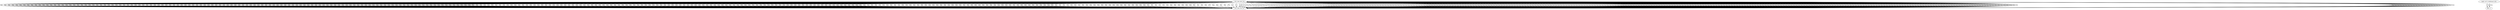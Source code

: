 digraph ZeekTraffic {
"192.168.209.128" [degree = 647, in_degree = 24, out_degree = 623, activity_score = 1.00, total_connections = 647];
"ff02::2" [degree = 2, in_degree = 2, out_degree = 0, activity_score = 0.19, total_connections = 2];
"fe80::5471:93ff:feef:c195" [degree = 2, in_degree = 0, out_degree = 2, activity_score = 0.19, total_connections = 2];
"192.168.239.101" [degree = 647, in_degree = 623, out_degree = 24, activity_score = 1.00, total_connections = 647];
"192.168.239.101" -> "192.168.209.128" [label = "tcp", resp_ip_bytes = "0", orig_ip_bytes = "40", protocol = "tcp", orig_pkts = "1", timestamp = "1747403861.638567", local_resp = "true", src_port = "1023", service = "-", dst_port = "36861", conn_state = "OTH", resp_bytes = "0", local_orig = "true", history = "R", orig_bytes = "0", resp_pkts = "0"];
"192.168.239.101" -> "192.168.209.128" [label = "tcp", resp_ip_bytes = "0", orig_ip_bytes = "40", protocol = "tcp", orig_pkts = "1", timestamp = "1747403861.638689", local_resp = "true", src_port = "1123", service = "-", dst_port = "36861", conn_state = "OTH", resp_bytes = "0", local_orig = "true", history = "R", orig_bytes = "0", resp_pkts = "0"];
"192.168.239.101" -> "192.168.209.128" [label = "tcp", resp_ip_bytes = "0", orig_ip_bytes = "40", protocol = "tcp", orig_pkts = "1", timestamp = "1747403861.638858", local_resp = "true", src_port = "12174", service = "-", dst_port = "36861", conn_state = "OTH", resp_bytes = "0", local_orig = "true", history = "R", orig_bytes = "0", resp_pkts = "0"];
"192.168.239.101" -> "192.168.209.128" [label = "tcp", resp_ip_bytes = "0", orig_ip_bytes = "40", protocol = "tcp", orig_pkts = "1", timestamp = "1747403861.638862", local_resp = "true", src_port = "6646", service = "-", dst_port = "36861", conn_state = "OTH", resp_bytes = "0", local_orig = "true", history = "R", orig_bytes = "0", resp_pkts = "0"];
"192.168.239.101" -> "192.168.209.128" [label = "tcp", resp_ip_bytes = "0", orig_ip_bytes = "40", protocol = "tcp", orig_pkts = "1", timestamp = "1747403861.638920", local_resp = "true", src_port = "8085", service = "-", dst_port = "36861", conn_state = "OTH", resp_bytes = "0", local_orig = "true", history = "R", orig_bytes = "0", resp_pkts = "0"];
"192.168.239.101" -> "192.168.209.128" [label = "tcp", resp_ip_bytes = "0", orig_ip_bytes = "40", protocol = "tcp", orig_pkts = "1", timestamp = "1747403861.638946", local_resp = "true", src_port = "51103", service = "-", dst_port = "36861", conn_state = "OTH", resp_bytes = "0", local_orig = "true", history = "R", orig_bytes = "0", resp_pkts = "0"];
"192.168.239.101" -> "192.168.209.128" [label = "tcp", resp_ip_bytes = "0", orig_ip_bytes = "40", protocol = "tcp", orig_pkts = "1", timestamp = "1747403861.639063", local_resp = "true", src_port = "5431", service = "-", dst_port = "36861", conn_state = "OTH", resp_bytes = "0", local_orig = "true", history = "R", orig_bytes = "0", resp_pkts = "0"];
"192.168.239.101" -> "192.168.209.128" [label = "tcp", resp_ip_bytes = "0", orig_ip_bytes = "40", protocol = "tcp", orig_pkts = "1", timestamp = "1747403861.639077", local_resp = "true", src_port = "1862", service = "-", dst_port = "36861", conn_state = "OTH", resp_bytes = "0", local_orig = "true", history = "R", orig_bytes = "0", resp_pkts = "0"];
"192.168.239.101" -> "192.168.209.128" [label = "tcp", resp_ip_bytes = "0", orig_ip_bytes = "40", protocol = "tcp", orig_pkts = "1", timestamp = "1747403861.639198", local_resp = "true", src_port = "19101", service = "-", dst_port = "36861", conn_state = "OTH", resp_bytes = "0", local_orig = "true", history = "R", orig_bytes = "0", resp_pkts = "0"];
"192.168.239.101" -> "192.168.209.128" [label = "tcp", resp_ip_bytes = "0", orig_ip_bytes = "40", protocol = "tcp", orig_pkts = "1", timestamp = "1747403861.639210", local_resp = "true", src_port = "1805", service = "-", dst_port = "36861", conn_state = "OTH", resp_bytes = "0", local_orig = "true", history = "R", orig_bytes = "0", resp_pkts = "0"];
"192.168.239.101" -> "192.168.209.128" [label = "tcp", resp_ip_bytes = "0", orig_ip_bytes = "40", protocol = "tcp", orig_pkts = "1", timestamp = "1747403861.639331", local_resp = "true", src_port = "30951", service = "-", dst_port = "36861", conn_state = "OTH", resp_bytes = "0", local_orig = "true", history = "R", orig_bytes = "0", resp_pkts = "0"];
"192.168.209.128" -> "192.168.239.101" [label = "tcp", resp_ip_bytes = "40", orig_ip_bytes = "0", protocol = "tcp", orig_pkts = "0", timestamp = "1747403861.639340", local_resp = "true", src_port = "36861", service = "-", dst_port = "8000", conn_state = "RSTRH", resp_bytes = "0", local_orig = "true", history = "^r", orig_bytes = "0", resp_pkts = "1"];
"192.168.239.101" -> "192.168.209.128" [label = "tcp", resp_ip_bytes = "0", orig_ip_bytes = "40", protocol = "tcp", orig_pkts = "1", timestamp = "1747403861.639553", local_resp = "true", src_port = "2126", service = "-", dst_port = "36861", conn_state = "OTH", resp_bytes = "0", local_orig = "true", history = "R", orig_bytes = "0", resp_pkts = "0"];
"192.168.239.101" -> "192.168.209.128" [label = "tcp", resp_ip_bytes = "0", orig_ip_bytes = "40", protocol = "tcp", orig_pkts = "1", timestamp = "1747403861.639555", local_resp = "true", src_port = "2006", service = "-", dst_port = "36861", conn_state = "OTH", resp_bytes = "0", local_orig = "true", history = "R", orig_bytes = "0", resp_pkts = "0"];
"192.168.239.101" -> "192.168.209.128" [label = "tcp", resp_ip_bytes = "0", orig_ip_bytes = "40", protocol = "tcp", orig_pkts = "1", timestamp = "1747403861.639623", local_resp = "true", src_port = "3369", service = "-", dst_port = "36861", conn_state = "OTH", resp_bytes = "0", local_orig = "true", history = "R", orig_bytes = "0", resp_pkts = "0"];
"192.168.239.101" -> "192.168.209.128" [label = "tcp", resp_ip_bytes = "0", orig_ip_bytes = "40", protocol = "tcp", orig_pkts = "1", timestamp = "1747403861.639633", local_resp = "true", src_port = "2041", service = "-", dst_port = "36861", conn_state = "OTH", resp_bytes = "0", local_orig = "true", history = "R", orig_bytes = "0", resp_pkts = "0"];
"192.168.239.101" -> "192.168.209.128" [label = "tcp", resp_ip_bytes = "0", orig_ip_bytes = "40", protocol = "tcp", orig_pkts = "1", timestamp = "1747403861.641571", local_resp = "true", src_port = "1600", service = "-", dst_port = "36861", conn_state = "OTH", resp_bytes = "0", local_orig = "true", history = "R", orig_bytes = "0", resp_pkts = "0"];
"192.168.239.101" -> "192.168.209.128" [label = "tcp", resp_ip_bytes = "0", orig_ip_bytes = "40", protocol = "tcp", orig_pkts = "1", timestamp = "1747403861.641605", local_resp = "true", src_port = "1248", service = "-", dst_port = "36861", conn_state = "OTH", resp_bytes = "0", local_orig = "true", history = "R", orig_bytes = "0", resp_pkts = "0"];
"192.168.239.101" -> "192.168.209.128" [label = "tcp", resp_ip_bytes = "0", orig_ip_bytes = "40", protocol = "tcp", orig_pkts = "1", timestamp = "1747403861.641747", local_resp = "true", src_port = "4998", service = "-", dst_port = "36861", conn_state = "OTH", resp_bytes = "0", local_orig = "true", history = "R", orig_bytes = "0", resp_pkts = "0"];
"192.168.239.101" -> "192.168.209.128" [label = "tcp", resp_ip_bytes = "0", orig_ip_bytes = "40", protocol = "tcp", orig_pkts = "1", timestamp = "1747403861.641752", local_resp = "true", src_port = "5100", service = "-", dst_port = "36861", conn_state = "OTH", resp_bytes = "0", local_orig = "true", history = "R", orig_bytes = "0", resp_pkts = "0"];
"192.168.239.101" -> "192.168.209.128" [label = "tcp", resp_ip_bytes = "0", orig_ip_bytes = "40", protocol = "tcp", orig_pkts = "1", timestamp = "1747403861.641854", local_resp = "true", src_port = "1352", service = "-", dst_port = "36861", conn_state = "OTH", resp_bytes = "0", local_orig = "true", history = "R", orig_bytes = "0", resp_pkts = "0"];
"192.168.239.101" -> "192.168.209.128" [label = "tcp", resp_ip_bytes = "0", orig_ip_bytes = "40", protocol = "tcp", orig_pkts = "1", timestamp = "1747403861.641904", local_resp = "true", src_port = "7911", service = "-", dst_port = "36861", conn_state = "OTH", resp_bytes = "0", local_orig = "true", history = "R", orig_bytes = "0", resp_pkts = "0"];
"192.168.239.101" -> "192.168.209.128" [label = "tcp", resp_ip_bytes = "0", orig_ip_bytes = "40", protocol = "tcp", orig_pkts = "1", timestamp = "1747403861.642004", local_resp = "true", src_port = "2034", service = "-", dst_port = "36861", conn_state = "OTH", resp_bytes = "0", local_orig = "true", history = "R", orig_bytes = "0", resp_pkts = "0"];
"192.168.239.101" -> "192.168.209.128" [label = "tcp", resp_ip_bytes = "0", orig_ip_bytes = "40", protocol = "tcp", orig_pkts = "1", timestamp = "1747403861.642043", local_resp = "true", src_port = "2121", service = "-", dst_port = "36861", conn_state = "OTH", resp_bytes = "0", local_orig = "true", history = "R", orig_bytes = "0", resp_pkts = "0"];
"192.168.209.128" -> "192.168.239.101" [label = "tcp", resp_ip_bytes = "40", orig_ip_bytes = "44", protocol = "tcp", orig_pkts = "1", timestamp = "1747403861.637639", local_resp = "true", src_port = "36861", service = "-", dst_port = "56737", conn_state = "REJ", resp_bytes = "0", local_orig = "true", history = "Sr", orig_bytes = "0", resp_pkts = "1"];
"192.168.209.128" -> "192.168.239.101" [label = "tcp", resp_ip_bytes = "40", orig_ip_bytes = "44", protocol = "tcp", orig_pkts = "1", timestamp = "1747403861.637763", local_resp = "true", src_port = "36861", service = "-", dst_port = "8400", conn_state = "REJ", resp_bytes = "0", local_orig = "true", history = "Sr", orig_bytes = "0", resp_pkts = "1"];
"192.168.209.128" -> "192.168.239.101" [label = "tcp", resp_ip_bytes = "40", orig_ip_bytes = "44", protocol = "tcp", orig_pkts = "1", timestamp = "1747403861.637912", local_resp = "true", src_port = "36861", service = "-", dst_port = "54045", conn_state = "REJ", resp_bytes = "0", local_orig = "true", history = "Sr", orig_bytes = "0", resp_pkts = "1"];
"192.168.209.128" -> "192.168.239.101" [label = "tcp", resp_ip_bytes = "40", orig_ip_bytes = "44", protocol = "tcp", orig_pkts = "1", timestamp = "1747403861.637929", local_resp = "true", src_port = "36861", service = "-", dst_port = "1081", conn_state = "REJ", resp_bytes = "0", local_orig = "true", history = "Sr", orig_bytes = "0", resp_pkts = "1"];
"192.168.209.128" -> "192.168.239.101" [label = "tcp", resp_ip_bytes = "40", orig_ip_bytes = "44", protocol = "tcp", orig_pkts = "1", timestamp = "1747403861.638345", local_resp = "true", src_port = "36861", service = "-", dst_port = "900", conn_state = "REJ", resp_bytes = "0", local_orig = "true", history = "Sr", orig_bytes = "0", resp_pkts = "1"];
"192.168.209.128" -> "192.168.239.101" [label = "tcp", resp_ip_bytes = "40", orig_ip_bytes = "44", protocol = "tcp", orig_pkts = "1", timestamp = "1747403861.638347", local_resp = "true", src_port = "36861", service = "-", dst_port = "2809", conn_state = "REJ", resp_bytes = "0", local_orig = "true", history = "Sr", orig_bytes = "0", resp_pkts = "1"];
"192.168.209.128" -> "192.168.239.101" [label = "tcp", resp_ip_bytes = "40", orig_ip_bytes = "44", protocol = "tcp", orig_pkts = "1", timestamp = "1747403861.639873", local_resp = "true", src_port = "36861", service = "-", dst_port = "1864", conn_state = "REJ", resp_bytes = "0", local_orig = "true", history = "Sr", orig_bytes = "0", resp_pkts = "1"];
"192.168.209.128" -> "192.168.239.101" [label = "tcp", resp_ip_bytes = "40", orig_ip_bytes = "44", protocol = "tcp", orig_pkts = "1", timestamp = "1747403861.639875", local_resp = "true", src_port = "36861", service = "-", dst_port = "1097", conn_state = "REJ", resp_bytes = "0", local_orig = "true", history = "Sr", orig_bytes = "0", resp_pkts = "1"];
"192.168.209.128" -> "192.168.239.101" [label = "tcp", resp_ip_bytes = "40", orig_ip_bytes = "44", protocol = "tcp", orig_pkts = "1", timestamp = "1747403861.639892", local_resp = "true", src_port = "36861", service = "-", dst_port = "8654", conn_state = "REJ", resp_bytes = "0", local_orig = "true", history = "Sr", orig_bytes = "0", resp_pkts = "1"];
"192.168.209.128" -> "192.168.239.101" [label = "tcp", resp_ip_bytes = "40", orig_ip_bytes = "44", protocol = "tcp", orig_pkts = "1", timestamp = "1747403861.639949", local_resp = "true", src_port = "36861", service = "-", dst_port = "19", conn_state = "REJ", resp_bytes = "0", local_orig = "true", history = "Sr", orig_bytes = "0", resp_pkts = "1"];
"192.168.209.128" -> "192.168.239.101" [label = "tcp", resp_ip_bytes = "40", orig_ip_bytes = "44", protocol = "tcp", orig_pkts = "1", timestamp = "1747403861.640074", local_resp = "true", src_port = "36861", service = "-", dst_port = "8402", conn_state = "REJ", resp_bytes = "0", local_orig = "true", history = "Sr", orig_bytes = "0", resp_pkts = "1"];
"192.168.209.128" -> "192.168.239.101" [label = "tcp", resp_ip_bytes = "40", orig_ip_bytes = "44", protocol = "tcp", orig_pkts = "1", timestamp = "1747403861.640130", local_resp = "true", src_port = "36861", service = "-", dst_port = "6000", conn_state = "REJ", resp_bytes = "0", local_orig = "true", history = "Sr", orig_bytes = "0", resp_pkts = "1"];
"192.168.209.128" -> "192.168.239.101" [label = "tcp", resp_ip_bytes = "40", orig_ip_bytes = "44", protocol = "tcp", orig_pkts = "1", timestamp = "1747403861.640226", local_resp = "true", src_port = "36861", service = "-", dst_port = "10621", conn_state = "REJ", resp_bytes = "0", local_orig = "true", history = "Sr", orig_bytes = "0", resp_pkts = "1"];
"192.168.209.128" -> "192.168.239.101" [label = "tcp", resp_ip_bytes = "40", orig_ip_bytes = "44", protocol = "tcp", orig_pkts = "1", timestamp = "1747403861.640263", local_resp = "true", src_port = "36861", service = "-", dst_port = "5904", conn_state = "REJ", resp_bytes = "0", local_orig = "true", history = "Sr", orig_bytes = "0", resp_pkts = "1"];
"192.168.209.128" -> "192.168.239.101" [label = "tcp", resp_ip_bytes = "40", orig_ip_bytes = "44", protocol = "tcp", orig_pkts = "1", timestamp = "1747403861.640404", local_resp = "true", src_port = "36861", service = "-", dst_port = "2909", conn_state = "REJ", resp_bytes = "0", local_orig = "true", history = "Sr", orig_bytes = "0", resp_pkts = "1"];
"192.168.209.128" -> "192.168.239.101" [label = "tcp", resp_ip_bytes = "40", orig_ip_bytes = "44", protocol = "tcp", orig_pkts = "1", timestamp = "1747403861.640479", local_resp = "true", src_port = "36861", service = "-", dst_port = "1032", conn_state = "REJ", resp_bytes = "0", local_orig = "true", history = "Sr", orig_bytes = "0", resp_pkts = "1"];
"192.168.209.128" -> "192.168.239.101" [label = "tcp", resp_ip_bytes = "40", orig_ip_bytes = "44", protocol = "tcp", orig_pkts = "1", timestamp = "1747403861.640554", local_resp = "true", src_port = "36861", service = "-", dst_port = "1067", conn_state = "REJ", resp_bytes = "0", local_orig = "true", history = "Sr", orig_bytes = "0", resp_pkts = "1"];
"192.168.209.128" -> "192.168.239.101" [label = "tcp", resp_ip_bytes = "40", orig_ip_bytes = "44", protocol = "tcp", orig_pkts = "1", timestamp = "1747403861.640555", local_resp = "true", src_port = "36861", service = "-", dst_port = "7920", conn_state = "REJ", resp_bytes = "0", local_orig = "true", history = "Sr", orig_bytes = "0", resp_pkts = "1"];
"192.168.209.128" -> "192.168.239.101" [label = "tcp", resp_ip_bytes = "40", orig_ip_bytes = "44", protocol = "tcp", orig_pkts = "1", timestamp = "1747403861.640702", local_resp = "true", src_port = "36861", service = "-", dst_port = "32773", conn_state = "REJ", resp_bytes = "0", local_orig = "true", history = "Sr", orig_bytes = "0", resp_pkts = "1"];
"192.168.209.128" -> "192.168.239.101" [label = "tcp", resp_ip_bytes = "40", orig_ip_bytes = "44", protocol = "tcp", orig_pkts = "1", timestamp = "1747403861.640784", local_resp = "true", src_port = "36861", service = "-", dst_port = "1107", conn_state = "REJ", resp_bytes = "0", local_orig = "true", history = "Sr", orig_bytes = "0", resp_pkts = "1"];
"192.168.209.128" -> "192.168.239.101" [label = "tcp", resp_ip_bytes = "40", orig_ip_bytes = "44", protocol = "tcp", orig_pkts = "1", timestamp = "1747403861.640871", local_resp = "true", src_port = "36861", service = "-", dst_port = "24", conn_state = "REJ", resp_bytes = "0", local_orig = "true", history = "Sr", orig_bytes = "0", resp_pkts = "1"];
"192.168.209.128" -> "192.168.239.101" [label = "tcp", resp_ip_bytes = "40", orig_ip_bytes = "44", protocol = "tcp", orig_pkts = "1", timestamp = "1747403861.640996", local_resp = "true", src_port = "36861", service = "-", dst_port = "8600", conn_state = "REJ", resp_bytes = "0", local_orig = "true", history = "Sr", orig_bytes = "0", resp_pkts = "1"];
"192.168.209.128" -> "192.168.239.101" [label = "tcp", resp_ip_bytes = "40", orig_ip_bytes = "44", protocol = "tcp", orig_pkts = "1", timestamp = "1747403861.642733", local_resp = "true", src_port = "36861", service = "-", dst_port = "5102", conn_state = "REJ", resp_bytes = "0", local_orig = "true", history = "Sr", orig_bytes = "0", resp_pkts = "1"];
"192.168.209.128" -> "192.168.239.101" [label = "tcp", resp_ip_bytes = "40", orig_ip_bytes = "44", protocol = "tcp", orig_pkts = "1", timestamp = "1747403861.642773", local_resp = "true", src_port = "36861", service = "-", dst_port = "5815", conn_state = "REJ", resp_bytes = "0", local_orig = "true", history = "Sr", orig_bytes = "0", resp_pkts = "1"];
"192.168.209.128" -> "192.168.239.101" [label = "tcp", resp_ip_bytes = "40", orig_ip_bytes = "44", protocol = "tcp", orig_pkts = "1", timestamp = "1747403861.642951", local_resp = "true", src_port = "36861", service = "-", dst_port = "119", conn_state = "REJ", resp_bytes = "0", local_orig = "true", history = "Sr", orig_bytes = "0", resp_pkts = "1"];
"192.168.209.128" -> "192.168.239.101" [label = "tcp", resp_ip_bytes = "40", orig_ip_bytes = "44", protocol = "tcp", orig_pkts = "1", timestamp = "1747403861.642952", local_resp = "true", src_port = "36861", service = "-", dst_port = "8291", conn_state = "REJ", resp_bytes = "0", local_orig = "true", history = "Sr", orig_bytes = "0", resp_pkts = "1"];
"192.168.209.128" -> "192.168.239.101" [label = "tcp", resp_ip_bytes = "40", orig_ip_bytes = "44", protocol = "tcp", orig_pkts = "1", timestamp = "1747403861.643032", local_resp = "true", src_port = "36861", service = "-", dst_port = "20221", conn_state = "REJ", resp_bytes = "0", local_orig = "true", history = "Sr", orig_bytes = "0", resp_pkts = "1"];
"192.168.209.128" -> "192.168.239.101" [label = "tcp", resp_ip_bytes = "40", orig_ip_bytes = "44", protocol = "tcp", orig_pkts = "1", timestamp = "1747403861.643034", local_resp = "true", src_port = "36861", service = "-", dst_port = "2968", conn_state = "REJ", resp_bytes = "0", local_orig = "true", history = "Sr", orig_bytes = "0", resp_pkts = "1"];
"192.168.209.128" -> "192.168.239.101" [label = "tcp", resp_ip_bytes = "40", orig_ip_bytes = "44", protocol = "tcp", orig_pkts = "1", timestamp = "1747403861.643159", local_resp = "true", src_port = "36861", service = "-", dst_port = "16993", conn_state = "REJ", resp_bytes = "0", local_orig = "true", history = "Sr", orig_bytes = "0", resp_pkts = "1"];
"192.168.209.128" -> "192.168.239.101" [label = "tcp", resp_ip_bytes = "40", orig_ip_bytes = "44", protocol = "tcp", orig_pkts = "1", timestamp = "1747403861.643191", local_resp = "true", src_port = "36861", service = "-", dst_port = "49156", conn_state = "REJ", resp_bytes = "0", local_orig = "true", history = "Sr", orig_bytes = "0", resp_pkts = "1"];
"192.168.209.128" -> "192.168.239.101" [label = "tcp", resp_ip_bytes = "40", orig_ip_bytes = "44", protocol = "tcp", orig_pkts = "1", timestamp = "1747403861.643461", local_resp = "true", src_port = "36861", service = "-", dst_port = "5214", conn_state = "REJ", resp_bytes = "0", local_orig = "true", history = "Sr", orig_bytes = "0", resp_pkts = "1"];
"192.168.209.128" -> "192.168.239.101" [label = "tcp", resp_ip_bytes = "40", orig_ip_bytes = "44", protocol = "tcp", orig_pkts = "1", timestamp = "1747403861.643594", local_resp = "true", src_port = "36861", service = "-", dst_port = "1065", conn_state = "REJ", resp_bytes = "0", local_orig = "true", history = "Sr", orig_bytes = "0", resp_pkts = "1"];
"192.168.209.128" -> "192.168.239.101" [label = "tcp", resp_ip_bytes = "40", orig_ip_bytes = "44", protocol = "tcp", orig_pkts = "1", timestamp = "1747403861.643607", local_resp = "true", src_port = "36861", service = "-", dst_port = "911", conn_state = "REJ", resp_bytes = "0", local_orig = "true", history = "Sr", orig_bytes = "0", resp_pkts = "1"];
"192.168.209.128" -> "192.168.239.101" [label = "tcp", resp_ip_bytes = "40", orig_ip_bytes = "44", protocol = "tcp", orig_pkts = "1", timestamp = "1747403861.643647", local_resp = "true", src_port = "36861", service = "-", dst_port = "5432", conn_state = "REJ", resp_bytes = "0", local_orig = "true", history = "Sr", orig_bytes = "0", resp_pkts = "1"];
"192.168.209.128" -> "192.168.239.101" [label = "tcp", resp_ip_bytes = "40", orig_ip_bytes = "44", protocol = "tcp", orig_pkts = "1", timestamp = "1747403861.643784", local_resp = "true", src_port = "36861", service = "-", dst_port = "1026", conn_state = "REJ", resp_bytes = "0", local_orig = "true", history = "Sr", orig_bytes = "0", resp_pkts = "1"];
"192.168.209.128" -> "192.168.239.101" [label = "tcp", resp_ip_bytes = "40", orig_ip_bytes = "44", protocol = "tcp", orig_pkts = "1", timestamp = "1747403861.643801", local_resp = "true", src_port = "36861", service = "-", dst_port = "513", conn_state = "REJ", resp_bytes = "0", local_orig = "true", history = "Sr", orig_bytes = "0", resp_pkts = "1"];
"192.168.209.128" -> "192.168.239.101" [label = "tcp", resp_ip_bytes = "40", orig_ip_bytes = "44", protocol = "tcp", orig_pkts = "1", timestamp = "1747403861.643922", local_resp = "true", src_port = "36861", service = "-", dst_port = "3300", conn_state = "REJ", resp_bytes = "0", local_orig = "true", history = "Sr", orig_bytes = "0", resp_pkts = "1"];
"192.168.209.128" -> "192.168.239.101" [label = "tcp", resp_ip_bytes = "40", orig_ip_bytes = "44", protocol = "tcp", orig_pkts = "1", timestamp = "1747403861.643940", local_resp = "true", src_port = "36861", service = "-", dst_port = "7019", conn_state = "REJ", resp_bytes = "0", local_orig = "true", history = "Sr", orig_bytes = "0", resp_pkts = "1"];
"192.168.209.128" -> "192.168.239.101" [label = "tcp", resp_ip_bytes = "40", orig_ip_bytes = "44", protocol = "tcp", orig_pkts = "1", timestamp = "1747403861.645717", local_resp = "true", src_port = "36861", service = "-", dst_port = "49155", conn_state = "REJ", resp_bytes = "0", local_orig = "true", history = "Sr", orig_bytes = "0", resp_pkts = "1"];
"192.168.209.128" -> "192.168.239.101" [label = "tcp", resp_ip_bytes = "40", orig_ip_bytes = "44", protocol = "tcp", orig_pkts = "1", timestamp = "1747403861.645754", local_resp = "true", src_port = "36861", service = "-", dst_port = "4446", conn_state = "REJ", resp_bytes = "0", local_orig = "true", history = "Sr", orig_bytes = "0", resp_pkts = "1"];
"192.168.209.128" -> "192.168.239.101" [label = "tcp", resp_ip_bytes = "40", orig_ip_bytes = "44", protocol = "tcp", orig_pkts = "1", timestamp = "1747403861.646736", local_resp = "true", src_port = "36861", service = "-", dst_port = "7676", conn_state = "REJ", resp_bytes = "0", local_orig = "true", history = "Sr", orig_bytes = "0", resp_pkts = "1"];
"192.168.209.128" -> "192.168.239.101" [label = "tcp", resp_ip_bytes = "40", orig_ip_bytes = "44", protocol = "tcp", orig_pkts = "1", timestamp = "1747403861.646772", local_resp = "true", src_port = "36861", service = "-", dst_port = "1311", conn_state = "REJ", resp_bytes = "0", local_orig = "true", history = "Sr", orig_bytes = "0", resp_pkts = "1"];
"192.168.209.128" -> "192.168.239.101" [label = "tcp", resp_ip_bytes = "40", orig_ip_bytes = "44", protocol = "tcp", orig_pkts = "1", timestamp = "1747403861.646876", local_resp = "true", src_port = "36861", service = "-", dst_port = "1974", conn_state = "REJ", resp_bytes = "0", local_orig = "true", history = "Sr", orig_bytes = "0", resp_pkts = "1"];
"192.168.209.128" -> "192.168.239.101" [label = "tcp", resp_ip_bytes = "40", orig_ip_bytes = "44", protocol = "tcp", orig_pkts = "1", timestamp = "1747403861.646902", local_resp = "true", src_port = "36861", service = "-", dst_port = "42510", conn_state = "REJ", resp_bytes = "0", local_orig = "true", history = "Sr", orig_bytes = "0", resp_pkts = "1"];
"192.168.209.128" -> "192.168.239.101" [label = "tcp", resp_ip_bytes = "40", orig_ip_bytes = "44", protocol = "tcp", orig_pkts = "1", timestamp = "1747403861.647014", local_resp = "true", src_port = "36861", service = "-", dst_port = "10004", conn_state = "REJ", resp_bytes = "0", local_orig = "true", history = "Sr", orig_bytes = "0", resp_pkts = "1"];
"192.168.209.128" -> "192.168.239.101" [label = "tcp", resp_ip_bytes = "40", orig_ip_bytes = "44", protocol = "tcp", orig_pkts = "1", timestamp = "1747403861.647059", local_resp = "true", src_port = "36861", service = "-", dst_port = "2161", conn_state = "REJ", resp_bytes = "0", local_orig = "true", history = "Sr", orig_bytes = "0", resp_pkts = "1"];
"192.168.209.128" -> "192.168.239.101" [label = "tcp", resp_ip_bytes = "40", orig_ip_bytes = "44", protocol = "tcp", orig_pkts = "1", timestamp = "1747403861.647408", local_resp = "true", src_port = "36861", service = "-", dst_port = "8022", conn_state = "REJ", resp_bytes = "0", local_orig = "true", history = "Sr", orig_bytes = "0", resp_pkts = "1"];
"192.168.209.128" -> "192.168.239.101" [label = "tcp", resp_ip_bytes = "40", orig_ip_bytes = "44", protocol = "tcp", orig_pkts = "1", timestamp = "1747403861.647409", local_resp = "true", src_port = "36861", service = "-", dst_port = "32778", conn_state = "REJ", resp_bytes = "0", local_orig = "true", history = "Sr", orig_bytes = "0", resp_pkts = "1"];
"192.168.209.128" -> "192.168.239.101" [label = "tcp", resp_ip_bytes = "40", orig_ip_bytes = "44", protocol = "tcp", orig_pkts = "1", timestamp = "1747403861.647505", local_resp = "true", src_port = "36861", service = "-", dst_port = "254", conn_state = "REJ", resp_bytes = "0", local_orig = "true", history = "Sr", orig_bytes = "0", resp_pkts = "1"];
"192.168.209.128" -> "192.168.239.101" [label = "tcp", resp_ip_bytes = "40", orig_ip_bytes = "44", protocol = "tcp", orig_pkts = "1", timestamp = "1747403861.647542", local_resp = "true", src_port = "36861", service = "-", dst_port = "45100", conn_state = "REJ", resp_bytes = "0", local_orig = "true", history = "Sr", orig_bytes = "0", resp_pkts = "1"];
"192.168.209.128" -> "192.168.239.101" [label = "tcp", resp_ip_bytes = "40", orig_ip_bytes = "44", protocol = "tcp", orig_pkts = "1", timestamp = "1747403861.647680", local_resp = "true", src_port = "36861", service = "-", dst_port = "1461", conn_state = "REJ", resp_bytes = "0", local_orig = "true", history = "Sr", orig_bytes = "0", resp_pkts = "1"];
"192.168.209.128" -> "192.168.239.101" [label = "tcp", resp_ip_bytes = "40", orig_ip_bytes = "44", protocol = "tcp", orig_pkts = "1", timestamp = "1747403861.647693", local_resp = "true", src_port = "36861", service = "-", dst_port = "5226", conn_state = "REJ", resp_bytes = "0", local_orig = "true", history = "Sr", orig_bytes = "0", resp_pkts = "1"];
"192.168.209.128" -> "192.168.239.101" [label = "tcp", resp_ip_bytes = "40", orig_ip_bytes = "44", protocol = "tcp", orig_pkts = "1", timestamp = "1747403861.647834", local_resp = "true", src_port = "36861", service = "-", dst_port = "49163", conn_state = "REJ", resp_bytes = "0", local_orig = "true", history = "Sr", orig_bytes = "0", resp_pkts = "1"];
"192.168.209.128" -> "192.168.239.101" [label = "tcp", resp_ip_bytes = "40", orig_ip_bytes = "44", protocol = "tcp", orig_pkts = "1", timestamp = "1747403861.647886", local_resp = "true", src_port = "36861", service = "-", dst_port = "32784", conn_state = "REJ", resp_bytes = "0", local_orig = "true", history = "Sr", orig_bytes = "0", resp_pkts = "1"];
"192.168.209.128" -> "192.168.239.101" [label = "tcp", resp_ip_bytes = "40", orig_ip_bytes = "44", protocol = "tcp", orig_pkts = "1", timestamp = "1747403861.649937", local_resp = "true", src_port = "36861", service = "-", dst_port = "1071", conn_state = "REJ", resp_bytes = "0", local_orig = "true", history = "Sr", orig_bytes = "0", resp_pkts = "1"];
"192.168.209.128" -> "192.168.239.101" [label = "tcp", resp_ip_bytes = "40", orig_ip_bytes = "44", protocol = "tcp", orig_pkts = "1", timestamp = "1747403861.649938", local_resp = "true", src_port = "36861", service = "-", dst_port = "49152", conn_state = "REJ", resp_bytes = "0", local_orig = "true", history = "Sr", orig_bytes = "0", resp_pkts = "1"];
"192.168.209.128" -> "192.168.239.101" [label = "tcp", resp_ip_bytes = "40", orig_ip_bytes = "44", protocol = "tcp", orig_pkts = "1", timestamp = "1747403861.650067", local_resp = "true", src_port = "36861", service = "-", dst_port = "8090", conn_state = "REJ", resp_bytes = "0", local_orig = "true", history = "Sr", orig_bytes = "0", resp_pkts = "1"];
"192.168.209.128" -> "192.168.239.101" [label = "tcp", resp_ip_bytes = "40", orig_ip_bytes = "44", protocol = "tcp", orig_pkts = "1", timestamp = "1747403861.650113", local_resp = "true", src_port = "36861", service = "-", dst_port = "3493", conn_state = "REJ", resp_bytes = "0", local_orig = "true", history = "Sr", orig_bytes = "0", resp_pkts = "1"];
"192.168.209.128" -> "192.168.239.101" [label = "tcp", resp_ip_bytes = "40", orig_ip_bytes = "44", protocol = "tcp", orig_pkts = "1", timestamp = "1747403861.650283", local_resp = "true", src_port = "36861", service = "-", dst_port = "2105", conn_state = "REJ", resp_bytes = "0", local_orig = "true", history = "Sr", orig_bytes = "0", resp_pkts = "1"];
"192.168.209.128" -> "192.168.239.101" [label = "tcp", resp_ip_bytes = "40", orig_ip_bytes = "44", protocol = "tcp", orig_pkts = "1", timestamp = "1747403861.650285", local_resp = "true", src_port = "36861", service = "-", dst_port = "3476", conn_state = "REJ", resp_bytes = "0", local_orig = "true", history = "Sr", orig_bytes = "0", resp_pkts = "1"];
"192.168.209.128" -> "192.168.239.101" [label = "tcp", resp_ip_bytes = "40", orig_ip_bytes = "44", protocol = "tcp", orig_pkts = "1", timestamp = "1747403861.650363", local_resp = "true", src_port = "36861", service = "-", dst_port = "4321", conn_state = "REJ", resp_bytes = "0", local_orig = "true", history = "Sr", orig_bytes = "0", resp_pkts = "1"];
"192.168.209.128" -> "192.168.239.101" [label = "tcp", resp_ip_bytes = "40", orig_ip_bytes = "44", protocol = "tcp", orig_pkts = "1", timestamp = "1747403861.650373", local_resp = "true", src_port = "36861", service = "-", dst_port = "88", conn_state = "REJ", resp_bytes = "0", local_orig = "true", history = "Sr", orig_bytes = "0", resp_pkts = "1"];
"192.168.209.128" -> "192.168.239.101" [label = "tcp", resp_ip_bytes = "40", orig_ip_bytes = "44", protocol = "tcp", orig_pkts = "1", timestamp = "1747403861.650566", local_resp = "true", src_port = "36861", service = "-", dst_port = "2525", conn_state = "REJ", resp_bytes = "0", local_orig = "true", history = "Sr", orig_bytes = "0", resp_pkts = "1"];
"192.168.209.128" -> "192.168.239.101" [label = "tcp", resp_ip_bytes = "40", orig_ip_bytes = "44", protocol = "tcp", orig_pkts = "1", timestamp = "1747403861.650567", local_resp = "true", src_port = "36861", service = "-", dst_port = "8093", conn_state = "REJ", resp_bytes = "0", local_orig = "true", history = "Sr", orig_bytes = "0", resp_pkts = "1"];
"192.168.209.128" -> "192.168.239.101" [label = "tcp", resp_ip_bytes = "40", orig_ip_bytes = "44", protocol = "tcp", orig_pkts = "1", timestamp = "1747403861.650648", local_resp = "true", src_port = "36861", service = "-", dst_port = "1068", conn_state = "REJ", resp_bytes = "0", local_orig = "true", history = "Sr", orig_bytes = "0", resp_pkts = "1"];
"192.168.209.128" -> "192.168.239.101" [label = "tcp", resp_ip_bytes = "40", orig_ip_bytes = "44", protocol = "tcp", orig_pkts = "1", timestamp = "1747403861.650659", local_resp = "true", src_port = "36861", service = "-", dst_port = "5200", conn_state = "REJ", resp_bytes = "0", local_orig = "true", history = "Sr", orig_bytes = "0", resp_pkts = "1"];
"192.168.209.128" -> "192.168.239.101" [label = "tcp", resp_ip_bytes = "40", orig_ip_bytes = "44", protocol = "tcp", orig_pkts = "1", timestamp = "1747403861.650796", local_resp = "true", src_port = "36861", service = "-", dst_port = "19801", conn_state = "REJ", resp_bytes = "0", local_orig = "true", history = "Sr", orig_bytes = "0", resp_pkts = "1"];
"192.168.209.128" -> "192.168.239.101" [label = "tcp", resp_ip_bytes = "40", orig_ip_bytes = "44", protocol = "tcp", orig_pkts = "1", timestamp = "1747403861.650809", local_resp = "true", src_port = "36861", service = "-", dst_port = "1093", conn_state = "REJ", resp_bytes = "0", local_orig = "true", history = "Sr", orig_bytes = "0", resp_pkts = "1"];
"192.168.209.128" -> "192.168.239.101" [label = "tcp", resp_ip_bytes = "40", orig_ip_bytes = "44", protocol = "tcp", orig_pkts = "1", timestamp = "1747403861.650921", local_resp = "true", src_port = "36861", service = "-", dst_port = "901", conn_state = "REJ", resp_bytes = "0", local_orig = "true", history = "Sr", orig_bytes = "0", resp_pkts = "1"];
"192.168.209.128" -> "192.168.239.101" [label = "tcp", resp_ip_bytes = "40", orig_ip_bytes = "44", protocol = "tcp", orig_pkts = "1", timestamp = "1747403861.650975", local_resp = "true", src_port = "36861", service = "-", dst_port = "9900", conn_state = "REJ", resp_bytes = "0", local_orig = "true", history = "Sr", orig_bytes = "0", resp_pkts = "1"];
"192.168.209.128" -> "192.168.239.101" [label = "tcp", resp_ip_bytes = "40", orig_ip_bytes = "44", protocol = "tcp", orig_pkts = "1", timestamp = "1747403861.652373", local_resp = "true", src_port = "36861", service = "-", dst_port = "3031", conn_state = "REJ", resp_bytes = "0", local_orig = "true", history = "Sr", orig_bytes = "0", resp_pkts = "1"];
"192.168.209.128" -> "192.168.239.101" [label = "tcp", resp_ip_bytes = "40", orig_ip_bytes = "44", protocol = "tcp", orig_pkts = "1", timestamp = "1747403861.652412", local_resp = "true", src_port = "36861", service = "-", dst_port = "10566", conn_state = "REJ", resp_bytes = "0", local_orig = "true", history = "Sr", orig_bytes = "0", resp_pkts = "1"];
"192.168.209.128" -> "192.168.239.101" [label = "tcp", resp_ip_bytes = "40", orig_ip_bytes = "44", protocol = "tcp", orig_pkts = "1", timestamp = "1747403861.652503", local_resp = "true", src_port = "36861", service = "-", dst_port = "33", conn_state = "REJ", resp_bytes = "0", local_orig = "true", history = "Sr", orig_bytes = "0", resp_pkts = "1"];
"192.168.209.128" -> "192.168.239.101" [label = "tcp", resp_ip_bytes = "40", orig_ip_bytes = "44", protocol = "tcp", orig_pkts = "1", timestamp = "1747403861.652548", local_resp = "true", src_port = "36861", service = "-", dst_port = "1042", conn_state = "REJ", resp_bytes = "0", local_orig = "true", history = "Sr", orig_bytes = "0", resp_pkts = "1"];
"192.168.209.128" -> "192.168.239.101" [label = "tcp", resp_ip_bytes = "40", orig_ip_bytes = "44", protocol = "tcp", orig_pkts = "1", timestamp = "1747403861.652655", local_resp = "true", src_port = "36861", service = "-", dst_port = "264", conn_state = "REJ", resp_bytes = "0", local_orig = "true", history = "Sr", orig_bytes = "0", resp_pkts = "1"];
"192.168.209.128" -> "192.168.239.101" [label = "tcp", resp_ip_bytes = "40", orig_ip_bytes = "44", protocol = "tcp", orig_pkts = "1", timestamp = "1747403861.652691", local_resp = "true", src_port = "36861", service = "-", dst_port = "50300", conn_state = "REJ", resp_bytes = "0", local_orig = "true", history = "Sr", orig_bytes = "0", resp_pkts = "1"];
"192.168.209.128" -> "192.168.239.101" [label = "tcp", resp_ip_bytes = "40", orig_ip_bytes = "44", protocol = "tcp", orig_pkts = "1", timestamp = "1747403861.652928", local_resp = "true", src_port = "36861", service = "-", dst_port = "52848", conn_state = "REJ", resp_bytes = "0", local_orig = "true", history = "Sr", orig_bytes = "0", resp_pkts = "1"];
"192.168.209.128" -> "192.168.239.101" [label = "tcp", resp_ip_bytes = "40", orig_ip_bytes = "44", protocol = "tcp", orig_pkts = "1", timestamp = "1747403861.652968", local_resp = "true", src_port = "36861", service = "-", dst_port = "8701", conn_state = "REJ", resp_bytes = "0", local_orig = "true", history = "Sr", orig_bytes = "0", resp_pkts = "1"];
"192.168.209.128" -> "192.168.239.101" [label = "tcp", resp_ip_bytes = "40", orig_ip_bytes = "44", protocol = "tcp", orig_pkts = "1", timestamp = "1747403861.653068", local_resp = "true", src_port = "36861", service = "-", dst_port = "1104", conn_state = "REJ", resp_bytes = "0", local_orig = "true", history = "Sr", orig_bytes = "0", resp_pkts = "1"];
"192.168.209.128" -> "192.168.239.101" [label = "tcp", resp_ip_bytes = "40", orig_ip_bytes = "44", protocol = "tcp", orig_pkts = "1", timestamp = "1747403861.653104", local_resp = "true", src_port = "36861", service = "-", dst_port = "52869", conn_state = "REJ", resp_bytes = "0", local_orig = "true", history = "Sr", orig_bytes = "0", resp_pkts = "1"];
"192.168.209.128" -> "192.168.239.101" [label = "tcp", resp_ip_bytes = "40", orig_ip_bytes = "44", protocol = "tcp", orig_pkts = "1", timestamp = "1747403861.653209", local_resp = "true", src_port = "36861", service = "-", dst_port = "5269", conn_state = "REJ", resp_bytes = "0", local_orig = "true", history = "Sr", orig_bytes = "0", resp_pkts = "1"];
"192.168.209.128" -> "192.168.239.101" [label = "tcp", resp_ip_bytes = "40", orig_ip_bytes = "44", protocol = "tcp", orig_pkts = "1", timestamp = "1747403861.653248", local_resp = "true", src_port = "36861", service = "-", dst_port = "711", conn_state = "REJ", resp_bytes = "0", local_orig = "true", history = "Sr", orig_bytes = "0", resp_pkts = "1"];
"192.168.209.128" -> "192.168.239.101" [label = "tcp", resp_ip_bytes = "40", orig_ip_bytes = "44", protocol = "tcp", orig_pkts = "1", timestamp = "1747403861.653564", local_resp = "true", src_port = "36861", service = "-", dst_port = "541", conn_state = "REJ", resp_bytes = "0", local_orig = "true", history = "Sr", orig_bytes = "0", resp_pkts = "1"];
"192.168.209.128" -> "192.168.239.101" [label = "tcp", resp_ip_bytes = "40", orig_ip_bytes = "44", protocol = "tcp", orig_pkts = "1", timestamp = "1747403861.653600", local_resp = "true", src_port = "36861", service = "-", dst_port = "1117", conn_state = "REJ", resp_bytes = "0", local_orig = "true", history = "Sr", orig_bytes = "0", resp_pkts = "1"];
"192.168.209.128" -> "192.168.239.101" [label = "tcp", resp_ip_bytes = "40", orig_ip_bytes = "44", protocol = "tcp", orig_pkts = "1", timestamp = "1747403861.653896", local_resp = "true", src_port = "36861", service = "-", dst_port = "1334", conn_state = "REJ", resp_bytes = "0", local_orig = "true", history = "Sr", orig_bytes = "0", resp_pkts = "1"];
"192.168.209.128" -> "192.168.239.101" [label = "tcp", resp_ip_bytes = "40", orig_ip_bytes = "44", protocol = "tcp", orig_pkts = "1", timestamp = "1747403861.653913", local_resp = "true", src_port = "36861", service = "-", dst_port = "9575", conn_state = "REJ", resp_bytes = "0", local_orig = "true", history = "Sr", orig_bytes = "0", resp_pkts = "1"];
"192.168.209.128" -> "192.168.239.101" [label = "tcp", resp_ip_bytes = "40", orig_ip_bytes = "44", protocol = "tcp", orig_pkts = "1", timestamp = "1747403861.656208", local_resp = "true", src_port = "36861", service = "-", dst_port = "10012", conn_state = "REJ", resp_bytes = "0", local_orig = "true", history = "Sr", orig_bytes = "0", resp_pkts = "1"];
"192.168.209.128" -> "192.168.239.101" [label = "tcp", resp_ip_bytes = "40", orig_ip_bytes = "44", protocol = "tcp", orig_pkts = "1", timestamp = "1747403861.656236", local_resp = "true", src_port = "36861", service = "-", dst_port = "2007", conn_state = "REJ", resp_bytes = "0", local_orig = "true", history = "Sr", orig_bytes = "0", resp_pkts = "1"];
"192.168.209.128" -> "192.168.239.101" [label = "tcp", resp_ip_bytes = "40", orig_ip_bytes = "44", protocol = "tcp", orig_pkts = "1", timestamp = "1747403861.656371", local_resp = "true", src_port = "36861", service = "-", dst_port = "1102", conn_state = "REJ", resp_bytes = "0", local_orig = "true", history = "Sr", orig_bytes = "0", resp_pkts = "1"];
"192.168.209.128" -> "192.168.239.101" [label = "tcp", resp_ip_bytes = "40", orig_ip_bytes = "44", protocol = "tcp", orig_pkts = "1", timestamp = "1747403861.656387", local_resp = "true", src_port = "36861", service = "-", dst_port = "1033", conn_state = "REJ", resp_bytes = "0", local_orig = "true", history = "Sr", orig_bytes = "0", resp_pkts = "1"];
"192.168.209.128" -> "192.168.239.101" [label = "tcp", resp_ip_bytes = "40", orig_ip_bytes = "44", protocol = "tcp", orig_pkts = "1", timestamp = "1747403861.656552", local_resp = "true", src_port = "36861", service = "-", dst_port = "16001", conn_state = "REJ", resp_bytes = "0", local_orig = "true", history = "Sr", orig_bytes = "0", resp_pkts = "1"];
"192.168.209.128" -> "192.168.239.101" [label = "tcp", resp_ip_bytes = "40", orig_ip_bytes = "44", protocol = "tcp", orig_pkts = "1", timestamp = "1747403861.656553", local_resp = "true", src_port = "36861", service = "-", dst_port = "2222", conn_state = "REJ", resp_bytes = "0", local_orig = "true", history = "Sr", orig_bytes = "0", resp_pkts = "1"];
"192.168.209.128" -> "192.168.239.101" [label = "tcp", resp_ip_bytes = "40", orig_ip_bytes = "44", protocol = "tcp", orig_pkts = "1", timestamp = "1747403861.656855", local_resp = "true", src_port = "36861", service = "-", dst_port = "12000", conn_state = "REJ", resp_bytes = "0", local_orig = "true", history = "Sr", orig_bytes = "0", resp_pkts = "1"];
"192.168.209.128" -> "192.168.239.101" [label = "tcp", resp_ip_bytes = "40", orig_ip_bytes = "44", protocol = "tcp", orig_pkts = "1", timestamp = "1747403861.656857", local_resp = "true", src_port = "36861", service = "-", dst_port = "61900", conn_state = "REJ", resp_bytes = "0", local_orig = "true", history = "Sr", orig_bytes = "0", resp_pkts = "1"];
"192.168.209.128" -> "192.168.239.101" [label = "tcp", resp_ip_bytes = "40", orig_ip_bytes = "44", protocol = "tcp", orig_pkts = "1", timestamp = "1747403861.657264", local_resp = "true", src_port = "36861", service = "-", dst_port = "7778", conn_state = "REJ", resp_bytes = "0", local_orig = "true", history = "Sr", orig_bytes = "0", resp_pkts = "1"];
"192.168.209.128" -> "192.168.239.101" [label = "tcp", resp_ip_bytes = "40", orig_ip_bytes = "44", protocol = "tcp", orig_pkts = "1", timestamp = "1747403861.657265", local_resp = "true", src_port = "36861", service = "-", dst_port = "57797", conn_state = "REJ", resp_bytes = "0", local_orig = "true", history = "Sr", orig_bytes = "0", resp_pkts = "1"];
"192.168.209.128" -> "192.168.239.101" [label = "tcp", resp_ip_bytes = "40", orig_ip_bytes = "44", protocol = "tcp", orig_pkts = "1", timestamp = "1747403861.657622", local_resp = "true", src_port = "36861", service = "-", dst_port = "21571", conn_state = "REJ", resp_bytes = "0", local_orig = "true", history = "Sr", orig_bytes = "0", resp_pkts = "1"];
"192.168.209.128" -> "192.168.239.101" [label = "tcp", resp_ip_bytes = "40", orig_ip_bytes = "44", protocol = "tcp", orig_pkts = "1", timestamp = "1747403861.657635", local_resp = "true", src_port = "36861", service = "-", dst_port = "6881", conn_state = "REJ", resp_bytes = "0", local_orig = "true", history = "Sr", orig_bytes = "0", resp_pkts = "1"];
"192.168.209.128" -> "192.168.239.101" [label = "tcp", resp_ip_bytes = "40", orig_ip_bytes = "44", protocol = "tcp", orig_pkts = "1", timestamp = "1747403861.658156", local_resp = "true", src_port = "36861", service = "-", dst_port = "10243", conn_state = "REJ", resp_bytes = "0", local_orig = "true", history = "Sr", orig_bytes = "0", resp_pkts = "1"];
"192.168.209.128" -> "192.168.239.101" [label = "tcp", resp_ip_bytes = "40", orig_ip_bytes = "44", protocol = "tcp", orig_pkts = "1", timestamp = "1747403861.658157", local_resp = "true", src_port = "36861", service = "-", dst_port = "687", conn_state = "REJ", resp_bytes = "0", local_orig = "true", history = "Sr", orig_bytes = "0", resp_pkts = "1"];
"192.168.209.128" -> "192.168.239.101" [label = "tcp", resp_ip_bytes = "40", orig_ip_bytes = "44", protocol = "tcp", orig_pkts = "1", timestamp = "1747403861.658158", local_resp = "true", src_port = "36861", service = "-", dst_port = "8181", conn_state = "REJ", resp_bytes = "0", local_orig = "true", history = "Sr", orig_bytes = "0", resp_pkts = "1"];
"192.168.209.128" -> "192.168.239.101" [label = "tcp", resp_ip_bytes = "40", orig_ip_bytes = "44", protocol = "tcp", orig_pkts = "1", timestamp = "1747403861.658338", local_resp = "true", src_port = "36861", service = "-", dst_port = "1085", conn_state = "REJ", resp_bytes = "0", local_orig = "true", history = "Sr", orig_bytes = "0", resp_pkts = "1"];
"192.168.209.128" -> "192.168.239.101" [label = "tcp", resp_ip_bytes = "40", orig_ip_bytes = "44", protocol = "tcp", orig_pkts = "1", timestamp = "1747403861.659883", local_resp = "true", src_port = "36861", service = "-", dst_port = "3814", conn_state = "REJ", resp_bytes = "0", local_orig = "true", history = "Sr", orig_bytes = "0", resp_pkts = "1"];
"192.168.209.128" -> "192.168.239.101" [label = "tcp", resp_ip_bytes = "40", orig_ip_bytes = "44", protocol = "tcp", orig_pkts = "1", timestamp = "1747403861.659930", local_resp = "true", src_port = "36861", service = "-", dst_port = "999", conn_state = "REJ", resp_bytes = "0", local_orig = "true", history = "Sr", orig_bytes = "0", resp_pkts = "1"];
"192.168.209.128" -> "192.168.239.101" [label = "tcp", resp_ip_bytes = "40", orig_ip_bytes = "44", protocol = "tcp", orig_pkts = "1", timestamp = "1747403861.660031", local_resp = "true", src_port = "36861", service = "-", dst_port = "31337", conn_state = "REJ", resp_bytes = "0", local_orig = "true", history = "Sr", orig_bytes = "0", resp_pkts = "1"];
"192.168.209.128" -> "192.168.239.101" [label = "tcp", resp_ip_bytes = "40", orig_ip_bytes = "44", protocol = "tcp", orig_pkts = "1", timestamp = "1747403861.660180", local_resp = "true", src_port = "36861", service = "-", dst_port = "5862", conn_state = "REJ", resp_bytes = "0", local_orig = "true", history = "Sr", orig_bytes = "0", resp_pkts = "1"];
"192.168.209.128" -> "192.168.239.101" [label = "tcp", resp_ip_bytes = "40", orig_ip_bytes = "44", protocol = "tcp", orig_pkts = "1", timestamp = "1747403861.660351", local_resp = "true", src_port = "36861", service = "-", dst_port = "5987", conn_state = "REJ", resp_bytes = "0", local_orig = "true", history = "Sr", orig_bytes = "0", resp_pkts = "1"];
"192.168.209.128" -> "192.168.239.101" [label = "tcp", resp_ip_bytes = "40", orig_ip_bytes = "44", protocol = "tcp", orig_pkts = "1", timestamp = "1747403861.660385", local_resp = "true", src_port = "36861", service = "-", dst_port = "515", conn_state = "REJ", resp_bytes = "0", local_orig = "true", history = "Sr", orig_bytes = "0", resp_pkts = "1"];
"192.168.209.128" -> "192.168.239.101" [label = "tcp", resp_ip_bytes = "40", orig_ip_bytes = "44", protocol = "tcp", orig_pkts = "1", timestamp = "1747403861.660484", local_resp = "true", src_port = "36861", service = "-", dst_port = "2967", conn_state = "REJ", resp_bytes = "0", local_orig = "true", history = "Sr", orig_bytes = "0", resp_pkts = "1"];
"192.168.209.128" -> "192.168.239.101" [label = "tcp", resp_ip_bytes = "40", orig_ip_bytes = "44", protocol = "tcp", orig_pkts = "1", timestamp = "1747403861.660512", local_resp = "true", src_port = "36861", service = "-", dst_port = "20005", conn_state = "REJ", resp_bytes = "0", local_orig = "true", history = "Sr", orig_bytes = "0", resp_pkts = "1"];
"192.168.209.128" -> "192.168.239.101" [label = "tcp", resp_ip_bytes = "40", orig_ip_bytes = "44", protocol = "tcp", orig_pkts = "1", timestamp = "1747403861.660634", local_resp = "true", src_port = "36861", service = "-", dst_port = "3918", conn_state = "REJ", resp_bytes = "0", local_orig = "true", history = "Sr", orig_bytes = "0", resp_pkts = "1"];
"192.168.209.128" -> "192.168.239.101" [label = "tcp", resp_ip_bytes = "40", orig_ip_bytes = "44", protocol = "tcp", orig_pkts = "1", timestamp = "1747403861.660691", local_resp = "true", src_port = "36861", service = "-", dst_port = "9003", conn_state = "REJ", resp_bytes = "0", local_orig = "true", history = "Sr", orig_bytes = "0", resp_pkts = "1"];
"192.168.209.128" -> "192.168.239.101" [label = "tcp", resp_ip_bytes = "40", orig_ip_bytes = "44", protocol = "tcp", orig_pkts = "1", timestamp = "1747403861.660769", local_resp = "true", src_port = "36861", service = "-", dst_port = "2920", conn_state = "REJ", resp_bytes = "0", local_orig = "true", history = "Sr", orig_bytes = "0", resp_pkts = "1"];
"192.168.209.128" -> "192.168.239.101" [label = "tcp", resp_ip_bytes = "40", orig_ip_bytes = "44", protocol = "tcp", orig_pkts = "1", timestamp = "1747403861.660808", local_resp = "true", src_port = "36861", service = "-", dst_port = "1812", conn_state = "REJ", resp_bytes = "0", local_orig = "true", history = "Sr", orig_bytes = "0", resp_pkts = "1"];
"192.168.209.128" -> "192.168.239.101" [label = "tcp", resp_ip_bytes = "40", orig_ip_bytes = "44", protocol = "tcp", orig_pkts = "1", timestamp = "1747403861.661391", local_resp = "true", src_port = "36861", service = "-", dst_port = "6001", conn_state = "REJ", resp_bytes = "0", local_orig = "true", history = "Sr", orig_bytes = "0", resp_pkts = "1"];
"192.168.209.128" -> "192.168.239.101" [label = "tcp", resp_ip_bytes = "40", orig_ip_bytes = "44", protocol = "tcp", orig_pkts = "1", timestamp = "1747403861.661392", local_resp = "true", src_port = "36861", service = "-", dst_port = "1717", conn_state = "REJ", resp_bytes = "0", local_orig = "true", history = "Sr", orig_bytes = "0", resp_pkts = "1"];
"192.168.209.128" -> "192.168.239.101" [label = "tcp", resp_ip_bytes = "40", orig_ip_bytes = "44", protocol = "tcp", orig_pkts = "1", timestamp = "1747403861.661499", local_resp = "true", src_port = "36861", service = "-", dst_port = "1186", conn_state = "REJ", resp_bytes = "0", local_orig = "true", history = "Sr", orig_bytes = "0", resp_pkts = "1"];
"192.168.209.128" -> "192.168.239.101" [label = "tcp", resp_ip_bytes = "40", orig_ip_bytes = "44", protocol = "tcp", orig_pkts = "1", timestamp = "1747403861.661511", local_resp = "true", src_port = "36861", service = "-", dst_port = "1583", conn_state = "REJ", resp_bytes = "0", local_orig = "true", history = "Sr", orig_bytes = "0", resp_pkts = "1"];
"192.168.209.128" -> "192.168.239.101" [label = "tcp", resp_ip_bytes = "40", orig_ip_bytes = "44", protocol = "tcp", orig_pkts = "1", timestamp = "1747403861.663498", local_resp = "true", src_port = "36861", service = "-", dst_port = "161", conn_state = "REJ", resp_bytes = "0", local_orig = "true", history = "Sr", orig_bytes = "0", resp_pkts = "1"];
"192.168.209.128" -> "192.168.239.101" [label = "tcp", resp_ip_bytes = "40", orig_ip_bytes = "44", protocol = "tcp", orig_pkts = "1", timestamp = "1747403861.663499", local_resp = "true", src_port = "36861", service = "-", dst_port = "25734", conn_state = "REJ", resp_bytes = "0", local_orig = "true", history = "Sr", orig_bytes = "0", resp_pkts = "1"];
"192.168.209.128" -> "192.168.239.101" [label = "tcp", resp_ip_bytes = "40", orig_ip_bytes = "44", protocol = "tcp", orig_pkts = "1", timestamp = "1747403861.663677", local_resp = "true", src_port = "36861", service = "-", dst_port = "5925", conn_state = "REJ", resp_bytes = "0", local_orig = "true", history = "Sr", orig_bytes = "0", resp_pkts = "1"];
"192.168.209.128" -> "192.168.239.101" [label = "tcp", resp_ip_bytes = "40", orig_ip_bytes = "44", protocol = "tcp", orig_pkts = "1", timestamp = "1747403861.663678", local_resp = "true", src_port = "36861", service = "-", dst_port = "5822", conn_state = "REJ", resp_bytes = "0", local_orig = "true", history = "Sr", orig_bytes = "0", resp_pkts = "1"];
"192.168.209.128" -> "192.168.239.101" [label = "tcp", resp_ip_bytes = "40", orig_ip_bytes = "44", protocol = "tcp", orig_pkts = "1", timestamp = "1747403861.663779", local_resp = "true", src_port = "36861", service = "-", dst_port = "50500", conn_state = "REJ", resp_bytes = "0", local_orig = "true", history = "Sr", orig_bytes = "0", resp_pkts = "1"];
"192.168.209.128" -> "192.168.239.101" [label = "tcp", resp_ip_bytes = "40", orig_ip_bytes = "44", protocol = "tcp", orig_pkts = "1", timestamp = "1747403861.663806", local_resp = "true", src_port = "36861", service = "-", dst_port = "8192", conn_state = "REJ", resp_bytes = "0", local_orig = "true", history = "Sr", orig_bytes = "0", resp_pkts = "1"];
"192.168.209.128" -> "192.168.239.101" [label = "tcp", resp_ip_bytes = "40", orig_ip_bytes = "44", protocol = "tcp", orig_pkts = "1", timestamp = "1747403861.663912", local_resp = "true", src_port = "36861", service = "-", dst_port = "3580", conn_state = "REJ", resp_bytes = "0", local_orig = "true", history = "Sr", orig_bytes = "0", resp_pkts = "1"];
"192.168.209.128" -> "192.168.239.101" [label = "tcp", resp_ip_bytes = "40", orig_ip_bytes = "44", protocol = "tcp", orig_pkts = "1", timestamp = "1747403861.663975", local_resp = "true", src_port = "36861", service = "-", dst_port = "40193", conn_state = "REJ", resp_bytes = "0", local_orig = "true", history = "Sr", orig_bytes = "0", resp_pkts = "1"];
"192.168.209.128" -> "192.168.239.101" [label = "tcp", resp_ip_bytes = "40", orig_ip_bytes = "44", protocol = "tcp", orig_pkts = "1", timestamp = "1747403861.664078", local_resp = "true", src_port = "36861", service = "-", dst_port = "18988", conn_state = "REJ", resp_bytes = "0", local_orig = "true", history = "Sr", orig_bytes = "0", resp_pkts = "1"];
"192.168.209.128" -> "192.168.239.101" [label = "tcp", resp_ip_bytes = "40", orig_ip_bytes = "44", protocol = "tcp", orig_pkts = "1", timestamp = "1747403861.664099", local_resp = "true", src_port = "36861", service = "-", dst_port = "880", conn_state = "REJ", resp_bytes = "0", local_orig = "true", history = "Sr", orig_bytes = "0", resp_pkts = "1"];
"192.168.209.128" -> "192.168.239.101" [label = "tcp", resp_ip_bytes = "40", orig_ip_bytes = "44", protocol = "tcp", orig_pkts = "1", timestamp = "1747403861.664226", local_resp = "true", src_port = "36861", service = "-", dst_port = "1783", conn_state = "REJ", resp_bytes = "0", local_orig = "true", history = "Sr", orig_bytes = "0", resp_pkts = "1"];
"192.168.209.128" -> "192.168.239.101" [label = "tcp", resp_ip_bytes = "40", orig_ip_bytes = "44", protocol = "tcp", orig_pkts = "1", timestamp = "1747403861.664266", local_resp = "true", src_port = "36861", service = "-", dst_port = "8873", conn_state = "REJ", resp_bytes = "0", local_orig = "true", history = "Sr", orig_bytes = "0", resp_pkts = "1"];
"192.168.209.128" -> "192.168.239.101" [label = "tcp", resp_ip_bytes = "40", orig_ip_bytes = "44", protocol = "tcp", orig_pkts = "1", timestamp = "1747403861.664364", local_resp = "true", src_port = "36861", service = "-", dst_port = "7070", conn_state = "REJ", resp_bytes = "0", local_orig = "true", history = "Sr", orig_bytes = "0", resp_pkts = "1"];
"192.168.209.128" -> "192.168.239.101" [label = "tcp", resp_ip_bytes = "40", orig_ip_bytes = "44", protocol = "tcp", orig_pkts = "1", timestamp = "1747403861.664395", local_resp = "true", src_port = "36861", service = "-", dst_port = "8011", conn_state = "REJ", resp_bytes = "0", local_orig = "true", history = "Sr", orig_bytes = "0", resp_pkts = "1"];
"192.168.209.128" -> "192.168.239.101" [label = "tcp", resp_ip_bytes = "40", orig_ip_bytes = "44", protocol = "tcp", orig_pkts = "1", timestamp = "1747403861.664499", local_resp = "true", src_port = "36861", service = "-", dst_port = "5850", conn_state = "REJ", resp_bytes = "0", local_orig = "true", history = "Sr", orig_bytes = "0", resp_pkts = "1"];
"192.168.209.128" -> "192.168.239.101" [label = "tcp", resp_ip_bytes = "40", orig_ip_bytes = "44", protocol = "tcp", orig_pkts = "1", timestamp = "1747403861.664532", local_resp = "true", src_port = "36861", service = "-", dst_port = "1199", conn_state = "REJ", resp_bytes = "0", local_orig = "true", history = "Sr", orig_bytes = "0", resp_pkts = "1"];
"192.168.209.128" -> "192.168.239.101" [label = "tcp", resp_ip_bytes = "40", orig_ip_bytes = "44", protocol = "tcp", orig_pkts = "1", timestamp = "1747403861.666295", local_resp = "true", src_port = "36861", service = "-", dst_port = "389", conn_state = "REJ", resp_bytes = "0", local_orig = "true", history = "Sr", orig_bytes = "0", resp_pkts = "1"];
"192.168.209.128" -> "192.168.239.101" [label = "tcp", resp_ip_bytes = "40", orig_ip_bytes = "44", protocol = "tcp", orig_pkts = "1", timestamp = "1747403861.666331", local_resp = "true", src_port = "36861", service = "-", dst_port = "9220", conn_state = "REJ", resp_bytes = "0", local_orig = "true", history = "Sr", orig_bytes = "0", resp_pkts = "1"];
"192.168.209.128" -> "192.168.239.101" [label = "tcp", resp_ip_bytes = "40", orig_ip_bytes = "44", protocol = "tcp", orig_pkts = "1", timestamp = "1747403861.666526", local_resp = "true", src_port = "36861", service = "-", dst_port = "3527", conn_state = "REJ", resp_bytes = "0", local_orig = "true", history = "Sr", orig_bytes = "0", resp_pkts = "1"];
"192.168.209.128" -> "192.168.239.101" [label = "tcp", resp_ip_bytes = "40", orig_ip_bytes = "44", protocol = "tcp", orig_pkts = "1", timestamp = "1747403861.666528", local_resp = "true", src_port = "36861", service = "-", dst_port = "8800", conn_state = "REJ", resp_bytes = "0", local_orig = "true", history = "Sr", orig_bytes = "0", resp_pkts = "1"];
"192.168.209.128" -> "192.168.239.101" [label = "tcp", resp_ip_bytes = "40", orig_ip_bytes = "44", protocol = "tcp", orig_pkts = "1", timestamp = "1747403861.666724", local_resp = "true", src_port = "36861", service = "-", dst_port = "11110", conn_state = "REJ", resp_bytes = "0", local_orig = "true", history = "Sr", orig_bytes = "0", resp_pkts = "1"];
"192.168.209.128" -> "192.168.239.101" [label = "tcp", resp_ip_bytes = "40", orig_ip_bytes = "44", protocol = "tcp", orig_pkts = "1", timestamp = "1747403861.666749", local_resp = "true", src_port = "36861", service = "-", dst_port = "3269", conn_state = "REJ", resp_bytes = "0", local_orig = "true", history = "Sr", orig_bytes = "0", resp_pkts = "1"];
"192.168.209.128" -> "192.168.239.101" [label = "tcp", resp_ip_bytes = "40", orig_ip_bytes = "44", protocol = "tcp", orig_pkts = "1", timestamp = "1747403861.666869", local_resp = "true", src_port = "36861", service = "-", dst_port = "301", conn_state = "REJ", resp_bytes = "0", local_orig = "true", history = "Sr", orig_bytes = "0", resp_pkts = "1"];
"192.168.209.128" -> "192.168.239.101" [label = "tcp", resp_ip_bytes = "40", orig_ip_bytes = "44", protocol = "tcp", orig_pkts = "1", timestamp = "1747403861.666896", local_resp = "true", src_port = "36861", service = "-", dst_port = "5999", conn_state = "REJ", resp_bytes = "0", local_orig = "true", history = "Sr", orig_bytes = "0", resp_pkts = "1"];
"192.168.209.128" -> "192.168.239.101" [label = "tcp", resp_ip_bytes = "40", orig_ip_bytes = "44", protocol = "tcp", orig_pkts = "1", timestamp = "1747403861.667084", local_resp = "true", src_port = "36861", service = "-", dst_port = "5120", conn_state = "REJ", resp_bytes = "0", local_orig = "true", history = "Sr", orig_bytes = "0", resp_pkts = "1"];
"192.168.209.128" -> "192.168.239.101" [label = "tcp", resp_ip_bytes = "40", orig_ip_bytes = "44", protocol = "tcp", orig_pkts = "1", timestamp = "1747403861.667085", local_resp = "true", src_port = "36861", service = "-", dst_port = "2038", conn_state = "REJ", resp_bytes = "0", local_orig = "true", history = "Sr", orig_bytes = "0", resp_pkts = "1"];
"192.168.209.128" -> "192.168.239.101" [label = "tcp", resp_ip_bytes = "40", orig_ip_bytes = "44", protocol = "tcp", orig_pkts = "1", timestamp = "1747403861.667163", local_resp = "true", src_port = "36861", service = "-", dst_port = "8081", conn_state = "REJ", resp_bytes = "0", local_orig = "true", history = "Sr", orig_bytes = "0", resp_pkts = "1"];
"192.168.209.128" -> "192.168.239.101" [label = "tcp", resp_ip_bytes = "40", orig_ip_bytes = "44", protocol = "tcp", orig_pkts = "1", timestamp = "1747403861.667194", local_resp = "true", src_port = "36861", service = "-", dst_port = "9500", conn_state = "REJ", resp_bytes = "0", local_orig = "true", history = "Sr", orig_bytes = "0", resp_pkts = "1"];
"192.168.209.128" -> "192.168.239.101" [label = "tcp", resp_ip_bytes = "40", orig_ip_bytes = "44", protocol = "tcp", orig_pkts = "1", timestamp = "1747403861.667305", local_resp = "true", src_port = "36861", service = "-", dst_port = "280", conn_state = "REJ", resp_bytes = "0", local_orig = "true", history = "Sr", orig_bytes = "0", resp_pkts = "1"];
"192.168.209.128" -> "192.168.239.101" [label = "tcp", resp_ip_bytes = "40", orig_ip_bytes = "44", protocol = "tcp", orig_pkts = "1", timestamp = "1747403861.667328", local_resp = "true", src_port = "36861", service = "-", dst_port = "1083", conn_state = "REJ", resp_bytes = "0", local_orig = "true", history = "Sr", orig_bytes = "0", resp_pkts = "1"];
"192.168.209.128" -> "192.168.239.101" [label = "tcp", resp_ip_bytes = "40", orig_ip_bytes = "44", protocol = "tcp", orig_pkts = "1", timestamp = "1747403861.667450", local_resp = "true", src_port = "36861", service = "-", dst_port = "1151", conn_state = "REJ", resp_bytes = "0", local_orig = "true", history = "Sr", orig_bytes = "0", resp_pkts = "1"];
"192.168.209.128" -> "192.168.239.101" [label = "tcp", resp_ip_bytes = "40", orig_ip_bytes = "44", protocol = "tcp", orig_pkts = "1", timestamp = "1747403861.667482", local_resp = "true", src_port = "36861", service = "-", dst_port = "2323", conn_state = "REJ", resp_bytes = "0", local_orig = "true", history = "Sr", orig_bytes = "0", resp_pkts = "1"];
"192.168.209.128" -> "192.168.239.101" [label = "tcp", resp_ip_bytes = "40", orig_ip_bytes = "44", protocol = "tcp", orig_pkts = "1", timestamp = "1747403861.669578", local_resp = "true", src_port = "36861", service = "-", dst_port = "2170", conn_state = "REJ", resp_bytes = "0", local_orig = "true", history = "Sr", orig_bytes = "0", resp_pkts = "1"];
"192.168.209.128" -> "192.168.239.101" [label = "tcp", resp_ip_bytes = "40", orig_ip_bytes = "44", protocol = "tcp", orig_pkts = "1", timestamp = "1747403861.669579", local_resp = "true", src_port = "36861", service = "-", dst_port = "1166", conn_state = "REJ", resp_bytes = "0", local_orig = "true", history = "Sr", orig_bytes = "0", resp_pkts = "1"];
"192.168.209.128" -> "192.168.239.101" [label = "tcp", resp_ip_bytes = "40", orig_ip_bytes = "44", protocol = "tcp", orig_pkts = "1", timestamp = "1747403861.669580", local_resp = "true", src_port = "36861", service = "-", dst_port = "5000", conn_state = "REJ", resp_bytes = "0", local_orig = "true", history = "Sr", orig_bytes = "0", resp_pkts = "1"];
"192.168.209.128" -> "192.168.239.101" [label = "tcp", resp_ip_bytes = "40", orig_ip_bytes = "44", protocol = "tcp", orig_pkts = "1", timestamp = "1747403861.669581", local_resp = "true", src_port = "36861", service = "-", dst_port = "9071", conn_state = "REJ", resp_bytes = "0", local_orig = "true", history = "Sr", orig_bytes = "0", resp_pkts = "1"];
"192.168.209.128" -> "192.168.239.101" [label = "tcp", resp_ip_bytes = "40", orig_ip_bytes = "44", protocol = "tcp", orig_pkts = "1", timestamp = "1747403861.669594", local_resp = "true", src_port = "36861", service = "-", dst_port = "2288", conn_state = "REJ", resp_bytes = "0", local_orig = "true", history = "Sr", orig_bytes = "0", resp_pkts = "1"];
"192.168.209.128" -> "192.168.239.101" [label = "tcp", resp_ip_bytes = "40", orig_ip_bytes = "44", protocol = "tcp", orig_pkts = "1", timestamp = "1747403861.669652", local_resp = "true", src_port = "36861", service = "-", dst_port = "6699", conn_state = "REJ", resp_bytes = "0", local_orig = "true", history = "Sr", orig_bytes = "0", resp_pkts = "1"];
"192.168.209.128" -> "192.168.239.101" [label = "tcp", resp_ip_bytes = "40", orig_ip_bytes = "44", protocol = "tcp", orig_pkts = "1", timestamp = "1747403861.669879", local_resp = "true", src_port = "36861", service = "-", dst_port = "1217", conn_state = "REJ", resp_bytes = "0", local_orig = "true", history = "Sr", orig_bytes = "0", resp_pkts = "1"];
"192.168.209.128" -> "192.168.239.101" [label = "tcp", resp_ip_bytes = "40", orig_ip_bytes = "44", protocol = "tcp", orig_pkts = "1", timestamp = "1747403861.669880", local_resp = "true", src_port = "36861", service = "-", dst_port = "3690", conn_state = "REJ", resp_bytes = "0", local_orig = "true", history = "Sr", orig_bytes = "0", resp_pkts = "1"];
"192.168.209.128" -> "192.168.239.101" [label = "tcp", resp_ip_bytes = "40", orig_ip_bytes = "44", protocol = "tcp", orig_pkts = "1", timestamp = "1747403861.670092", local_resp = "true", src_port = "36861", service = "-", dst_port = "5033", conn_state = "REJ", resp_bytes = "0", local_orig = "true", history = "Sr", orig_bytes = "0", resp_pkts = "1"];
"192.168.209.128" -> "192.168.239.101" [label = "tcp", resp_ip_bytes = "40", orig_ip_bytes = "44", protocol = "tcp", orig_pkts = "1", timestamp = "1747403861.670093", local_resp = "true", src_port = "36861", service = "-", dst_port = "9000", conn_state = "REJ", resp_bytes = "0", local_orig = "true", history = "Sr", orig_bytes = "0", resp_pkts = "1"];
"192.168.209.128" -> "192.168.239.101" [label = "tcp", resp_ip_bytes = "40", orig_ip_bytes = "44", protocol = "tcp", orig_pkts = "1", timestamp = "1747403861.672388", local_resp = "true", src_port = "36861", service = "-", dst_port = "7625", conn_state = "REJ", resp_bytes = "0", local_orig = "true", history = "Sr", orig_bytes = "0", resp_pkts = "1"];
"192.168.209.128" -> "192.168.239.101" [label = "tcp", resp_ip_bytes = "40", orig_ip_bytes = "44", protocol = "tcp", orig_pkts = "1", timestamp = "1747403861.672389", local_resp = "true", src_port = "36861", service = "-", dst_port = "1287", conn_state = "REJ", resp_bytes = "0", local_orig = "true", history = "Sr", orig_bytes = "0", resp_pkts = "1"];
"192.168.209.128" -> "192.168.239.101" [label = "tcp", resp_ip_bytes = "40", orig_ip_bytes = "44", protocol = "tcp", orig_pkts = "1", timestamp = "1747403861.672390", local_resp = "true", src_port = "36861", service = "-", dst_port = "42", conn_state = "REJ", resp_bytes = "0", local_orig = "true", history = "Sr", orig_bytes = "0", resp_pkts = "1"];
"192.168.209.128" -> "192.168.239.101" [label = "tcp", resp_ip_bytes = "40", orig_ip_bytes = "44", protocol = "tcp", orig_pkts = "1", timestamp = "1747403861.672391", local_resp = "true", src_port = "36861", service = "-", dst_port = "15004", conn_state = "REJ", resp_bytes = "0", local_orig = "true", history = "Sr", orig_bytes = "0", resp_pkts = "1"];
"192.168.209.128" -> "192.168.239.101" [label = "tcp", resp_ip_bytes = "40", orig_ip_bytes = "44", protocol = "tcp", orig_pkts = "1", timestamp = "1747403861.672393", local_resp = "true", src_port = "36861", service = "-", dst_port = "1048", conn_state = "REJ", resp_bytes = "0", local_orig = "true", history = "Sr", orig_bytes = "0", resp_pkts = "1"];
"192.168.209.128" -> "192.168.239.101" [label = "tcp", resp_ip_bytes = "40", orig_ip_bytes = "44", protocol = "tcp", orig_pkts = "1", timestamp = "1747403861.672394", local_resp = "true", src_port = "36861", service = "-", dst_port = "9207", conn_state = "REJ", resp_bytes = "0", local_orig = "true", history = "Sr", orig_bytes = "0", resp_pkts = "1"];
"192.168.209.128" -> "192.168.239.101" [label = "tcp", resp_ip_bytes = "40", orig_ip_bytes = "44", protocol = "tcp", orig_pkts = "1", timestamp = "1747403861.673910", local_resp = "true", src_port = "36861", service = "-", dst_port = "15660", conn_state = "REJ", resp_bytes = "0", local_orig = "true", history = "Sr", orig_bytes = "0", resp_pkts = "1"];
"192.168.209.128" -> "192.168.239.101" [label = "tcp", resp_ip_bytes = "40", orig_ip_bytes = "44", protocol = "tcp", orig_pkts = "1", timestamp = "1747403861.673945", local_resp = "true", src_port = "36861", service = "-", dst_port = "2005", conn_state = "REJ", resp_bytes = "0", local_orig = "true", history = "Sr", orig_bytes = "0", resp_pkts = "1"];
"192.168.209.128" -> "192.168.239.101" [label = "tcp", resp_ip_bytes = "40", orig_ip_bytes = "44", protocol = "tcp", orig_pkts = "1", timestamp = "1747403861.674081", local_resp = "true", src_port = "36861", service = "-", dst_port = "1309", conn_state = "REJ", resp_bytes = "0", local_orig = "true", history = "Sr", orig_bytes = "0", resp_pkts = "1"];
"192.168.209.128" -> "192.168.239.101" [label = "tcp", resp_ip_bytes = "40", orig_ip_bytes = "44", protocol = "tcp", orig_pkts = "1", timestamp = "1747403861.674115", local_resp = "true", src_port = "36861", service = "-", dst_port = "4", conn_state = "REJ", resp_bytes = "0", local_orig = "true", history = "Sr", orig_bytes = "0", resp_pkts = "1"];
"192.168.209.128" -> "192.168.239.101" [label = "tcp", resp_ip_bytes = "40", orig_ip_bytes = "44", protocol = "tcp", orig_pkts = "1", timestamp = "1747403861.674271", local_resp = "true", src_port = "36861", service = "-", dst_port = "50006", conn_state = "REJ", resp_bytes = "0", local_orig = "true", history = "Sr", orig_bytes = "0", resp_pkts = "1"];
"192.168.209.128" -> "192.168.239.101" [label = "tcp", resp_ip_bytes = "40", orig_ip_bytes = "44", protocol = "tcp", orig_pkts = "1", timestamp = "1747403861.674226", local_resp = "true", src_port = "36861", service = "-", dst_port = "8383", conn_state = "REJ", resp_bytes = "0", local_orig = "true", history = "Sr", orig_bytes = "0", resp_pkts = "1"];
"192.168.209.128" -> "192.168.239.101" [label = "tcp", resp_ip_bytes = "40", orig_ip_bytes = "44", protocol = "tcp", orig_pkts = "1", timestamp = "1747403861.674369", local_resp = "true", src_port = "36861", service = "-", dst_port = "4662", conn_state = "REJ", resp_bytes = "0", local_orig = "true", history = "Sr", orig_bytes = "0", resp_pkts = "1"];
"192.168.209.128" -> "192.168.239.101" [label = "tcp", resp_ip_bytes = "40", orig_ip_bytes = "44", protocol = "tcp", orig_pkts = "1", timestamp = "1747403861.674401", local_resp = "true", src_port = "36861", service = "-", dst_port = "51493", conn_state = "REJ", resp_bytes = "0", local_orig = "true", history = "Sr", orig_bytes = "0", resp_pkts = "1"];
"192.168.209.128" -> "192.168.239.101" [label = "tcp", resp_ip_bytes = "40", orig_ip_bytes = "44", protocol = "tcp", orig_pkts = "1", timestamp = "1747403861.674505", local_resp = "true", src_port = "36861", service = "-", dst_port = "3001", conn_state = "REJ", resp_bytes = "0", local_orig = "true", history = "Sr", orig_bytes = "0", resp_pkts = "1"];
"192.168.209.128" -> "192.168.239.101" [label = "tcp", resp_ip_bytes = "40", orig_ip_bytes = "44", protocol = "tcp", orig_pkts = "1", timestamp = "1747403861.674539", local_resp = "true", src_port = "36861", service = "-", dst_port = "3546", conn_state = "REJ", resp_bytes = "0", local_orig = "true", history = "Sr", orig_bytes = "0", resp_pkts = "1"];
"192.168.209.128" -> "192.168.239.101" [label = "tcp", resp_ip_bytes = "40", orig_ip_bytes = "44", protocol = "tcp", orig_pkts = "1", timestamp = "1747403861.674642", local_resp = "true", src_port = "36861", service = "-", dst_port = "3404", conn_state = "REJ", resp_bytes = "0", local_orig = "true", history = "Sr", orig_bytes = "0", resp_pkts = "1"];
"192.168.209.128" -> "192.168.239.101" [label = "tcp", resp_ip_bytes = "40", orig_ip_bytes = "44", protocol = "tcp", orig_pkts = "1", timestamp = "1747403861.674676", local_resp = "true", src_port = "36861", service = "-", dst_port = "1183", conn_state = "REJ", resp_bytes = "0", local_orig = "true", history = "Sr", orig_bytes = "0", resp_pkts = "1"];
"192.168.209.128" -> "192.168.239.101" [label = "tcp", resp_ip_bytes = "40", orig_ip_bytes = "44", protocol = "tcp", orig_pkts = "1", timestamp = "1747403861.675014", local_resp = "true", src_port = "36861", service = "-", dst_port = "10001", conn_state = "REJ", resp_bytes = "0", local_orig = "true", history = "Sr", orig_bytes = "0", resp_pkts = "1"];
"192.168.209.128" -> "192.168.239.101" [label = "tcp", resp_ip_bytes = "40", orig_ip_bytes = "44", protocol = "tcp", orig_pkts = "1", timestamp = "1747403861.675051", local_resp = "true", src_port = "36861", service = "-", dst_port = "9081", conn_state = "REJ", resp_bytes = "0", local_orig = "true", history = "Sr", orig_bytes = "0", resp_pkts = "1"];
"192.168.209.128" -> "192.168.239.101" [label = "tcp", resp_ip_bytes = "40", orig_ip_bytes = "44", protocol = "tcp", orig_pkts = "1", timestamp = "1747403861.675169", local_resp = "true", src_port = "36861", service = "-", dst_port = "3551", conn_state = "REJ", resp_bytes = "0", local_orig = "true", history = "Sr", orig_bytes = "0", resp_pkts = "1"];
"192.168.209.128" -> "192.168.239.101" [label = "tcp", resp_ip_bytes = "40", orig_ip_bytes = "44", protocol = "tcp", orig_pkts = "1", timestamp = "1747403861.676677", local_resp = "true", src_port = "36861", service = "-", dst_port = "2393", conn_state = "REJ", resp_bytes = "0", local_orig = "true", history = "Sr", orig_bytes = "0", resp_pkts = "1"];
"192.168.209.128" -> "192.168.239.101" [label = "tcp", resp_ip_bytes = "40", orig_ip_bytes = "44", protocol = "tcp", orig_pkts = "1", timestamp = "1747403861.675200", local_resp = "true", src_port = "36861", service = "-", dst_port = "34571", conn_state = "REJ", resp_bytes = "0", local_orig = "true", history = "Sr", orig_bytes = "0", resp_pkts = "1"];
"192.168.209.128" -> "192.168.239.101" [label = "tcp", resp_ip_bytes = "40", orig_ip_bytes = "44", protocol = "tcp", orig_pkts = "1", timestamp = "1747403861.676738", local_resp = "true", src_port = "36861", service = "-", dst_port = "9502", conn_state = "REJ", resp_bytes = "0", local_orig = "true", history = "Sr", orig_bytes = "0", resp_pkts = "1"];
"192.168.209.128" -> "192.168.239.101" [label = "tcp", resp_ip_bytes = "40", orig_ip_bytes = "44", protocol = "tcp", orig_pkts = "1", timestamp = "1747403861.676840", local_resp = "true", src_port = "36861", service = "-", dst_port = "1719", conn_state = "REJ", resp_bytes = "0", local_orig = "true", history = "Sr", orig_bytes = "0", resp_pkts = "1"];
"192.168.209.128" -> "192.168.239.101" [label = "tcp", resp_ip_bytes = "40", orig_ip_bytes = "44", protocol = "tcp", orig_pkts = "1", timestamp = "1747403861.676841", local_resp = "true", src_port = "36861", service = "-", dst_port = "6129", conn_state = "REJ", resp_bytes = "0", local_orig = "true", history = "Sr", orig_bytes = "0", resp_pkts = "1"];
"192.168.209.128" -> "192.168.239.101" [label = "tcp", resp_ip_bytes = "40", orig_ip_bytes = "44", protocol = "tcp", orig_pkts = "1", timestamp = "1747403861.676965", local_resp = "true", src_port = "36861", service = "-", dst_port = "1011", conn_state = "REJ", resp_bytes = "0", local_orig = "true", history = "Sr", orig_bytes = "0", resp_pkts = "1"];
"192.168.209.128" -> "192.168.239.101" [label = "tcp", resp_ip_bytes = "40", orig_ip_bytes = "44", protocol = "tcp", orig_pkts = "1", timestamp = "1747403861.676981", local_resp = "true", src_port = "36861", service = "-", dst_port = "1130", conn_state = "REJ", resp_bytes = "0", local_orig = "true", history = "Sr", orig_bytes = "0", resp_pkts = "1"];
"192.168.209.128" -> "192.168.239.101" [label = "tcp", resp_ip_bytes = "40", orig_ip_bytes = "44", protocol = "tcp", orig_pkts = "1", timestamp = "1747403861.677096", local_resp = "true", src_port = "36861", service = "-", dst_port = "1037", conn_state = "REJ", resp_bytes = "0", local_orig = "true", history = "Sr", orig_bytes = "0", resp_pkts = "1"];
"192.168.209.128" -> "192.168.239.101" [label = "tcp", resp_ip_bytes = "40", orig_ip_bytes = "44", protocol = "tcp", orig_pkts = "1", timestamp = "1747403861.677279", local_resp = "true", src_port = "36861", service = "-", dst_port = "8009", conn_state = "REJ", resp_bytes = "0", local_orig = "true", history = "Sr", orig_bytes = "0", resp_pkts = "1"];
"192.168.209.128" -> "192.168.239.101" [label = "tcp", resp_ip_bytes = "40", orig_ip_bytes = "44", protocol = "tcp", orig_pkts = "1", timestamp = "1747403861.677280", local_resp = "true", src_port = "36861", service = "-", dst_port = "54328", conn_state = "REJ", resp_bytes = "0", local_orig = "true", history = "Sr", orig_bytes = "0", resp_pkts = "1"];
"192.168.209.128" -> "192.168.239.101" [label = "tcp", resp_ip_bytes = "40", orig_ip_bytes = "44", protocol = "tcp", orig_pkts = "1", timestamp = "1747403861.677281", local_resp = "true", src_port = "36861", service = "-", dst_port = "464", conn_state = "REJ", resp_bytes = "0", local_orig = "true", history = "Sr", orig_bytes = "0", resp_pkts = "1"];
"192.168.209.128" -> "192.168.239.101" [label = "tcp", resp_ip_bytes = "40", orig_ip_bytes = "44", protocol = "tcp", orig_pkts = "1", timestamp = "1747403861.677369", local_resp = "true", src_port = "36861", service = "-", dst_port = "27715", conn_state = "REJ", resp_bytes = "0", local_orig = "true", history = "Sr", orig_bytes = "0", resp_pkts = "1"];
"192.168.209.128" -> "192.168.239.101" [label = "tcp", resp_ip_bytes = "40", orig_ip_bytes = "44", protocol = "tcp", orig_pkts = "1", timestamp = "1747403861.677408", local_resp = "true", src_port = "36861", service = "-", dst_port = "5963", conn_state = "REJ", resp_bytes = "0", local_orig = "true", history = "Sr", orig_bytes = "0", resp_pkts = "1"];
"192.168.209.128" -> "192.168.239.101" [label = "tcp", resp_ip_bytes = "40", orig_ip_bytes = "44", protocol = "tcp", orig_pkts = "1", timestamp = "1747403861.677689", local_resp = "true", src_port = "36861", service = "-", dst_port = "5080", conn_state = "REJ", resp_bytes = "0", local_orig = "true", history = "Sr", orig_bytes = "0", resp_pkts = "1"];
"192.168.209.128" -> "192.168.239.101" [label = "tcp", resp_ip_bytes = "40", orig_ip_bytes = "44", protocol = "tcp", orig_pkts = "1", timestamp = "1747403861.677753", local_resp = "true", src_port = "36861", service = "-", dst_port = "2710", conn_state = "REJ", resp_bytes = "0", local_orig = "true", history = "Sr", orig_bytes = "0", resp_pkts = "1"];
"192.168.209.128" -> "192.168.239.101" [label = "tcp", resp_ip_bytes = "40", orig_ip_bytes = "44", protocol = "tcp", orig_pkts = "1", timestamp = "1747403861.677846", local_resp = "true", src_port = "36861", service = "-", dst_port = "27356", conn_state = "REJ", resp_bytes = "0", local_orig = "true", history = "Sr", orig_bytes = "0", resp_pkts = "1"];
"192.168.209.128" -> "192.168.239.101" [label = "tcp", resp_ip_bytes = "40", orig_ip_bytes = "44", protocol = "tcp", orig_pkts = "1", timestamp = "1747403861.677873", local_resp = "true", src_port = "36861", service = "-", dst_port = "1061", conn_state = "REJ", resp_bytes = "0", local_orig = "true", history = "Sr", orig_bytes = "0", resp_pkts = "1"];
"192.168.209.128" -> "192.168.239.101" [label = "tcp", resp_ip_bytes = "40", orig_ip_bytes = "44", protocol = "tcp", orig_pkts = "1", timestamp = "1747403861.679845", local_resp = "true", src_port = "36861", service = "-", dst_port = "2013", conn_state = "REJ", resp_bytes = "0", local_orig = "true", history = "Sr", orig_bytes = "0", resp_pkts = "1"];
"192.168.209.128" -> "192.168.239.101" [label = "tcp", resp_ip_bytes = "40", orig_ip_bytes = "44", protocol = "tcp", orig_pkts = "1", timestamp = "1747403861.679890", local_resp = "true", src_port = "36861", service = "-", dst_port = "8031", conn_state = "REJ", resp_bytes = "0", local_orig = "true", history = "Sr", orig_bytes = "0", resp_pkts = "1"];
"192.168.209.128" -> "192.168.239.101" [label = "tcp", resp_ip_bytes = "40", orig_ip_bytes = "44", protocol = "tcp", orig_pkts = "1", timestamp = "1747403861.679969", local_resp = "true", src_port = "36861", service = "-", dst_port = "52822", conn_state = "REJ", resp_bytes = "0", local_orig = "true", history = "Sr", orig_bytes = "0", resp_pkts = "1"];
"192.168.209.128" -> "192.168.239.101" [label = "tcp", resp_ip_bytes = "40", orig_ip_bytes = "44", protocol = "tcp", orig_pkts = "1", timestamp = "1747403861.680045", local_resp = "true", src_port = "36861", service = "-", dst_port = "19780", conn_state = "REJ", resp_bytes = "0", local_orig = "true", history = "Sr", orig_bytes = "0", resp_pkts = "1"];
"192.168.209.128" -> "192.168.239.101" [label = "tcp", resp_ip_bytes = "40", orig_ip_bytes = "44", protocol = "tcp", orig_pkts = "1", timestamp = "1747403861.680169", local_resp = "true", src_port = "36861", service = "-", dst_port = "5566", conn_state = "REJ", resp_bytes = "0", local_orig = "true", history = "Sr", orig_bytes = "0", resp_pkts = "1"];
"192.168.209.128" -> "192.168.239.101" [label = "tcp", resp_ip_bytes = "40", orig_ip_bytes = "44", protocol = "tcp", orig_pkts = "1", timestamp = "1747403861.680170", local_resp = "true", src_port = "36861", service = "-", dst_port = "44442", conn_state = "REJ", resp_bytes = "0", local_orig = "true", history = "Sr", orig_bytes = "0", resp_pkts = "1"];
"192.168.209.128" -> "192.168.239.101" [label = "tcp", resp_ip_bytes = "40", orig_ip_bytes = "44", protocol = "tcp", orig_pkts = "1", timestamp = "1747403861.680283", local_resp = "true", src_port = "36861", service = "-", dst_port = "32785", conn_state = "REJ", resp_bytes = "0", local_orig = "true", history = "Sr", orig_bytes = "0", resp_pkts = "1"];
"192.168.209.128" -> "192.168.239.101" [label = "tcp", resp_ip_bytes = "40", orig_ip_bytes = "44", protocol = "tcp", orig_pkts = "1", timestamp = "1747403861.680296", local_resp = "true", src_port = "36861", service = "-", dst_port = "18101", conn_state = "REJ", resp_bytes = "0", local_orig = "true", history = "Sr", orig_bytes = "0", resp_pkts = "1"];
"192.168.209.128" -> "192.168.239.101" [label = "tcp", resp_ip_bytes = "40", orig_ip_bytes = "44", protocol = "tcp", orig_pkts = "1", timestamp = "1747403861.680526", local_resp = "true", src_port = "36861", service = "-", dst_port = "1124", conn_state = "REJ", resp_bytes = "0", local_orig = "true", history = "Sr", orig_bytes = "0", resp_pkts = "1"];
"192.168.209.128" -> "192.168.239.101" [label = "tcp", resp_ip_bytes = "40", orig_ip_bytes = "44", protocol = "tcp", orig_pkts = "1", timestamp = "1747403861.680528", local_resp = "true", src_port = "36861", service = "-", dst_port = "6566", conn_state = "REJ", resp_bytes = "0", local_orig = "true", history = "Sr", orig_bytes = "0", resp_pkts = "1"];
"192.168.209.128" -> "192.168.239.101" [label = "tcp", resp_ip_bytes = "40", orig_ip_bytes = "44", protocol = "tcp", orig_pkts = "1", timestamp = "1747403861.680612", local_resp = "true", src_port = "36861", service = "-", dst_port = "6009", conn_state = "REJ", resp_bytes = "0", local_orig = "true", history = "Sr", orig_bytes = "0", resp_pkts = "1"];
"192.168.209.128" -> "192.168.239.101" [label = "tcp", resp_ip_bytes = "40", orig_ip_bytes = "44", protocol = "tcp", orig_pkts = "1", timestamp = "1747403861.680644", local_resp = "true", src_port = "36861", service = "-", dst_port = "2800", conn_state = "REJ", resp_bytes = "0", local_orig = "true", history = "Sr", orig_bytes = "0", resp_pkts = "1"];
"192.168.209.128" -> "192.168.239.101" [label = "tcp", resp_ip_bytes = "40", orig_ip_bytes = "44", protocol = "tcp", orig_pkts = "1", timestamp = "1747403861.680758", local_resp = "true", src_port = "36861", service = "-", dst_port = "8086", conn_state = "REJ", resp_bytes = "0", local_orig = "true", history = "Sr", orig_bytes = "0", resp_pkts = "1"];
"192.168.209.128" -> "192.168.239.101" [label = "tcp", resp_ip_bytes = "40", orig_ip_bytes = "44", protocol = "tcp", orig_pkts = "1", timestamp = "1747403861.680804", local_resp = "true", src_port = "36861", service = "-", dst_port = "2717", conn_state = "REJ", resp_bytes = "0", local_orig = "true", history = "Sr", orig_bytes = "0", resp_pkts = "1"];
"192.168.209.128" -> "192.168.239.101" [label = "tcp", resp_ip_bytes = "40", orig_ip_bytes = "44", protocol = "tcp", orig_pkts = "1", timestamp = "1747403861.680922", local_resp = "true", src_port = "36861", service = "-", dst_port = "2008", conn_state = "REJ", resp_bytes = "0", local_orig = "true", history = "Sr", orig_bytes = "0", resp_pkts = "1"];
"192.168.209.128" -> "192.168.239.101" [label = "tcp", resp_ip_bytes = "40", orig_ip_bytes = "44", protocol = "tcp", orig_pkts = "1", timestamp = "1747403861.680941", local_resp = "true", src_port = "36861", service = "-", dst_port = "2701", conn_state = "REJ", resp_bytes = "0", local_orig = "true", history = "Sr", orig_bytes = "0", resp_pkts = "1"];
"192.168.209.128" -> "192.168.239.101" [label = "tcp", resp_ip_bytes = "40", orig_ip_bytes = "44", protocol = "tcp", orig_pkts = "1", timestamp = "1747403861.682363", local_resp = "true", src_port = "36861", service = "-", dst_port = "1782", conn_state = "REJ", resp_bytes = "0", local_orig = "true", history = "Sr", orig_bytes = "0", resp_pkts = "1"];
"192.168.209.128" -> "192.168.239.101" [label = "tcp", resp_ip_bytes = "40", orig_ip_bytes = "44", protocol = "tcp", orig_pkts = "1", timestamp = "1747403861.682402", local_resp = "true", src_port = "36861", service = "-", dst_port = "1761", conn_state = "REJ", resp_bytes = "0", local_orig = "true", history = "Sr", orig_bytes = "0", resp_pkts = "1"];
"192.168.209.128" -> "192.168.239.101" [label = "tcp", resp_ip_bytes = "40", orig_ip_bytes = "44", protocol = "tcp", orig_pkts = "1", timestamp = "1747403861.682515", local_resp = "true", src_port = "36861", service = "-", dst_port = "4900", conn_state = "REJ", resp_bytes = "0", local_orig = "true", history = "Sr", orig_bytes = "0", resp_pkts = "1"];
"192.168.209.128" -> "192.168.239.101" [label = "tcp", resp_ip_bytes = "40", orig_ip_bytes = "44", protocol = "tcp", orig_pkts = "1", timestamp = "1747403861.682544", local_resp = "true", src_port = "36861", service = "-", dst_port = "9111", conn_state = "REJ", resp_bytes = "0", local_orig = "true", history = "Sr", orig_bytes = "0", resp_pkts = "1"];
"192.168.209.128" -> "192.168.239.101" [label = "tcp", resp_ip_bytes = "40", orig_ip_bytes = "44", protocol = "tcp", orig_pkts = "1", timestamp = "1747403861.685126", local_resp = "true", src_port = "36861", service = "-", dst_port = "2022", conn_state = "REJ", resp_bytes = "0", local_orig = "true", history = "Sr", orig_bytes = "0", resp_pkts = "1"];
"192.168.209.128" -> "192.168.239.101" [label = "tcp", resp_ip_bytes = "40", orig_ip_bytes = "44", protocol = "tcp", orig_pkts = "1", timestamp = "1747403861.685127", local_resp = "true", src_port = "36861", service = "-", dst_port = "787", conn_state = "REJ", resp_bytes = "0", local_orig = "true", history = "Sr", orig_bytes = "0", resp_pkts = "1"];
"192.168.209.128" -> "192.168.239.101" [label = "tcp", resp_ip_bytes = "40", orig_ip_bytes = "44", protocol = "tcp", orig_pkts = "1", timestamp = "1747403861.685268", local_resp = "true", src_port = "36861", service = "-", dst_port = "1084", conn_state = "REJ", resp_bytes = "0", local_orig = "true", history = "Sr", orig_bytes = "0", resp_pkts = "1"];
"192.168.209.128" -> "192.168.239.101" [label = "tcp", resp_ip_bytes = "40", orig_ip_bytes = "44", protocol = "tcp", orig_pkts = "1", timestamp = "1747403861.685295", local_resp = "true", src_port = "36861", service = "-", dst_port = "1049", conn_state = "REJ", resp_bytes = "0", local_orig = "true", history = "Sr", orig_bytes = "0", resp_pkts = "1"];
"192.168.209.128" -> "192.168.239.101" [label = "tcp", resp_ip_bytes = "40", orig_ip_bytes = "44", protocol = "tcp", orig_pkts = "1", timestamp = "1747403861.685473", local_resp = "true", src_port = "36861", service = "-", dst_port = "30718", conn_state = "REJ", resp_bytes = "0", local_orig = "true", history = "Sr", orig_bytes = "0", resp_pkts = "1"];
"192.168.209.128" -> "192.168.239.101" [label = "tcp", resp_ip_bytes = "40", orig_ip_bytes = "44", protocol = "tcp", orig_pkts = "1", timestamp = "1747403861.685558", local_resp = "true", src_port = "36861", service = "-", dst_port = "700", conn_state = "REJ", resp_bytes = "0", local_orig = "true", history = "Sr", orig_bytes = "0", resp_pkts = "1"];
"192.168.209.128" -> "192.168.239.101" [label = "tcp", resp_ip_bytes = "40", orig_ip_bytes = "44", protocol = "tcp", orig_pkts = "1", timestamp = "1747403861.685701", local_resp = "true", src_port = "36861", service = "-", dst_port = "2106", conn_state = "REJ", resp_bytes = "0", local_orig = "true", history = "Sr", orig_bytes = "0", resp_pkts = "1"];
"192.168.209.128" -> "192.168.239.101" [label = "tcp", resp_ip_bytes = "40", orig_ip_bytes = "44", protocol = "tcp", orig_pkts = "1", timestamp = "1747403861.685726", local_resp = "true", src_port = "36861", service = "-", dst_port = "32772", conn_state = "REJ", resp_bytes = "0", local_orig = "true", history = "Sr", orig_bytes = "0", resp_pkts = "1"];
"192.168.209.128" -> "192.168.239.101" [label = "tcp", resp_ip_bytes = "40", orig_ip_bytes = "44", protocol = "tcp", orig_pkts = "1", timestamp = "1747403861.685835", local_resp = "true", src_port = "36861", service = "-", dst_port = "63331", conn_state = "REJ", resp_bytes = "0", local_orig = "true", history = "Sr", orig_bytes = "0", resp_pkts = "1"];
"192.168.209.128" -> "192.168.239.101" [label = "tcp", resp_ip_bytes = "40", orig_ip_bytes = "44", protocol = "tcp", orig_pkts = "1", timestamp = "1747403861.685886", local_resp = "true", src_port = "36861", service = "-", dst_port = "1038", conn_state = "REJ", resp_bytes = "0", local_orig = "true", history = "Sr", orig_bytes = "0", resp_pkts = "1"];
"192.168.209.128" -> "192.168.239.101" [label = "tcp", resp_ip_bytes = "40", orig_ip_bytes = "44", protocol = "tcp", orig_pkts = "1", timestamp = "1747403861.686027", local_resp = "true", src_port = "36861", service = "-", dst_port = "10009", conn_state = "REJ", resp_bytes = "0", local_orig = "true", history = "Sr", orig_bytes = "0", resp_pkts = "1"];
"192.168.209.128" -> "192.168.239.101" [label = "tcp", resp_ip_bytes = "40", orig_ip_bytes = "44", protocol = "tcp", orig_pkts = "1", timestamp = "1747403861.686056", local_resp = "true", src_port = "36861", service = "-", dst_port = "1094", conn_state = "REJ", resp_bytes = "0", local_orig = "true", history = "Sr", orig_bytes = "0", resp_pkts = "1"];
"192.168.209.128" -> "192.168.239.101" [label = "tcp", resp_ip_bytes = "40", orig_ip_bytes = "44", protocol = "tcp", orig_pkts = "1", timestamp = "1747403861.686201", local_resp = "true", src_port = "36861", service = "-", dst_port = "2111", conn_state = "REJ", resp_bytes = "0", local_orig = "true", history = "Sr", orig_bytes = "0", resp_pkts = "1"];
"192.168.209.128" -> "192.168.239.101" [label = "tcp", resp_ip_bytes = "40", orig_ip_bytes = "44", protocol = "tcp", orig_pkts = "1", timestamp = "1747403861.686216", local_resp = "true", src_port = "36861", service = "-", dst_port = "1072", conn_state = "REJ", resp_bytes = "0", local_orig = "true", history = "Sr", orig_bytes = "0", resp_pkts = "1"];
"192.168.209.128" -> "192.168.239.101" [label = "tcp", resp_ip_bytes = "40", orig_ip_bytes = "44", protocol = "tcp", orig_pkts = "1", timestamp = "1747403861.686339", local_resp = "true", src_port = "36861", service = "-", dst_port = "19315", conn_state = "REJ", resp_bytes = "0", local_orig = "true", history = "Sr", orig_bytes = "0", resp_pkts = "1"];
"192.168.209.128" -> "192.168.239.101" [label = "tcp", resp_ip_bytes = "40", orig_ip_bytes = "44", protocol = "tcp", orig_pkts = "1", timestamp = "1747403861.686386", local_resp = "true", src_port = "36861", service = "-", dst_port = "8021", conn_state = "REJ", resp_bytes = "0", local_orig = "true", history = "Sr", orig_bytes = "0", resp_pkts = "1"];
"192.168.209.128" -> "192.168.239.101" [label = "tcp", resp_ip_bytes = "40", orig_ip_bytes = "44", protocol = "tcp", orig_pkts = "1", timestamp = "1747403861.686481", local_resp = "true", src_port = "36861", service = "-", dst_port = "44176", conn_state = "REJ", resp_bytes = "0", local_orig = "true", history = "Sr", orig_bytes = "0", resp_pkts = "1"];
"192.168.209.128" -> "192.168.239.101" [label = "tcp", resp_ip_bytes = "40", orig_ip_bytes = "44", protocol = "tcp", orig_pkts = "1", timestamp = "1747403861.686501", local_resp = "true", src_port = "36861", service = "-", dst_port = "4224", conn_state = "REJ", resp_bytes = "0", local_orig = "true", history = "Sr", orig_bytes = "0", resp_pkts = "1"];
"192.168.209.128" -> "192.168.239.101" [label = "tcp", resp_ip_bytes = "40", orig_ip_bytes = "44", protocol = "tcp", orig_pkts = "1", timestamp = "1747403861.686701", local_resp = "true", src_port = "36861", service = "-", dst_port = "9898", conn_state = "REJ", resp_bytes = "0", local_orig = "true", history = "Sr", orig_bytes = "0", resp_pkts = "1"];
"192.168.209.128" -> "192.168.239.101" [label = "tcp", resp_ip_bytes = "40", orig_ip_bytes = "44", protocol = "tcp", orig_pkts = "1", timestamp = "1747403861.686702", local_resp = "true", src_port = "36861", service = "-", dst_port = "5952", conn_state = "REJ", resp_bytes = "0", local_orig = "true", history = "Sr", orig_bytes = "0", resp_pkts = "1"];
"192.168.209.128" -> "192.168.239.101" [label = "tcp", resp_ip_bytes = "40", orig_ip_bytes = "44", protocol = "tcp", orig_pkts = "1", timestamp = "1747403861.686747", local_resp = "true", src_port = "36861", service = "-", dst_port = "6779", conn_state = "REJ", resp_bytes = "0", local_orig = "true", history = "Sr", orig_bytes = "0", resp_pkts = "1"];
"192.168.209.128" -> "192.168.239.101" [label = "tcp", resp_ip_bytes = "40", orig_ip_bytes = "44", protocol = "tcp", orig_pkts = "1", timestamp = "1747403861.686800", local_resp = "true", src_port = "36861", service = "-", dst_port = "593", conn_state = "REJ", resp_bytes = "0", local_orig = "true", history = "Sr", orig_bytes = "0", resp_pkts = "1"];
"192.168.209.128" -> "192.168.239.101" [label = "tcp", resp_ip_bytes = "40", orig_ip_bytes = "44", protocol = "tcp", orig_pkts = "1", timestamp = "1747403861.686903", local_resp = "true", src_port = "36861", service = "-", dst_port = "1434", conn_state = "REJ", resp_bytes = "0", local_orig = "true", history = "Sr", orig_bytes = "0", resp_pkts = "1"];
"192.168.209.128" -> "192.168.239.101" [label = "tcp", resp_ip_bytes = "40", orig_ip_bytes = "44", protocol = "tcp", orig_pkts = "1", timestamp = "1747403861.686932", local_resp = "true", src_port = "36861", service = "-", dst_port = "10003", conn_state = "REJ", resp_bytes = "0", local_orig = "true", history = "Sr", orig_bytes = "0", resp_pkts = "1"];
"192.168.209.128" -> "192.168.239.101" [label = "tcp", resp_ip_bytes = "40", orig_ip_bytes = "44", protocol = "tcp", orig_pkts = "1", timestamp = "1747403861.687160", local_resp = "true", src_port = "36861", service = "-", dst_port = "37", conn_state = "REJ", resp_bytes = "0", local_orig = "true", history = "Sr", orig_bytes = "0", resp_pkts = "1"];
"192.168.209.128" -> "192.168.239.101" [label = "tcp", resp_ip_bytes = "40", orig_ip_bytes = "44", protocol = "tcp", orig_pkts = "1", timestamp = "1747403861.687162", local_resp = "true", src_port = "36861", service = "-", dst_port = "3351", conn_state = "REJ", resp_bytes = "0", local_orig = "true", history = "Sr", orig_bytes = "0", resp_pkts = "1"];
"192.168.209.128" -> "192.168.239.101" [label = "tcp", resp_ip_bytes = "40", orig_ip_bytes = "44", protocol = "tcp", orig_pkts = "1", timestamp = "1747403861.687231", local_resp = "true", src_port = "36861", service = "-", dst_port = "8083", conn_state = "REJ", resp_bytes = "0", local_orig = "true", history = "Sr", orig_bytes = "0", resp_pkts = "1"];
"192.168.209.128" -> "192.168.239.101" [label = "tcp", resp_ip_bytes = "40", orig_ip_bytes = "44", protocol = "tcp", orig_pkts = "1", timestamp = "1747403861.687232", local_resp = "true", src_port = "36861", service = "-", dst_port = "1521", conn_state = "REJ", resp_bytes = "0", local_orig = "true", history = "Sr", orig_bytes = "0", resp_pkts = "1"];
"192.168.209.128" -> "192.168.239.101" [label = "tcp", resp_ip_bytes = "40", orig_ip_bytes = "44", protocol = "tcp", orig_pkts = "1", timestamp = "1747403861.689025", local_resp = "true", src_port = "36861", service = "-", dst_port = "1666", conn_state = "REJ", resp_bytes = "0", local_orig = "true", history = "Sr", orig_bytes = "0", resp_pkts = "1"];
"192.168.209.128" -> "192.168.239.101" [label = "tcp", resp_ip_bytes = "40", orig_ip_bytes = "44", protocol = "tcp", orig_pkts = "1", timestamp = "1747403861.689066", local_resp = "true", src_port = "36861", service = "-", dst_port = "1057", conn_state = "REJ", resp_bytes = "0", local_orig = "true", history = "Sr", orig_bytes = "0", resp_pkts = "1"];
"192.168.209.128" -> "192.168.239.101" [label = "tcp", resp_ip_bytes = "40", orig_ip_bytes = "44", protocol = "tcp", orig_pkts = "1", timestamp = "1747403861.689187", local_resp = "true", src_port = "36861", service = "-", dst_port = "4001", conn_state = "REJ", resp_bytes = "0", local_orig = "true", history = "Sr", orig_bytes = "0", resp_pkts = "1"];
"192.168.209.128" -> "192.168.239.101" [label = "tcp", resp_ip_bytes = "40", orig_ip_bytes = "44", protocol = "tcp", orig_pkts = "1", timestamp = "1747403861.689320", local_resp = "true", src_port = "36861", service = "-", dst_port = "5730", conn_state = "REJ", resp_bytes = "0", local_orig = "true", history = "Sr", orig_bytes = "0", resp_pkts = "1"];
"192.168.209.128" -> "192.168.239.101" [label = "tcp", resp_ip_bytes = "40", orig_ip_bytes = "44", protocol = "tcp", orig_pkts = "1", timestamp = "1747403861.689321", local_resp = "true", src_port = "36861", service = "-", dst_port = "3367", conn_state = "REJ", resp_bytes = "0", local_orig = "true", history = "Sr", orig_bytes = "0", resp_pkts = "1"];
"192.168.209.128" -> "192.168.239.101" [label = "tcp", resp_ip_bytes = "40", orig_ip_bytes = "44", protocol = "tcp", orig_pkts = "1", timestamp = "1747403861.689354", local_resp = "true", src_port = "36861", service = "-", dst_port = "61532", conn_state = "REJ", resp_bytes = "0", local_orig = "true", history = "Sr", orig_bytes = "0", resp_pkts = "1"];
"192.168.209.128" -> "192.168.239.101" [label = "tcp", resp_ip_bytes = "40", orig_ip_bytes = "44", protocol = "tcp", orig_pkts = "1", timestamp = "1747403861.689487", local_resp = "true", src_port = "36861", service = "-", dst_port = "9943", conn_state = "REJ", resp_bytes = "0", local_orig = "true", history = "Sr", orig_bytes = "0", resp_pkts = "1"];
"192.168.209.128" -> "192.168.239.101" [label = "tcp", resp_ip_bytes = "40", orig_ip_bytes = "44", protocol = "tcp", orig_pkts = "1", timestamp = "1747403861.689520", local_resp = "true", src_port = "36861", service = "-", dst_port = "3809", conn_state = "REJ", resp_bytes = "0", local_orig = "true", history = "Sr", orig_bytes = "0", resp_pkts = "1"];
"192.168.209.128" -> "192.168.239.101" [label = "tcp", resp_ip_bytes = "40", orig_ip_bytes = "44", protocol = "tcp", orig_pkts = "1", timestamp = "1747403861.689642", local_resp = "true", src_port = "36861", service = "-", dst_port = "8292", conn_state = "REJ", resp_bytes = "0", local_orig = "true", history = "Sr", orig_bytes = "0", resp_pkts = "1"];
"192.168.209.128" -> "192.168.239.101" [label = "tcp", resp_ip_bytes = "40", orig_ip_bytes = "44", protocol = "tcp", orig_pkts = "1", timestamp = "1747403861.689671", local_resp = "true", src_port = "36861", service = "-", dst_port = "1175", conn_state = "REJ", resp_bytes = "0", local_orig = "true", history = "Sr", orig_bytes = "0", resp_pkts = "1"];
"192.168.209.128" -> "192.168.239.101" [label = "tcp", resp_ip_bytes = "40", orig_ip_bytes = "44", protocol = "tcp", orig_pkts = "1", timestamp = "1747403861.689781", local_resp = "true", src_port = "36861", service = "-", dst_port = "2522", conn_state = "REJ", resp_bytes = "0", local_orig = "true", history = "Sr", orig_bytes = "0", resp_pkts = "1"];
"192.168.209.128" -> "192.168.239.101" [label = "tcp", resp_ip_bytes = "40", orig_ip_bytes = "44", protocol = "tcp", orig_pkts = "1", timestamp = "1747403861.689796", local_resp = "true", src_port = "36861", service = "-", dst_port = "1185", conn_state = "REJ", resp_bytes = "0", local_orig = "true", history = "Sr", orig_bytes = "0", resp_pkts = "1"];
"192.168.209.128" -> "192.168.239.101" [label = "tcp", resp_ip_bytes = "40", orig_ip_bytes = "44", protocol = "tcp", orig_pkts = "1", timestamp = "1747403861.689940", local_resp = "true", src_port = "36861", service = "-", dst_port = "4848", conn_state = "REJ", resp_bytes = "0", local_orig = "true", history = "Sr", orig_bytes = "0", resp_pkts = "1"];
"192.168.209.128" -> "192.168.239.101" [label = "tcp", resp_ip_bytes = "40", orig_ip_bytes = "44", protocol = "tcp", orig_pkts = "1", timestamp = "1747403861.689942", local_resp = "true", src_port = "36861", service = "-", dst_port = "6669", conn_state = "REJ", resp_bytes = "0", local_orig = "true", history = "Sr", orig_bytes = "0", resp_pkts = "1"];
"192.168.209.128" -> "192.168.239.101" [label = "tcp", resp_ip_bytes = "40", orig_ip_bytes = "44", protocol = "tcp", orig_pkts = "1", timestamp = "1747403861.690068", local_resp = "true", src_port = "36861", service = "-", dst_port = "1056", conn_state = "REJ", resp_bytes = "0", local_orig = "true", history = "Sr", orig_bytes = "0", resp_pkts = "1"];
"192.168.209.128" -> "192.168.239.101" [label = "tcp", resp_ip_bytes = "40", orig_ip_bytes = "44", protocol = "tcp", orig_pkts = "1", timestamp = "1747403861.690111", local_resp = "true", src_port = "36861", service = "-", dst_port = "9418", conn_state = "REJ", resp_bytes = "0", local_orig = "true", history = "Sr", orig_bytes = "0", resp_pkts = "1"];
"192.168.209.128" -> "192.168.239.101" [label = "tcp", resp_ip_bytes = "40", orig_ip_bytes = "44", protocol = "tcp", orig_pkts = "1", timestamp = "1747403861.691559", local_resp = "true", src_port = "36861", service = "-", dst_port = "7", conn_state = "REJ", resp_bytes = "0", local_orig = "true", history = "Sr", orig_bytes = "0", resp_pkts = "1"];
"192.168.209.128" -> "192.168.239.101" [label = "tcp", resp_ip_bytes = "40", orig_ip_bytes = "44", protocol = "tcp", orig_pkts = "1", timestamp = "1747403861.691593", local_resp = "true", src_port = "36861", service = "-", dst_port = "81", conn_state = "REJ", resp_bytes = "0", local_orig = "true", history = "Sr", orig_bytes = "0", resp_pkts = "1"];
"192.168.209.128" -> "192.168.239.101" [label = "tcp", resp_ip_bytes = "40", orig_ip_bytes = "44", protocol = "tcp", orig_pkts = "1", timestamp = "1747403861.691697", local_resp = "true", src_port = "36861", service = "-", dst_port = "4899", conn_state = "REJ", resp_bytes = "0", local_orig = "true", history = "Sr", orig_bytes = "0", resp_pkts = "1"];
"192.168.209.128" -> "192.168.239.101" [label = "tcp", resp_ip_bytes = "40", orig_ip_bytes = "44", protocol = "tcp", orig_pkts = "1", timestamp = "1747403861.691730", local_resp = "true", src_port = "36861", service = "-", dst_port = "8082", conn_state = "REJ", resp_bytes = "0", local_orig = "true", history = "Sr", orig_bytes = "0", resp_pkts = "1"];
"192.168.209.128" -> "192.168.239.101" [label = "tcp", resp_ip_bytes = "40", orig_ip_bytes = "44", protocol = "tcp", orig_pkts = "1", timestamp = "1747403861.691847", local_resp = "true", src_port = "36861", service = "-", dst_port = "9050", conn_state = "REJ", resp_bytes = "0", local_orig = "true", history = "Sr", orig_bytes = "0", resp_pkts = "1"];
"192.168.209.128" -> "192.168.239.101" [label = "tcp", resp_ip_bytes = "40", orig_ip_bytes = "44", protocol = "tcp", orig_pkts = "1", timestamp = "1747403861.691913", local_resp = "true", src_port = "36861", service = "-", dst_port = "82", conn_state = "REJ", resp_bytes = "0", local_orig = "true", history = "Sr", orig_bytes = "0", resp_pkts = "1"];
"192.168.209.128" -> "192.168.239.101" [label = "tcp", resp_ip_bytes = "40", orig_ip_bytes = "44", protocol = "tcp", orig_pkts = "1", timestamp = "1747403861.692021", local_resp = "true", src_port = "36861", service = "-", dst_port = "7201", conn_state = "REJ", resp_bytes = "0", local_orig = "true", history = "Sr", orig_bytes = "0", resp_pkts = "1"];
"192.168.209.128" -> "192.168.239.101" [label = "tcp", resp_ip_bytes = "40", orig_ip_bytes = "44", protocol = "tcp", orig_pkts = "1", timestamp = "1747403861.692305", local_resp = "true", src_port = "36861", service = "-", dst_port = "83", conn_state = "REJ", resp_bytes = "0", local_orig = "true", history = "Sr", orig_bytes = "0", resp_pkts = "1"];
"192.168.209.128" -> "192.168.239.101" [label = "tcp", resp_ip_bytes = "40", orig_ip_bytes = "44", protocol = "tcp", orig_pkts = "1", timestamp = "1747403861.692539", local_resp = "true", src_port = "36861", service = "-", dst_port = "211", conn_state = "REJ", resp_bytes = "0", local_orig = "true", history = "Sr", orig_bytes = "0", resp_pkts = "1"];
"192.168.209.128" -> "192.168.239.101" [label = "tcp", resp_ip_bytes = "40", orig_ip_bytes = "44", protocol = "tcp", orig_pkts = "1", timestamp = "1747403861.692541", local_resp = "true", src_port = "36861", service = "-", dst_port = "1169", conn_state = "REJ", resp_bytes = "0", local_orig = "true", history = "Sr", orig_bytes = "0", resp_pkts = "1"];
"192.168.209.128" -> "192.168.239.101" [label = "tcp", resp_ip_bytes = "40", orig_ip_bytes = "44", protocol = "tcp", orig_pkts = "1", timestamp = "1747403861.692553", local_resp = "true", src_port = "36861", service = "-", dst_port = "2030", conn_state = "REJ", resp_bytes = "0", local_orig = "true", history = "Sr", orig_bytes = "0", resp_pkts = "1"];
"192.168.209.128" -> "192.168.239.101" [label = "tcp", resp_ip_bytes = "40", orig_ip_bytes = "44", protocol = "tcp", orig_pkts = "1", timestamp = "1747403861.692590", local_resp = "true", src_port = "36861", service = "-", dst_port = "3998", conn_state = "REJ", resp_bytes = "0", local_orig = "true", history = "Sr", orig_bytes = "0", resp_pkts = "1"];
"192.168.209.128" -> "192.168.239.101" [label = "tcp", resp_ip_bytes = "40", orig_ip_bytes = "44", protocol = "tcp", orig_pkts = "1", timestamp = "1747403861.692705", local_resp = "true", src_port = "36861", service = "-", dst_port = "1875", conn_state = "REJ", resp_bytes = "0", local_orig = "true", history = "Sr", orig_bytes = "0", resp_pkts = "1"];
"192.168.209.128" -> "192.168.239.101" [label = "tcp", resp_ip_bytes = "40", orig_ip_bytes = "44", protocol = "tcp", orig_pkts = "1", timestamp = "1747403861.692764", local_resp = "true", src_port = "36861", service = "-", dst_port = "1131", conn_state = "REJ", resp_bytes = "0", local_orig = "true", history = "Sr", orig_bytes = "0", resp_pkts = "1"];
"192.168.209.128" -> "192.168.239.101" [label = "tcp", resp_ip_bytes = "40", orig_ip_bytes = "44", protocol = "tcp", orig_pkts = "1", timestamp = "1747403861.692844", local_resp = "true", src_port = "36861", service = "-", dst_port = "5986", conn_state = "REJ", resp_bytes = "0", local_orig = "true", history = "Sr", orig_bytes = "0", resp_pkts = "1"];
"192.168.209.128" -> "192.168.239.101" [label = "tcp", resp_ip_bytes = "40", orig_ip_bytes = "44", protocol = "tcp", orig_pkts = "1", timestamp = "1747403861.692874", local_resp = "true", src_port = "36861", service = "-", dst_port = "1216", conn_state = "REJ", resp_bytes = "0", local_orig = "true", history = "Sr", orig_bytes = "0", resp_pkts = "1"];
"192.168.209.128" -> "192.168.239.101" [label = "tcp", resp_ip_bytes = "40", orig_ip_bytes = "44", protocol = "tcp", orig_pkts = "1", timestamp = "1747403861.693930", local_resp = "true", src_port = "36861", service = "-", dst_port = "3221", conn_state = "REJ", resp_bytes = "0", local_orig = "true", history = "Sr", orig_bytes = "0", resp_pkts = "1"];
"192.168.209.128" -> "192.168.239.101" [label = "tcp", resp_ip_bytes = "40", orig_ip_bytes = "44", protocol = "tcp", orig_pkts = "1", timestamp = "1747403861.693964", local_resp = "true", src_port = "36861", service = "-", dst_port = "1002", conn_state = "REJ", resp_bytes = "0", local_orig = "true", history = "Sr", orig_bytes = "0", resp_pkts = "1"];
"192.168.209.128" -> "192.168.239.101" [label = "tcp", resp_ip_bytes = "40", orig_ip_bytes = "44", protocol = "tcp", orig_pkts = "1", timestamp = "1747403861.694078", local_resp = "true", src_port = "36861", service = "-", dst_port = "1064", conn_state = "REJ", resp_bytes = "0", local_orig = "true", history = "Sr", orig_bytes = "0", resp_pkts = "1"];
"192.168.209.128" -> "192.168.239.101" [label = "tcp", resp_ip_bytes = "40", orig_ip_bytes = "44", protocol = "tcp", orig_pkts = "1", timestamp = "1747403861.694112", local_resp = "true", src_port = "36861", service = "-", dst_port = "9666", conn_state = "REJ", resp_bytes = "0", local_orig = "true", history = "Sr", orig_bytes = "0", resp_pkts = "1"];
"192.168.209.128" -> "192.168.239.101" [label = "tcp", resp_ip_bytes = "40", orig_ip_bytes = "44", protocol = "tcp", orig_pkts = "1", timestamp = "1747403861.694225", local_resp = "true", src_port = "36861", service = "-", dst_port = "27355", conn_state = "REJ", resp_bytes = "0", local_orig = "true", history = "Sr", orig_bytes = "0", resp_pkts = "1"];
"192.168.209.128" -> "192.168.239.101" [label = "tcp", resp_ip_bytes = "40", orig_ip_bytes = "44", protocol = "tcp", orig_pkts = "1", timestamp = "1747403861.694323", local_resp = "true", src_port = "36861", service = "-", dst_port = "1073", conn_state = "REJ", resp_bytes = "0", local_orig = "true", history = "Sr", orig_bytes = "0", resp_pkts = "1"];
"192.168.209.128" -> "192.168.239.101" [label = "tcp", resp_ip_bytes = "40", orig_ip_bytes = "44", protocol = "tcp", orig_pkts = "1", timestamp = "1747403861.694494", local_resp = "true", src_port = "36861", service = "-", dst_port = "6106", conn_state = "REJ", resp_bytes = "0", local_orig = "true", history = "Sr", orig_bytes = "0", resp_pkts = "1"];
"192.168.209.128" -> "192.168.239.101" [label = "tcp", resp_ip_bytes = "40", orig_ip_bytes = "44", protocol = "tcp", orig_pkts = "1", timestamp = "1747403861.694597", local_resp = "true", src_port = "36861", service = "-", dst_port = "2725", conn_state = "REJ", resp_bytes = "0", local_orig = "true", history = "Sr", orig_bytes = "0", resp_pkts = "1"];
"192.168.209.128" -> "192.168.239.101" [label = "tcp", resp_ip_bytes = "40", orig_ip_bytes = "44", protocol = "tcp", orig_pkts = "1", timestamp = "1747403861.694934", local_resp = "true", src_port = "36861", service = "-", dst_port = "31038", conn_state = "REJ", resp_bytes = "0", local_orig = "true", history = "Sr", orig_bytes = "0", resp_pkts = "1"];
"192.168.209.128" -> "192.168.239.101" [label = "tcp", resp_ip_bytes = "40", orig_ip_bytes = "44", protocol = "tcp", orig_pkts = "1", timestamp = "1747403861.695108", local_resp = "true", src_port = "36861", service = "-", dst_port = "1", conn_state = "REJ", resp_bytes = "0", local_orig = "true", history = "Sr", orig_bytes = "0", resp_pkts = "1"];
"192.168.209.128" -> "192.168.239.101" [label = "tcp", resp_ip_bytes = "40", orig_ip_bytes = "44", protocol = "tcp", orig_pkts = "1", timestamp = "1747403861.695109", local_resp = "true", src_port = "36861", service = "-", dst_port = "617", conn_state = "REJ", resp_bytes = "0", local_orig = "true", history = "Sr", orig_bytes = "0", resp_pkts = "1"];
"192.168.209.128" -> "192.168.239.101" [label = "tcp", resp_ip_bytes = "40", orig_ip_bytes = "44", protocol = "tcp", orig_pkts = "1", timestamp = "1747403861.695110", local_resp = "true", src_port = "36861", service = "-", dst_port = "3322", conn_state = "REJ", resp_bytes = "0", local_orig = "true", history = "Sr", orig_bytes = "0", resp_pkts = "1"];
"192.168.209.128" -> "192.168.239.101" [label = "tcp", resp_ip_bytes = "40", orig_ip_bytes = "44", protocol = "tcp", orig_pkts = "1", timestamp = "1747403861.695230", local_resp = "true", src_port = "36861", service = "-", dst_port = "1198", conn_state = "REJ", resp_bytes = "0", local_orig = "true", history = "Sr", orig_bytes = "0", resp_pkts = "1"];
"192.168.209.128" -> "192.168.239.101" [label = "tcp", resp_ip_bytes = "40", orig_ip_bytes = "44", protocol = "tcp", orig_pkts = "1", timestamp = "1747403861.695241", local_resp = "true", src_port = "36861", service = "-", dst_port = "6006", conn_state = "REJ", resp_bytes = "0", local_orig = "true", history = "Sr", orig_bytes = "0", resp_pkts = "1"];
"192.168.209.128" -> "192.168.239.101" [label = "tcp", resp_ip_bytes = "40", orig_ip_bytes = "44", protocol = "tcp", orig_pkts = "1", timestamp = "1747403861.695371", local_resp = "true", src_port = "36861", service = "-", dst_port = "668", conn_state = "REJ", resp_bytes = "0", local_orig = "true", history = "Sr", orig_bytes = "0", resp_pkts = "1"];
"192.168.209.128" -> "192.168.239.101" [label = "tcp", resp_ip_bytes = "40", orig_ip_bytes = "44", protocol = "tcp", orig_pkts = "1", timestamp = "1747403861.695419", local_resp = "true", src_port = "36861", service = "-", dst_port = "425", conn_state = "REJ", resp_bytes = "0", local_orig = "true", history = "Sr", orig_bytes = "0", resp_pkts = "1"];
"192.168.209.128" -> "192.168.239.101" [label = "tcp", resp_ip_bytes = "40", orig_ip_bytes = "44", protocol = "tcp", orig_pkts = "1", timestamp = "1747403861.696553", local_resp = "true", src_port = "36861", service = "-", dst_port = "6666", conn_state = "REJ", resp_bytes = "0", local_orig = "true", history = "Sr", orig_bytes = "0", resp_pkts = "1"];
"192.168.209.128" -> "192.168.239.101" [label = "tcp", resp_ip_bytes = "40", orig_ip_bytes = "44", protocol = "tcp", orig_pkts = "1", timestamp = "1747403861.696554", local_resp = "true", src_port = "36861", service = "-", dst_port = "902", conn_state = "REJ", resp_bytes = "0", local_orig = "true", history = "Sr", orig_bytes = "0", resp_pkts = "1"];
"192.168.209.128" -> "192.168.239.101" [label = "tcp", resp_ip_bytes = "40", orig_ip_bytes = "44", protocol = "tcp", orig_pkts = "1", timestamp = "1747403861.696615", local_resp = "true", src_port = "36861", service = "-", dst_port = "1503", conn_state = "REJ", resp_bytes = "0", local_orig = "true", history = "Sr", orig_bytes = "0", resp_pkts = "1"];
"192.168.209.128" -> "192.168.239.101" [label = "tcp", resp_ip_bytes = "40", orig_ip_bytes = "44", protocol = "tcp", orig_pkts = "1", timestamp = "1747403861.696688", local_resp = "true", src_port = "36861", service = "-", dst_port = "765", conn_state = "REJ", resp_bytes = "0", local_orig = "true", history = "Sr", orig_bytes = "0", resp_pkts = "1"];
"192.168.209.128" -> "192.168.239.101" [label = "tcp", resp_ip_bytes = "40", orig_ip_bytes = "44", protocol = "tcp", orig_pkts = "1", timestamp = "1747403861.697110", local_resp = "true", src_port = "36861", service = "-", dst_port = "777", conn_state = "REJ", resp_bytes = "0", local_orig = "true", history = "Sr", orig_bytes = "0", resp_pkts = "1"];
"192.168.209.128" -> "192.168.239.101" [label = "tcp", resp_ip_bytes = "40", orig_ip_bytes = "44", protocol = "tcp", orig_pkts = "1", timestamp = "1747403861.697129", local_resp = "true", src_port = "36861", service = "-", dst_port = "15003", conn_state = "REJ", resp_bytes = "0", local_orig = "true", history = "Sr", orig_bytes = "0", resp_pkts = "1"];
"192.168.209.128" -> "192.168.239.101" [label = "tcp", resp_ip_bytes = "40", orig_ip_bytes = "44", protocol = "tcp", orig_pkts = "1", timestamp = "1747403861.697347", local_resp = "true", src_port = "36861", service = "-", dst_port = "5510", conn_state = "REJ", resp_bytes = "0", local_orig = "true", history = "Sr", orig_bytes = "0", resp_pkts = "1"];
"192.168.209.128" -> "192.168.239.101" [label = "tcp", resp_ip_bytes = "40", orig_ip_bytes = "44", protocol = "tcp", orig_pkts = "1", timestamp = "1747403861.702402", local_resp = "true", src_port = "36861", service = "-", dst_port = "16012", conn_state = "REJ", resp_bytes = "0", local_orig = "true", history = "Sr", orig_bytes = "0", resp_pkts = "1"];
"192.168.209.128" -> "192.168.239.101" [label = "tcp", resp_ip_bytes = "40", orig_ip_bytes = "44", protocol = "tcp", orig_pkts = "1", timestamp = "1747403861.702403", local_resp = "true", src_port = "36861", service = "-", dst_port = "49400", conn_state = "REJ", resp_bytes = "0", local_orig = "true", history = "Sr", orig_bytes = "0", resp_pkts = "1"];
"192.168.209.128" -> "192.168.239.101" [label = "tcp", resp_ip_bytes = "40", orig_ip_bytes = "44", protocol = "tcp", orig_pkts = "1", timestamp = "1747403861.702439", local_resp = "true", src_port = "36861", service = "-", dst_port = "6969", conn_state = "REJ", resp_bytes = "0", local_orig = "true", history = "Sr", orig_bytes = "0", resp_pkts = "1"];
"192.168.209.128" -> "192.168.239.101" [label = "tcp", resp_ip_bytes = "40", orig_ip_bytes = "44", protocol = "tcp", orig_pkts = "1", timestamp = "1747403861.702491", local_resp = "true", src_port = "36861", service = "-", dst_port = "5825", conn_state = "REJ", resp_bytes = "0", local_orig = "true", history = "Sr", orig_bytes = "0", resp_pkts = "1"];
"192.168.209.128" -> "192.168.239.101" [label = "tcp", resp_ip_bytes = "40", orig_ip_bytes = "44", protocol = "tcp", orig_pkts = "1", timestamp = "1747403861.702956", local_resp = "true", src_port = "36861", service = "-", dst_port = "6100", conn_state = "REJ", resp_bytes = "0", local_orig = "true", history = "Sr", orig_bytes = "0", resp_pkts = "1"];
"192.168.209.128" -> "192.168.239.101" [label = "tcp", resp_ip_bytes = "40", orig_ip_bytes = "44", protocol = "tcp", orig_pkts = "1", timestamp = "1747403861.702957", local_resp = "true", src_port = "36861", service = "-", dst_port = "32780", conn_state = "REJ", resp_bytes = "0", local_orig = "true", history = "Sr", orig_bytes = "0", resp_pkts = "1"];
"192.168.209.128" -> "192.168.239.101" [label = "tcp", resp_ip_bytes = "40", orig_ip_bytes = "44", protocol = "tcp", orig_pkts = "1", timestamp = "1747403861.702959", local_resp = "true", src_port = "36861", service = "-", dst_port = "3889", conn_state = "REJ", resp_bytes = "0", local_orig = "true", history = "Sr", orig_bytes = "0", resp_pkts = "1"];
"192.168.209.128" -> "192.168.239.101" [label = "tcp", resp_ip_bytes = "40", orig_ip_bytes = "44", protocol = "tcp", orig_pkts = "1", timestamp = "1747403861.702960", local_resp = "true", src_port = "36861", service = "-", dst_port = "4129", conn_state = "REJ", resp_bytes = "0", local_orig = "true", history = "Sr", orig_bytes = "0", resp_pkts = "1"];
"192.168.209.128" -> "192.168.239.101" [label = "tcp", resp_ip_bytes = "40", orig_ip_bytes = "44", protocol = "tcp", orig_pkts = "1", timestamp = "1747403861.702973", local_resp = "true", src_port = "36861", service = "-", dst_port = "1106", conn_state = "REJ", resp_bytes = "0", local_orig = "true", history = "Sr", orig_bytes = "0", resp_pkts = "1"];
"192.168.209.128" -> "192.168.239.101" [label = "tcp", resp_ip_bytes = "40", orig_ip_bytes = "44", protocol = "tcp", orig_pkts = "1", timestamp = "1747403861.703005", local_resp = "true", src_port = "36861", service = "-", dst_port = "9998", conn_state = "REJ", resp_bytes = "0", local_orig = "true", history = "Sr", orig_bytes = "0", resp_pkts = "1"];
"192.168.209.128" -> "192.168.239.101" [label = "tcp", resp_ip_bytes = "40", orig_ip_bytes = "44", protocol = "tcp", orig_pkts = "1", timestamp = "1747403861.703109", local_resp = "true", src_port = "36861", service = "-", dst_port = "55056", conn_state = "REJ", resp_bytes = "0", local_orig = "true", history = "Sr", orig_bytes = "0", resp_pkts = "1"];
"192.168.209.128" -> "192.168.239.101" [label = "tcp", resp_ip_bytes = "40", orig_ip_bytes = "44", protocol = "tcp", orig_pkts = "1", timestamp = "1747403861.703151", local_resp = "true", src_port = "36861", service = "-", dst_port = "1455", conn_state = "REJ", resp_bytes = "0", local_orig = "true", history = "Sr", orig_bytes = "0", resp_pkts = "1"];
"192.168.209.128" -> "192.168.239.101" [label = "tcp", resp_ip_bytes = "40", orig_ip_bytes = "44", protocol = "tcp", orig_pkts = "1", timestamp = "1747403861.703348", local_resp = "true", src_port = "36861", service = "-", dst_port = "2811", conn_state = "REJ", resp_bytes = "0", local_orig = "true", history = "Sr", orig_bytes = "0", resp_pkts = "1"];
"192.168.209.128" -> "192.168.239.101" [label = "tcp", resp_ip_bytes = "40", orig_ip_bytes = "44", protocol = "tcp", orig_pkts = "1", timestamp = "1747403861.703350", local_resp = "true", src_port = "36861", service = "-", dst_port = "1009", conn_state = "REJ", resp_bytes = "0", local_orig = "true", history = "Sr", orig_bytes = "0", resp_pkts = "1"];
"192.168.209.128" -> "192.168.239.101" [label = "tcp", resp_ip_bytes = "40", orig_ip_bytes = "44", protocol = "tcp", orig_pkts = "1", timestamp = "1747403861.703504", local_resp = "true", src_port = "36861", service = "-", dst_port = "5001", conn_state = "REJ", resp_bytes = "0", local_orig = "true", history = "Sr", orig_bytes = "0", resp_pkts = "1"];
"192.168.209.128" -> "192.168.239.101" [label = "tcp", resp_ip_bytes = "40", orig_ip_bytes = "44", protocol = "tcp", orig_pkts = "1", timestamp = "1747403861.703507", local_resp = "true", src_port = "36861", service = "-", dst_port = "1054", conn_state = "REJ", resp_bytes = "0", local_orig = "true", history = "Sr", orig_bytes = "0", resp_pkts = "1"];
"192.168.209.128" -> "192.168.239.101" [label = "tcp", resp_ip_bytes = "40", orig_ip_bytes = "44", protocol = "tcp", orig_pkts = "1", timestamp = "1747403861.706952", local_resp = "true", src_port = "36861", service = "-", dst_port = "1163", conn_state = "REJ", resp_bytes = "0", local_orig = "true", history = "Sr", orig_bytes = "0", resp_pkts = "1"];
"192.168.209.128" -> "192.168.239.101" [label = "tcp", resp_ip_bytes = "40", orig_ip_bytes = "44", protocol = "tcp", orig_pkts = "1", timestamp = "1747403861.706953", local_resp = "true", src_port = "36861", service = "-", dst_port = "1053", conn_state = "REJ", resp_bytes = "0", local_orig = "true", history = "Sr", orig_bytes = "0", resp_pkts = "1"];
"192.168.209.128" -> "192.168.239.101" [label = "tcp", resp_ip_bytes = "40", orig_ip_bytes = "44", protocol = "tcp", orig_pkts = "1", timestamp = "1747403861.706954", local_resp = "true", src_port = "36861", service = "-", dst_port = "106", conn_state = "REJ", resp_bytes = "0", local_orig = "true", history = "Sr", orig_bytes = "0", resp_pkts = "1"];
"192.168.209.128" -> "192.168.239.101" [label = "tcp", resp_ip_bytes = "40", orig_ip_bytes = "44", protocol = "tcp", orig_pkts = "1", timestamp = "1747403861.706955", local_resp = "true", src_port = "36861", service = "-", dst_port = "340", conn_state = "REJ", resp_bytes = "0", local_orig = "true", history = "Sr", orig_bytes = "0", resp_pkts = "1"];
"192.168.209.128" -> "192.168.239.101" [label = "tcp", resp_ip_bytes = "40", orig_ip_bytes = "44", protocol = "tcp", orig_pkts = "1", timestamp = "1747403861.706956", local_resp = "true", src_port = "36861", service = "-", dst_port = "2179", conn_state = "REJ", resp_bytes = "0", local_orig = "true", history = "Sr", orig_bytes = "0", resp_pkts = "1"];
"192.168.209.128" -> "192.168.239.101" [label = "tcp", resp_ip_bytes = "40", orig_ip_bytes = "44", protocol = "tcp", orig_pkts = "1", timestamp = "1747403861.706958", local_resp = "true", src_port = "36861", service = "-", dst_port = "1147", conn_state = "REJ", resp_bytes = "0", local_orig = "true", history = "Sr", orig_bytes = "0", resp_pkts = "1"];
"192.168.209.128" -> "192.168.239.101" [label = "tcp", resp_ip_bytes = "40", orig_ip_bytes = "44", protocol = "tcp", orig_pkts = "1", timestamp = "1747403861.706959", local_resp = "true", src_port = "36861", service = "-", dst_port = "1098", conn_state = "REJ", resp_bytes = "0", local_orig = "true", history = "Sr", orig_bytes = "0", resp_pkts = "1"];
"192.168.209.128" -> "192.168.239.101" [label = "tcp", resp_ip_bytes = "40", orig_ip_bytes = "44", protocol = "tcp", orig_pkts = "1", timestamp = "1747403861.706960", local_resp = "true", src_port = "36861", service = "-", dst_port = "17877", conn_state = "REJ", resp_bytes = "0", local_orig = "true", history = "Sr", orig_bytes = "0", resp_pkts = "1"];
"192.168.209.128" -> "192.168.239.101" [label = "tcp", resp_ip_bytes = "40", orig_ip_bytes = "44", protocol = "tcp", orig_pkts = "1", timestamp = "1747403861.706961", local_resp = "true", src_port = "36861", service = "-", dst_port = "3995", conn_state = "REJ", resp_bytes = "0", local_orig = "true", history = "Sr", orig_bytes = "0", resp_pkts = "1"];
"192.168.209.128" -> "192.168.239.101" [label = "tcp", resp_ip_bytes = "40", orig_ip_bytes = "44", protocol = "tcp", orig_pkts = "1", timestamp = "1747403861.706962", local_resp = "true", src_port = "36861", service = "-", dst_port = "5960", conn_state = "REJ", resp_bytes = "0", local_orig = "true", history = "Sr", orig_bytes = "0", resp_pkts = "1"];
"192.168.209.128" -> "192.168.239.101" [label = "tcp", resp_ip_bytes = "40", orig_ip_bytes = "44", protocol = "tcp", orig_pkts = "1", timestamp = "1747403861.706963", local_resp = "true", src_port = "36861", service = "-", dst_port = "9593", conn_state = "REJ", resp_bytes = "0", local_orig = "true", history = "Sr", orig_bytes = "0", resp_pkts = "1"];
"192.168.209.128" -> "192.168.239.101" [label = "tcp", resp_ip_bytes = "40", orig_ip_bytes = "44", protocol = "tcp", orig_pkts = "1", timestamp = "1747403861.706966", local_resp = "true", src_port = "36861", service = "-", dst_port = "648", conn_state = "REJ", resp_bytes = "0", local_orig = "true", history = "Sr", orig_bytes = "0", resp_pkts = "1"];
"192.168.209.128" -> "192.168.239.101" [label = "tcp", resp_ip_bytes = "40", orig_ip_bytes = "44", protocol = "tcp", orig_pkts = "1", timestamp = "1747403861.706967", local_resp = "true", src_port = "36861", service = "-", dst_port = "7938", conn_state = "REJ", resp_bytes = "0", local_orig = "true", history = "Sr", orig_bytes = "0", resp_pkts = "1"];
"192.168.209.128" -> "192.168.239.101" [label = "tcp", resp_ip_bytes = "40", orig_ip_bytes = "44", protocol = "tcp", orig_pkts = "1", timestamp = "1747403861.706968", local_resp = "true", src_port = "36861", service = "-", dst_port = "903", conn_state = "REJ", resp_bytes = "0", local_orig = "true", history = "Sr", orig_bytes = "0", resp_pkts = "1"];
"192.168.209.128" -> "192.168.239.101" [label = "tcp", resp_ip_bytes = "40", orig_ip_bytes = "44", protocol = "tcp", orig_pkts = "1", timestamp = "1747403861.706971", local_resp = "true", src_port = "36861", service = "-", dst_port = "1999", conn_state = "REJ", resp_bytes = "0", local_orig = "true", history = "Sr", orig_bytes = "0", resp_pkts = "1"];
"192.168.209.128" -> "192.168.239.101" [label = "tcp", resp_ip_bytes = "40", orig_ip_bytes = "44", protocol = "tcp", orig_pkts = "1", timestamp = "1747403861.706972", local_resp = "true", src_port = "36861", service = "-", dst_port = "8099", conn_state = "REJ", resp_bytes = "0", local_orig = "true", history = "Sr", orig_bytes = "0", resp_pkts = "1"];
"192.168.209.128" -> "192.168.239.101" [label = "tcp", resp_ip_bytes = "40", orig_ip_bytes = "44", protocol = "tcp", orig_pkts = "1", timestamp = "1747403861.708183", local_resp = "true", src_port = "36861", service = "-", dst_port = "3517", conn_state = "REJ", resp_bytes = "0", local_orig = "true", history = "Sr", orig_bytes = "0", resp_pkts = "1"];
"192.168.209.128" -> "192.168.239.101" [label = "tcp", resp_ip_bytes = "40", orig_ip_bytes = "44", protocol = "tcp", orig_pkts = "1", timestamp = "1747403861.708335", local_resp = "true", src_port = "36861", service = "-", dst_port = "4444", conn_state = "REJ", resp_bytes = "0", local_orig = "true", history = "Sr", orig_bytes = "0", resp_pkts = "1"];
"192.168.209.128" -> "192.168.239.101" [label = "tcp", resp_ip_bytes = "40", orig_ip_bytes = "44", protocol = "tcp", orig_pkts = "1", timestamp = "1747403861.708400", local_resp = "true", src_port = "36861", service = "-", dst_port = "12345", conn_state = "REJ", resp_bytes = "0", local_orig = "true", history = "Sr", orig_bytes = "0", resp_pkts = "1"];
"192.168.209.128" -> "192.168.239.101" [label = "tcp", resp_ip_bytes = "40", orig_ip_bytes = "44", protocol = "tcp", orig_pkts = "1", timestamp = "1747403861.708434", local_resp = "true", src_port = "36861", service = "-", dst_port = "2260", conn_state = "REJ", resp_bytes = "0", local_orig = "true", history = "Sr", orig_bytes = "0", resp_pkts = "1"];
"192.168.209.128" -> "192.168.239.101" [label = "tcp", resp_ip_bytes = "40", orig_ip_bytes = "44", protocol = "tcp", orig_pkts = "1", timestamp = "1747403861.708539", local_resp = "true", src_port = "36861", service = "-", dst_port = "1213", conn_state = "REJ", resp_bytes = "0", local_orig = "true", history = "Sr", orig_bytes = "0", resp_pkts = "1"];
"192.168.209.128" -> "192.168.239.101" [label = "tcp", resp_ip_bytes = "40", orig_ip_bytes = "44", protocol = "tcp", orig_pkts = "1", timestamp = "1747403861.708572", local_resp = "true", src_port = "36861", service = "-", dst_port = "16080", conn_state = "REJ", resp_bytes = "0", local_orig = "true", history = "Sr", orig_bytes = "0", resp_pkts = "1"];
"192.168.209.128" -> "192.168.239.101" [label = "tcp", resp_ip_bytes = "40", orig_ip_bytes = "44", protocol = "tcp", orig_pkts = "1", timestamp = "1747403861.708695", local_resp = "true", src_port = "36861", service = "-", dst_port = "8100", conn_state = "REJ", resp_bytes = "0", local_orig = "true", history = "Sr", orig_bytes = "0", resp_pkts = "1"];
"192.168.209.128" -> "192.168.239.101" [label = "tcp", resp_ip_bytes = "40", orig_ip_bytes = "44", protocol = "tcp", orig_pkts = "1", timestamp = "1747403861.708723", local_resp = "true", src_port = "36861", service = "-", dst_port = "3268", conn_state = "REJ", resp_bytes = "0", local_orig = "true", history = "Sr", orig_bytes = "0", resp_pkts = "1"];
"192.168.209.128" -> "192.168.239.101" [label = "tcp", resp_ip_bytes = "40", orig_ip_bytes = "44", protocol = "tcp", orig_pkts = "1", timestamp = "1747403861.708837", local_resp = "true", src_port = "36861", service = "-", dst_port = "33354", conn_state = "REJ", resp_bytes = "0", local_orig = "true", history = "Sr", orig_bytes = "0", resp_pkts = "1"];
"192.168.209.128" -> "192.168.239.101" [label = "tcp", resp_ip_bytes = "40", orig_ip_bytes = "44", protocol = "tcp", orig_pkts = "1", timestamp = "1747403861.708887", local_resp = "true", src_port = "36861", service = "-", dst_port = "801", conn_state = "REJ", resp_bytes = "0", local_orig = "true", history = "Sr", orig_bytes = "0", resp_pkts = "1"];
"192.168.209.128" -> "192.168.239.101" [label = "tcp", resp_ip_bytes = "40", orig_ip_bytes = "44", protocol = "tcp", orig_pkts = "1", timestamp = "1747403861.708982", local_resp = "true", src_port = "36861", service = "-", dst_port = "3371", conn_state = "REJ", resp_bytes = "0", local_orig = "true", history = "Sr", orig_bytes = "0", resp_pkts = "1"];
"192.168.209.128" -> "192.168.239.101" [label = "tcp", resp_ip_bytes = "40", orig_ip_bytes = "44", protocol = "tcp", orig_pkts = "1", timestamp = "1747403861.709012", local_resp = "true", src_port = "36861", service = "-", dst_port = "8087", conn_state = "REJ", resp_bytes = "0", local_orig = "true", history = "Sr", orig_bytes = "0", resp_pkts = "1"];
"192.168.209.128" -> "192.168.239.101" [label = "tcp", resp_ip_bytes = "40", orig_ip_bytes = "44", protocol = "tcp", orig_pkts = "1", timestamp = "1747403861.709165", local_resp = "true", src_port = "36861", service = "-", dst_port = "8001", conn_state = "REJ", resp_bytes = "0", local_orig = "true", history = "Sr", orig_bytes = "0", resp_pkts = "1"];
"192.168.209.128" -> "192.168.239.101" [label = "tcp", resp_ip_bytes = "40", orig_ip_bytes = "44", protocol = "tcp", orig_pkts = "1", timestamp = "1747403861.709232", local_resp = "true", src_port = "36861", service = "-", dst_port = "32782", conn_state = "REJ", resp_bytes = "0", local_orig = "true", history = "Sr", orig_bytes = "0", resp_pkts = "1"];
"192.168.209.128" -> "192.168.239.101" [label = "tcp", resp_ip_bytes = "40", orig_ip_bytes = "44", protocol = "tcp", orig_pkts = "1", timestamp = "1747403861.709300", local_resp = "true", src_port = "36861", service = "-", dst_port = "3826", conn_state = "REJ", resp_bytes = "0", local_orig = "true", history = "Sr", orig_bytes = "0", resp_pkts = "1"];
"192.168.209.128" -> "192.168.239.101" [label = "tcp", resp_ip_bytes = "40", orig_ip_bytes = "44", protocol = "tcp", orig_pkts = "1", timestamp = "1747403861.709365", local_resp = "true", src_port = "36861", service = "-", dst_port = "4343", conn_state = "REJ", resp_bytes = "0", local_orig = "true", history = "Sr", orig_bytes = "0", resp_pkts = "1"];
"192.168.209.128" -> "192.168.239.101" [label = "tcp", resp_ip_bytes = "40", orig_ip_bytes = "44", protocol = "tcp", orig_pkts = "1", timestamp = "1747403861.710749", local_resp = "true", src_port = "36861", service = "-", dst_port = "1119", conn_state = "REJ", resp_bytes = "0", local_orig = "true", history = "Sr", orig_bytes = "0", resp_pkts = "1"];
"192.168.209.128" -> "192.168.239.101" [label = "tcp", resp_ip_bytes = "40", orig_ip_bytes = "44", protocol = "tcp", orig_pkts = "1", timestamp = "1747403861.710840", local_resp = "true", src_port = "36861", service = "-", dst_port = "6788", conn_state = "REJ", resp_bytes = "0", local_orig = "true", history = "Sr", orig_bytes = "0", resp_pkts = "1"];
"192.168.209.128" -> "192.168.239.101" [label = "tcp", resp_ip_bytes = "40", orig_ip_bytes = "44", protocol = "tcp", orig_pkts = "1", timestamp = "1747403861.710947", local_resp = "true", src_port = "36861", service = "-", dst_port = "79", conn_state = "REJ", resp_bytes = "0", local_orig = "true", history = "Sr", orig_bytes = "0", resp_pkts = "1"];
"192.168.209.128" -> "192.168.239.101" [label = "tcp", resp_ip_bytes = "40", orig_ip_bytes = "44", protocol = "tcp", orig_pkts = "1", timestamp = "1747403861.710981", local_resp = "true", src_port = "36861", service = "-", dst_port = "9091", conn_state = "REJ", resp_bytes = "0", local_orig = "true", history = "Sr", orig_bytes = "0", resp_pkts = "1"];
"192.168.209.128" -> "192.168.239.101" [label = "tcp", resp_ip_bytes = "40", orig_ip_bytes = "44", protocol = "tcp", orig_pkts = "1", timestamp = "1747403861.711296", local_resp = "true", src_port = "36861", service = "-", dst_port = "27000", conn_state = "REJ", resp_bytes = "0", local_orig = "true", history = "Sr", orig_bytes = "0", resp_pkts = "1"];
"192.168.209.128" -> "192.168.239.101" [label = "tcp", resp_ip_bytes = "40", orig_ip_bytes = "44", protocol = "tcp", orig_pkts = "1", timestamp = "1747403861.711322", local_resp = "true", src_port = "36861", service = "-", dst_port = "691", conn_state = "REJ", resp_bytes = "0", local_orig = "true", history = "Sr", orig_bytes = "0", resp_pkts = "1"];
"192.168.209.128" -> "192.168.239.101" [label = "tcp", resp_ip_bytes = "40", orig_ip_bytes = "44", protocol = "tcp", orig_pkts = "1", timestamp = "1747403861.711443", local_resp = "true", src_port = "36861", service = "-", dst_port = "1272", conn_state = "REJ", resp_bytes = "0", local_orig = "true", history = "Sr", orig_bytes = "0", resp_pkts = "1"];
"192.168.209.128" -> "192.168.239.101" [label = "tcp", resp_ip_bytes = "40", orig_ip_bytes = "44", protocol = "tcp", orig_pkts = "1", timestamp = "1747403861.711478", local_resp = "true", src_port = "36861", service = "-", dst_port = "7103", conn_state = "REJ", resp_bytes = "0", local_orig = "true", history = "Sr", orig_bytes = "0", resp_pkts = "1"];
"192.168.209.128" -> "192.168.239.101" [label = "tcp", resp_ip_bytes = "40", orig_ip_bytes = "44", protocol = "tcp", orig_pkts = "1", timestamp = "1747403861.711583", local_resp = "true", src_port = "36861", service = "-", dst_port = "1045", conn_state = "REJ", resp_bytes = "0", local_orig = "true", history = "Sr", orig_bytes = "0", resp_pkts = "1"];
"192.168.209.128" -> "192.168.239.101" [label = "tcp", resp_ip_bytes = "40", orig_ip_bytes = "44", protocol = "tcp", orig_pkts = "1", timestamp = "1747403861.711643", local_resp = "true", src_port = "36861", service = "-", dst_port = "631", conn_state = "REJ", resp_bytes = "0", local_orig = "true", history = "Sr", orig_bytes = "0", resp_pkts = "1"];
"192.168.209.128" -> "192.168.239.101" [label = "tcp", resp_ip_bytes = "40", orig_ip_bytes = "44", protocol = "tcp", orig_pkts = "1", timestamp = "1747403861.711748", local_resp = "true", src_port = "36861", service = "-", dst_port = "4567", conn_state = "REJ", resp_bytes = "0", local_orig = "true", history = "Sr", orig_bytes = "0", resp_pkts = "1"];
"192.168.209.128" -> "192.168.239.101" [label = "tcp", resp_ip_bytes = "40", orig_ip_bytes = "44", protocol = "tcp", orig_pkts = "1", timestamp = "1747403861.711788", local_resp = "true", src_port = "36861", service = "-", dst_port = "5907", conn_state = "REJ", resp_bytes = "0", local_orig = "true", history = "Sr", orig_bytes = "0", resp_pkts = "1"];
"192.168.209.128" -> "192.168.239.101" [label = "tcp", resp_ip_bytes = "40", orig_ip_bytes = "44", protocol = "tcp", orig_pkts = "1", timestamp = "1747403861.711895", local_resp = "true", src_port = "36861", service = "-", dst_port = "5225", conn_state = "REJ", resp_bytes = "0", local_orig = "true", history = "Sr", orig_bytes = "0", resp_pkts = "1"];
"192.168.209.128" -> "192.168.239.101" [label = "tcp", resp_ip_bytes = "40", orig_ip_bytes = "44", protocol = "tcp", orig_pkts = "1", timestamp = "1747403861.711997", local_resp = "true", src_port = "36861", service = "-", dst_port = "7800", conn_state = "REJ", resp_bytes = "0", local_orig = "true", history = "Sr", orig_bytes = "0", resp_pkts = "1"];
"192.168.209.128" -> "192.168.239.101" [label = "tcp", resp_ip_bytes = "40", orig_ip_bytes = "44", protocol = "tcp", orig_pkts = "1", timestamp = "1747403861.712033", local_resp = "true", src_port = "36861", service = "-", dst_port = "1301", conn_state = "REJ", resp_bytes = "0", local_orig = "true", history = "Sr", orig_bytes = "0", resp_pkts = "1"];
"192.168.209.128" -> "192.168.239.101" [label = "tcp", resp_ip_bytes = "40", orig_ip_bytes = "44", protocol = "tcp", orig_pkts = "1", timestamp = "1747403861.712067", local_resp = "true", src_port = "36861", service = "-", dst_port = "1091", conn_state = "REJ", resp_bytes = "0", local_orig = "true", history = "Sr", orig_bytes = "0", resp_pkts = "1"];
"192.168.209.128" -> "192.168.239.101" [label = "tcp", resp_ip_bytes = "40", orig_ip_bytes = "44", protocol = "tcp", orig_pkts = "1", timestamp = "1747403861.713544", local_resp = "true", src_port = "36861", service = "-", dst_port = "6580", conn_state = "REJ", resp_bytes = "0", local_orig = "true", history = "Sr", orig_bytes = "0", resp_pkts = "1"];
"192.168.209.128" -> "192.168.239.101" [label = "tcp", resp_ip_bytes = "40", orig_ip_bytes = "44", protocol = "tcp", orig_pkts = "1", timestamp = "1747403861.713622", local_resp = "true", src_port = "36861", service = "-", dst_port = "1001", conn_state = "REJ", resp_bytes = "0", local_orig = "true", history = "Sr", orig_bytes = "0", resp_pkts = "1"];
"192.168.209.128" -> "192.168.239.101" [label = "tcp", resp_ip_bytes = "40", orig_ip_bytes = "44", protocol = "tcp", orig_pkts = "1", timestamp = "1747403861.713725", local_resp = "true", src_port = "36861", service = "-", dst_port = "57294", conn_state = "REJ", resp_bytes = "0", local_orig = "true", history = "Sr", orig_bytes = "0", resp_pkts = "1"];
"192.168.209.128" -> "192.168.239.101" [label = "tcp", resp_ip_bytes = "40", orig_ip_bytes = "44", protocol = "tcp", orig_pkts = "1", timestamp = "1747403861.713767", local_resp = "true", src_port = "36861", service = "-", dst_port = "2910", conn_state = "REJ", resp_bytes = "0", local_orig = "true", history = "Sr", orig_bytes = "0", resp_pkts = "1"];
"192.168.209.128" -> "192.168.239.101" [label = "tcp", resp_ip_bytes = "40", orig_ip_bytes = "44", protocol = "tcp", orig_pkts = "1", timestamp = "1747403861.713866", local_resp = "true", src_port = "36861", service = "-", dst_port = "3945", conn_state = "REJ", resp_bytes = "0", local_orig = "true", history = "Sr", orig_bytes = "0", resp_pkts = "1"];
"192.168.209.128" -> "192.168.239.101" [label = "tcp", resp_ip_bytes = "40", orig_ip_bytes = "44", protocol = "tcp", orig_pkts = "1", timestamp = "1747403861.713910", local_resp = "true", src_port = "36861", service = "-", dst_port = "2601", conn_state = "REJ", resp_bytes = "0", local_orig = "true", history = "Sr", orig_bytes = "0", resp_pkts = "1"];
"192.168.209.128" -> "192.168.239.101" [label = "tcp", resp_ip_bytes = "40", orig_ip_bytes = "44", protocol = "tcp", orig_pkts = "1", timestamp = "1747403861.714047", local_resp = "true", src_port = "36861", service = "-", dst_port = "1052", conn_state = "REJ", resp_bytes = "0", local_orig = "true", history = "Sr", orig_bytes = "0", resp_pkts = "1"];
"192.168.209.128" -> "192.168.239.101" [label = "tcp", resp_ip_bytes = "40", orig_ip_bytes = "44", protocol = "tcp", orig_pkts = "1", timestamp = "1747403861.714048", local_resp = "true", src_port = "36861", service = "-", dst_port = "1079", conn_state = "REJ", resp_bytes = "0", local_orig = "true", history = "Sr", orig_bytes = "0", resp_pkts = "1"];
"192.168.209.128" -> "192.168.239.101" [label = "tcp", resp_ip_bytes = "40", orig_ip_bytes = "44", protocol = "tcp", orig_pkts = "1", timestamp = "1747403861.714174", local_resp = "true", src_port = "36861", service = "-", dst_port = "3071", conn_state = "REJ", resp_bytes = "0", local_orig = "true", history = "Sr", orig_bytes = "0", resp_pkts = "1"];
"192.168.209.128" -> "192.168.239.101" [label = "tcp", resp_ip_bytes = "40", orig_ip_bytes = "44", protocol = "tcp", orig_pkts = "1", timestamp = "1747403861.714218", local_resp = "true", src_port = "36861", service = "-", dst_port = "55055", conn_state = "REJ", resp_bytes = "0", local_orig = "true", history = "Sr", orig_bytes = "0", resp_pkts = "1"];
"192.168.209.128" -> "192.168.239.101" [label = "tcp", resp_ip_bytes = "40", orig_ip_bytes = "44", protocol = "tcp", orig_pkts = "1", timestamp = "1747403861.714323", local_resp = "true", src_port = "36861", service = "-", dst_port = "49153", conn_state = "REJ", resp_bytes = "0", local_orig = "true", history = "Sr", orig_bytes = "0", resp_pkts = "1"];
"192.168.209.128" -> "192.168.239.101" [label = "tcp", resp_ip_bytes = "40", orig_ip_bytes = "44", protocol = "tcp", orig_pkts = "1", timestamp = "1747403861.714358", local_resp = "true", src_port = "36861", service = "-", dst_port = "8443", conn_state = "REJ", resp_bytes = "0", local_orig = "true", history = "Sr", orig_bytes = "0", resp_pkts = "1"];
"192.168.209.128" -> "192.168.239.101" [label = "tcp", resp_ip_bytes = "40", orig_ip_bytes = "44", protocol = "tcp", orig_pkts = "1", timestamp = "1747403861.714479", local_resp = "true", src_port = "36861", service = "-", dst_port = "6156", conn_state = "REJ", resp_bytes = "0", local_orig = "true", history = "Sr", orig_bytes = "0", resp_pkts = "1"];
"192.168.209.128" -> "192.168.239.101" [label = "tcp", resp_ip_bytes = "40", orig_ip_bytes = "44", protocol = "tcp", orig_pkts = "1", timestamp = "1747403861.714519", local_resp = "true", src_port = "36861", service = "-", dst_port = "1174", conn_state = "REJ", resp_bytes = "0", local_orig = "true", history = "Sr", orig_bytes = "0", resp_pkts = "1"];
"192.168.209.128" -> "192.168.239.101" [label = "tcp", resp_ip_bytes = "40", orig_ip_bytes = "44", protocol = "tcp", orig_pkts = "1", timestamp = "1747403861.714622", local_resp = "true", src_port = "36861", service = "-", dst_port = "12265", conn_state = "REJ", resp_bytes = "0", local_orig = "true", history = "Sr", orig_bytes = "0", resp_pkts = "1"];
"192.168.209.128" -> "192.168.239.101" [label = "tcp", resp_ip_bytes = "40", orig_ip_bytes = "44", protocol = "tcp", orig_pkts = "1", timestamp = "1747403861.714657", local_resp = "true", src_port = "36861", service = "-", dst_port = "2001", conn_state = "REJ", resp_bytes = "0", local_orig = "true", history = "Sr", orig_bytes = "0", resp_pkts = "1"];
"192.168.209.128" -> "192.168.239.101" [label = "tcp", resp_ip_bytes = "40", orig_ip_bytes = "44", protocol = "tcp", orig_pkts = "1", timestamp = "1747403861.716353", local_resp = "true", src_port = "36861", service = "-", dst_port = "8088", conn_state = "REJ", resp_bytes = "0", local_orig = "true", history = "Sr", orig_bytes = "0", resp_pkts = "1"];
"192.168.209.128" -> "192.168.239.101" [label = "tcp", resp_ip_bytes = "40", orig_ip_bytes = "44", protocol = "tcp", orig_pkts = "1", timestamp = "1747403861.716449", local_resp = "true", src_port = "36861", service = "-", dst_port = "146", conn_state = "REJ", resp_bytes = "0", local_orig = "true", history = "Sr", orig_bytes = "0", resp_pkts = "1"];
"192.168.209.128" -> "192.168.239.101" [label = "tcp", resp_ip_bytes = "40", orig_ip_bytes = "44", protocol = "tcp", orig_pkts = "1", timestamp = "1747403861.716538", local_resp = "true", src_port = "36861", service = "-", dst_port = "1040", conn_state = "REJ", resp_bytes = "0", local_orig = "true", history = "Sr", orig_bytes = "0", resp_pkts = "1"];
"192.168.209.128" -> "192.168.239.101" [label = "tcp", resp_ip_bytes = "40", orig_ip_bytes = "44", protocol = "tcp", orig_pkts = "1", timestamp = "1747403861.716565", local_resp = "true", src_port = "36861", service = "-", dst_port = "9200", conn_state = "REJ", resp_bytes = "0", local_orig = "true", history = "Sr", orig_bytes = "0", resp_pkts = "1"];
"192.168.209.128" -> "192.168.239.101" [label = "tcp", resp_ip_bytes = "40", orig_ip_bytes = "44", protocol = "tcp", orig_pkts = "1", timestamp = "1747403861.719333", local_resp = "true", src_port = "36861", service = "-", dst_port = "1070", conn_state = "REJ", resp_bytes = "0", local_orig = "true", history = "Sr", orig_bytes = "0", resp_pkts = "1"];
"192.168.209.128" -> "192.168.239.101" [label = "tcp", resp_ip_bytes = "40", orig_ip_bytes = "44", protocol = "tcp", orig_pkts = "1", timestamp = "1747403861.720266", local_resp = "true", src_port = "36861", service = "-", dst_port = "212", conn_state = "REJ", resp_bytes = "0", local_orig = "true", history = "Sr", orig_bytes = "0", resp_pkts = "1"];
"192.168.209.128" -> "192.168.239.101" [label = "tcp", resp_ip_bytes = "40", orig_ip_bytes = "44", protocol = "tcp", orig_pkts = "1", timestamp = "1747403861.719651", local_resp = "true", src_port = "36861", service = "-", dst_port = "5877", conn_state = "REJ", resp_bytes = "0", local_orig = "true", history = "Sr", orig_bytes = "0", resp_pkts = "1"];
"192.168.209.128" -> "192.168.239.101" [label = "tcp", resp_ip_bytes = "40", orig_ip_bytes = "44", protocol = "tcp", orig_pkts = "1", timestamp = "1747403861.720374", local_resp = "true", src_port = "36861", service = "-", dst_port = "2144", conn_state = "REJ", resp_bytes = "0", local_orig = "true", history = "Sr", orig_bytes = "0", resp_pkts = "1"];
"192.168.209.128" -> "192.168.239.101" [label = "tcp", resp_ip_bytes = "40", orig_ip_bytes = "44", protocol = "tcp", orig_pkts = "1", timestamp = "1747403861.720536", local_resp = "true", src_port = "36861", service = "-", dst_port = "19350", conn_state = "REJ", resp_bytes = "0", local_orig = "true", history = "Sr", orig_bytes = "0", resp_pkts = "1"];
"192.168.209.128" -> "192.168.239.101" [label = "tcp", resp_ip_bytes = "40", orig_ip_bytes = "44", protocol = "tcp", orig_pkts = "1", timestamp = "1747403861.720837", local_resp = "true", src_port = "36861", service = "-", dst_port = "25735", conn_state = "REJ", resp_bytes = "0", local_orig = "true", history = "Sr", orig_bytes = "0", resp_pkts = "1"];
"192.168.209.128" -> "192.168.239.101" [label = "tcp", resp_ip_bytes = "40", orig_ip_bytes = "44", protocol = "tcp", orig_pkts = "1", timestamp = "1747403861.720838", local_resp = "true", src_port = "36861", service = "-", dst_port = "9929", conn_state = "REJ", resp_bytes = "0", local_orig = "true", history = "Sr", orig_bytes = "0", resp_pkts = "1"];
"192.168.209.128" -> "192.168.239.101" [label = "tcp", resp_ip_bytes = "40", orig_ip_bytes = "44", protocol = "tcp", orig_pkts = "1", timestamp = "1747403861.720839", local_resp = "true", src_port = "36861", service = "-", dst_port = "1244", conn_state = "REJ", resp_bytes = "0", local_orig = "true", history = "Sr", orig_bytes = "0", resp_pkts = "1"];
"192.168.209.128" -> "192.168.239.101" [label = "tcp", resp_ip_bytes = "40", orig_ip_bytes = "44", protocol = "tcp", orig_pkts = "1", timestamp = "1747403861.720840", local_resp = "true", src_port = "36861", service = "-", dst_port = "5631", conn_state = "REJ", resp_bytes = "0", local_orig = "true", history = "Sr", orig_bytes = "0", resp_pkts = "1"];
"192.168.209.128" -> "192.168.239.101" [label = "tcp", resp_ip_bytes = "40", orig_ip_bytes = "44", protocol = "tcp", orig_pkts = "1", timestamp = "1747403861.722540", local_resp = "true", src_port = "36861", service = "-", dst_port = "1010", conn_state = "REJ", resp_bytes = "0", local_orig = "true", history = "Sr", orig_bytes = "0", resp_pkts = "1"];
"192.168.209.128" -> "192.168.239.101" [label = "tcp", resp_ip_bytes = "40", orig_ip_bytes = "44", protocol = "tcp", orig_pkts = "1", timestamp = "1747403861.722541", local_resp = "true", src_port = "36861", service = "-", dst_port = "5030", conn_state = "REJ", resp_bytes = "0", local_orig = "true", history = "Sr", orig_bytes = "0", resp_pkts = "1"];
"192.168.209.128" -> "192.168.239.101" [label = "tcp", resp_ip_bytes = "40", orig_ip_bytes = "44", protocol = "tcp", orig_pkts = "1", timestamp = "1747403861.722542", local_resp = "true", src_port = "36861", service = "-", dst_port = "1029", conn_state = "REJ", resp_bytes = "0", local_orig = "true", history = "Sr", orig_bytes = "0", resp_pkts = "1"];
"192.168.209.128" -> "192.168.239.101" [label = "tcp", resp_ip_bytes = "40", orig_ip_bytes = "44", protocol = "tcp", orig_pkts = "1", timestamp = "1747403861.722544", local_resp = "true", src_port = "36861", service = "-", dst_port = "3283", conn_state = "REJ", resp_bytes = "0", local_orig = "true", history = "Sr", orig_bytes = "0", resp_pkts = "1"];
"192.168.209.128" -> "192.168.239.101" [label = "tcp", resp_ip_bytes = "40", orig_ip_bytes = "44", protocol = "tcp", orig_pkts = "1", timestamp = "1747403861.722545", local_resp = "true", src_port = "36861", service = "-", dst_port = "6112", conn_state = "REJ", resp_bytes = "0", local_orig = "true", history = "Sr", orig_bytes = "0", resp_pkts = "1"];
"192.168.209.128" -> "192.168.239.101" [label = "tcp", resp_ip_bytes = "40", orig_ip_bytes = "44", protocol = "tcp", orig_pkts = "1", timestamp = "1747403861.722546", local_resp = "true", src_port = "36861", service = "-", dst_port = "2042", conn_state = "REJ", resp_bytes = "0", local_orig = "true", history = "Sr", orig_bytes = "0", resp_pkts = "1"];
"192.168.209.128" -> "192.168.239.101" [label = "tcp", resp_ip_bytes = "40", orig_ip_bytes = "44", protocol = "tcp", orig_pkts = "1", timestamp = "1747403861.722572", local_resp = "true", src_port = "36861", service = "-", dst_port = "481", conn_state = "REJ", resp_bytes = "0", local_orig = "true", history = "Sr", orig_bytes = "0", resp_pkts = "1"];
"192.168.209.128" -> "192.168.239.101" [label = "tcp", resp_ip_bytes = "40", orig_ip_bytes = "44", protocol = "tcp", orig_pkts = "1", timestamp = "1747403861.722573", local_resp = "true", src_port = "36861", service = "-", dst_port = "32781", conn_state = "REJ", resp_bytes = "0", local_orig = "true", history = "Sr", orig_bytes = "0", resp_pkts = "1"];
"192.168.209.128" -> "192.168.239.101" [label = "tcp", resp_ip_bytes = "40", orig_ip_bytes = "44", protocol = "tcp", orig_pkts = "1", timestamp = "1747403861.722574", local_resp = "true", src_port = "36861", service = "-", dst_port = "625", conn_state = "REJ", resp_bytes = "0", local_orig = "true", history = "Sr", orig_bytes = "0", resp_pkts = "1"];
"192.168.209.128" -> "192.168.239.101" [label = "tcp", resp_ip_bytes = "40", orig_ip_bytes = "44", protocol = "tcp", orig_pkts = "1", timestamp = "1747403861.722575", local_resp = "true", src_port = "36861", service = "-", dst_port = "9080", conn_state = "REJ", resp_bytes = "0", local_orig = "true", history = "Sr", orig_bytes = "0", resp_pkts = "1"];
"192.168.209.128" -> "192.168.239.101" [label = "tcp", resp_ip_bytes = "40", orig_ip_bytes = "44", protocol = "tcp", orig_pkts = "1", timestamp = "1747403861.722576", local_resp = "true", src_port = "36861", service = "-", dst_port = "7443", conn_state = "REJ", resp_bytes = "0", local_orig = "true", history = "Sr", orig_bytes = "0", resp_pkts = "1"];
"192.168.209.128" -> "192.168.239.101" [label = "tcp", resp_ip_bytes = "40", orig_ip_bytes = "44", protocol = "tcp", orig_pkts = "1", timestamp = "1747403861.723246", local_resp = "true", src_port = "36861", service = "-", dst_port = "3828", conn_state = "REJ", resp_bytes = "0", local_orig = "true", history = "Sr", orig_bytes = "0", resp_pkts = "1"];
"192.168.209.128" -> "192.168.239.101" [label = "tcp", resp_ip_bytes = "40", orig_ip_bytes = "44", protocol = "tcp", orig_pkts = "1", timestamp = "1747403861.723344", local_resp = "true", src_port = "36861", service = "-", dst_port = "8010", conn_state = "REJ", resp_bytes = "0", local_orig = "true", history = "Sr", orig_bytes = "0", resp_pkts = "1"];
"192.168.209.128" -> "192.168.239.101" [label = "tcp", resp_ip_bytes = "40", orig_ip_bytes = "44", protocol = "tcp", orig_pkts = "1", timestamp = "1747403861.723472", local_resp = "true", src_port = "36861", service = "-", dst_port = "3766", conn_state = "REJ", resp_bytes = "0", local_orig = "true", history = "Sr", orig_bytes = "0", resp_pkts = "1"];
"192.168.209.128" -> "192.168.239.101" [label = "tcp", resp_ip_bytes = "40", orig_ip_bytes = "44", protocol = "tcp", orig_pkts = "1", timestamp = "1747403861.723499", local_resp = "true", src_port = "36861", service = "-", dst_port = "1165", conn_state = "REJ", resp_bytes = "0", local_orig = "true", history = "Sr", orig_bytes = "0", resp_pkts = "1"];
"192.168.209.128" -> "192.168.239.101" [label = "tcp", resp_ip_bytes = "40", orig_ip_bytes = "44", protocol = "tcp", orig_pkts = "1", timestamp = "1747403861.723633", local_resp = "true", src_port = "36861", service = "-", dst_port = "524", conn_state = "REJ", resp_bytes = "0", local_orig = "true", history = "Sr", orig_bytes = "0", resp_pkts = "1"];
"192.168.209.128" -> "192.168.239.101" [label = "tcp", resp_ip_bytes = "40", orig_ip_bytes = "44", protocol = "tcp", orig_pkts = "1", timestamp = "1747403861.723652", local_resp = "true", src_port = "36861", service = "-", dst_port = "30000", conn_state = "REJ", resp_bytes = "0", local_orig = "true", history = "Sr", orig_bytes = "0", resp_pkts = "1"];
"192.168.209.128" -> "192.168.239.101" [label = "tcp", resp_ip_bytes = "40", orig_ip_bytes = "44", protocol = "tcp", orig_pkts = "1", timestamp = "1747403861.723784", local_resp = "true", src_port = "36861", service = "-", dst_port = "616", conn_state = "REJ", resp_bytes = "0", local_orig = "true", history = "Sr", orig_bytes = "0", resp_pkts = "1"];
"192.168.209.128" -> "192.168.239.101" [label = "tcp", resp_ip_bytes = "40", orig_ip_bytes = "44", protocol = "tcp", orig_pkts = "1", timestamp = "1747403861.723857", local_resp = "true", src_port = "36861", service = "-", dst_port = "7496", conn_state = "REJ", resp_bytes = "0", local_orig = "true", history = "Sr", orig_bytes = "0", resp_pkts = "1"];
"192.168.209.128" -> "192.168.239.101" [label = "tcp", resp_ip_bytes = "40", orig_ip_bytes = "44", protocol = "tcp", orig_pkts = "1", timestamp = "1747403861.723931", local_resp = "true", src_port = "36861", service = "-", dst_port = "13722", conn_state = "REJ", resp_bytes = "0", local_orig = "true", history = "Sr", orig_bytes = "0", resp_pkts = "1"];
"192.168.209.128" -> "192.168.239.101" [label = "tcp", resp_ip_bytes = "40", orig_ip_bytes = "44", protocol = "tcp", orig_pkts = "1", timestamp = "1747403861.723994", local_resp = "true", src_port = "36861", service = "-", dst_port = "1417", conn_state = "REJ", resp_bytes = "0", local_orig = "true", history = "Sr", orig_bytes = "0", resp_pkts = "1"];
"192.168.209.128" -> "192.168.239.101" [label = "tcp", resp_ip_bytes = "40", orig_ip_bytes = "44", protocol = "tcp", orig_pkts = "1", timestamp = "1747403861.724108", local_resp = "true", src_port = "36861", service = "-", dst_port = "11967", conn_state = "REJ", resp_bytes = "0", local_orig = "true", history = "Sr", orig_bytes = "0", resp_pkts = "1"];
"192.168.209.128" -> "192.168.239.101" [label = "tcp", resp_ip_bytes = "40", orig_ip_bytes = "44", protocol = "tcp", orig_pkts = "1", timestamp = "1747403861.724143", local_resp = "true", src_port = "36861", service = "-", dst_port = "4005", conn_state = "REJ", resp_bytes = "0", local_orig = "true", history = "Sr", orig_bytes = "0", resp_pkts = "1"];
"192.168.209.128" -> "192.168.239.101" [label = "tcp", resp_ip_bytes = "40", orig_ip_bytes = "44", protocol = "tcp", orig_pkts = "1", timestamp = "1747403861.724250", local_resp = "true", src_port = "36861", service = "-", dst_port = "1801", conn_state = "REJ", resp_bytes = "0", local_orig = "true", history = "Sr", orig_bytes = "0", resp_pkts = "1"];
"192.168.209.128" -> "192.168.239.101" [label = "tcp", resp_ip_bytes = "40", orig_ip_bytes = "44", protocol = "tcp", orig_pkts = "1", timestamp = "1747403861.724302", local_resp = "true", src_port = "36861", service = "-", dst_port = "3301", conn_state = "REJ", resp_bytes = "0", local_orig = "true", history = "Sr", orig_bytes = "0", resp_pkts = "1"];
"192.168.209.128" -> "192.168.239.101" [label = "tcp", resp_ip_bytes = "40", orig_ip_bytes = "44", protocol = "tcp", orig_pkts = "1", timestamp = "1747403861.724455", local_resp = "true", src_port = "36861", service = "-", dst_port = "6667", conn_state = "REJ", resp_bytes = "0", local_orig = "true", history = "Sr", orig_bytes = "0", resp_pkts = "1"];
"192.168.209.128" -> "192.168.239.101" [label = "tcp", resp_ip_bytes = "40", orig_ip_bytes = "44", protocol = "tcp", orig_pkts = "1", timestamp = "1747403861.724456", local_resp = "true", src_port = "36861", service = "-", dst_port = "5950", conn_state = "REJ", resp_bytes = "0", local_orig = "true", history = "Sr", orig_bytes = "0", resp_pkts = "1"];
"192.168.209.128" -> "192.168.239.101" [label = "tcp", resp_ip_bytes = "40", orig_ip_bytes = "44", protocol = "tcp", orig_pkts = "1", timestamp = "1747403861.726174", local_resp = "true", src_port = "36861", service = "-", dst_port = "720", conn_state = "REJ", resp_bytes = "0", local_orig = "true", history = "Sr", orig_bytes = "0", resp_pkts = "1"];
"192.168.209.128" -> "192.168.239.101" [label = "tcp", resp_ip_bytes = "40", orig_ip_bytes = "44", protocol = "tcp", orig_pkts = "1", timestamp = "1747403861.726240", local_resp = "true", src_port = "36861", service = "-", dst_port = "99", conn_state = "REJ", resp_bytes = "0", local_orig = "true", history = "Sr", orig_bytes = "0", resp_pkts = "1"];
"192.168.209.128" -> "192.168.239.101" [label = "tcp", resp_ip_bytes = "40", orig_ip_bytes = "44", protocol = "tcp", orig_pkts = "1", timestamp = "1747403861.726388", local_resp = "true", src_port = "36861", service = "-", dst_port = "16016", conn_state = "REJ", resp_bytes = "0", local_orig = "true", history = "Sr", orig_bytes = "0", resp_pkts = "1"];
"192.168.209.128" -> "192.168.239.101" [label = "tcp", resp_ip_bytes = "40", orig_ip_bytes = "44", protocol = "tcp", orig_pkts = "1", timestamp = "1747403861.726389", local_resp = "true", src_port = "36861", service = "-", dst_port = "1092", conn_state = "REJ", resp_bytes = "0", local_orig = "true", history = "Sr", orig_bytes = "0", resp_pkts = "1"];
"192.168.209.128" -> "192.168.239.101" [label = "tcp", resp_ip_bytes = "40", orig_ip_bytes = "44", protocol = "tcp", orig_pkts = "1", timestamp = "1747403861.726506", local_resp = "true", src_port = "36861", service = "-", dst_port = "555", conn_state = "REJ", resp_bytes = "0", local_orig = "true", history = "Sr", orig_bytes = "0", resp_pkts = "1"];
"192.168.209.128" -> "192.168.239.101" [label = "tcp", resp_ip_bytes = "40", orig_ip_bytes = "44", protocol = "tcp", orig_pkts = "1", timestamp = "1747403861.726535", local_resp = "true", src_port = "36861", service = "-", dst_port = "726", conn_state = "REJ", resp_bytes = "0", local_orig = "true", history = "Sr", orig_bytes = "0", resp_pkts = "1"];
"192.168.209.128" -> "192.168.239.101" [label = "tcp", resp_ip_bytes = "40", orig_ip_bytes = "44", protocol = "tcp", orig_pkts = "1", timestamp = "1747403861.726639", local_resp = "true", src_port = "36861", service = "-", dst_port = "2200", conn_state = "REJ", resp_bytes = "0", local_orig = "true", history = "Sr", orig_bytes = "0", resp_pkts = "1"];
"192.168.209.128" -> "192.168.239.101" [label = "tcp", resp_ip_bytes = "40", orig_ip_bytes = "44", protocol = "tcp", orig_pkts = "1", timestamp = "1747403861.726671", local_resp = "true", src_port = "36861", service = "-", dst_port = "9002", conn_state = "REJ", resp_bytes = "0", local_orig = "true", history = "Sr", orig_bytes = "0", resp_pkts = "1"];
"192.168.209.128" -> "192.168.239.101" [label = "tcp", resp_ip_bytes = "40", orig_ip_bytes = "44", protocol = "tcp", orig_pkts = "1", timestamp = "1747403861.726788", local_resp = "true", src_port = "36861", service = "-", dst_port = "2382", conn_state = "REJ", resp_bytes = "0", local_orig = "true", history = "Sr", orig_bytes = "0", resp_pkts = "1"];
"192.168.209.128" -> "192.168.239.101" [label = "tcp", resp_ip_bytes = "40", orig_ip_bytes = "44", protocol = "tcp", orig_pkts = "1", timestamp = "1747403861.726835", local_resp = "true", src_port = "36861", service = "-", dst_port = "3986", conn_state = "REJ", resp_bytes = "0", local_orig = "true", history = "Sr", orig_bytes = "0", resp_pkts = "1"];
"192.168.209.128" -> "192.168.239.101" [label = "tcp", resp_ip_bytes = "40", orig_ip_bytes = "44", protocol = "tcp", orig_pkts = "1", timestamp = "1747403861.726950", local_resp = "true", src_port = "36861", service = "-", dst_port = "5555", conn_state = "REJ", resp_bytes = "0", local_orig = "true", history = "Sr", orig_bytes = "0", resp_pkts = "1"];
"192.168.209.128" -> "192.168.239.101" [label = "tcp", resp_ip_bytes = "40", orig_ip_bytes = "44", protocol = "tcp", orig_pkts = "1", timestamp = "1747403861.726977", local_resp = "true", src_port = "36861", service = "-", dst_port = "56738", conn_state = "REJ", resp_bytes = "0", local_orig = "true", history = "Sr", orig_bytes = "0", resp_pkts = "1"];
"192.168.209.128" -> "192.168.239.101" [label = "tcp", resp_ip_bytes = "40", orig_ip_bytes = "44", protocol = "tcp", orig_pkts = "1", timestamp = "1747403861.727085", local_resp = "true", src_port = "36861", service = "-", dst_port = "987", conn_state = "REJ", resp_bytes = "0", local_orig = "true", history = "Sr", orig_bytes = "0", resp_pkts = "1"];
"192.168.209.128" -> "192.168.239.101" [label = "tcp", resp_ip_bytes = "40", orig_ip_bytes = "44", protocol = "tcp", orig_pkts = "1", timestamp = "1747403861.727122", local_resp = "true", src_port = "36861", service = "-", dst_port = "981", conn_state = "REJ", resp_bytes = "0", local_orig = "true", history = "Sr", orig_bytes = "0", resp_pkts = "1"];
"192.168.209.128" -> "192.168.239.101" [label = "tcp", resp_ip_bytes = "40", orig_ip_bytes = "44", protocol = "tcp", orig_pkts = "1", timestamp = "1747403861.727237", local_resp = "true", src_port = "36861", service = "-", dst_port = "259", conn_state = "REJ", resp_bytes = "0", local_orig = "true", history = "Sr", orig_bytes = "0", resp_pkts = "1"];
"192.168.209.128" -> "192.168.239.101" [label = "tcp", resp_ip_bytes = "40", orig_ip_bytes = "44", protocol = "tcp", orig_pkts = "1", timestamp = "1747403861.727282", local_resp = "true", src_port = "36861", service = "-", dst_port = "1132", conn_state = "REJ", resp_bytes = "0", local_orig = "true", history = "Sr", orig_bytes = "0", resp_pkts = "1"];
"192.168.209.128" -> "192.168.239.101" [label = "tcp", resp_ip_bytes = "40", orig_ip_bytes = "44", protocol = "tcp", orig_pkts = "1", timestamp = "1747403861.729173", local_resp = "true", src_port = "36861", service = "-", dst_port = "8089", conn_state = "REJ", resp_bytes = "0", local_orig = "true", history = "Sr", orig_bytes = "0", resp_pkts = "1"];
"192.168.209.128" -> "192.168.239.101" [label = "tcp", resp_ip_bytes = "40", orig_ip_bytes = "44", protocol = "tcp", orig_pkts = "1", timestamp = "1747403861.729271", local_resp = "true", src_port = "36861", service = "-", dst_port = "1112", conn_state = "REJ", resp_bytes = "0", local_orig = "true", history = "Sr", orig_bytes = "0", resp_pkts = "1"];
"192.168.209.128" -> "192.168.239.101" [label = "tcp", resp_ip_bytes = "40", orig_ip_bytes = "44", protocol = "tcp", orig_pkts = "1", timestamp = "1747403861.729400", local_resp = "true", src_port = "36861", service = "-", dst_port = "16018", conn_state = "REJ", resp_bytes = "0", local_orig = "true", history = "Sr", orig_bytes = "0", resp_pkts = "1"];
"192.168.209.128" -> "192.168.239.101" [label = "tcp", resp_ip_bytes = "40", orig_ip_bytes = "44", protocol = "tcp", orig_pkts = "1", timestamp = "1747403861.729462", local_resp = "true", src_port = "36861", service = "-", dst_port = "1443", conn_state = "REJ", resp_bytes = "0", local_orig = "true", history = "Sr", orig_bytes = "0", resp_pkts = "1"];
"192.168.209.128" -> "192.168.239.101" [label = "tcp", resp_ip_bytes = "40", orig_ip_bytes = "44", protocol = "tcp", orig_pkts = "1", timestamp = "1747403861.729675", local_resp = "true", src_port = "36861", service = "-", dst_port = "9594", conn_state = "REJ", resp_bytes = "0", local_orig = "true", history = "Sr", orig_bytes = "0", resp_pkts = "1"];
"192.168.209.128" -> "192.168.239.101" [label = "tcp", resp_ip_bytes = "40", orig_ip_bytes = "44", protocol = "tcp", orig_pkts = "1", timestamp = "1747403861.729676", local_resp = "true", src_port = "36861", service = "-", dst_port = "14442", conn_state = "REJ", resp_bytes = "0", local_orig = "true", history = "Sr", orig_bytes = "0", resp_pkts = "1"];
"192.168.209.128" -> "192.168.239.101" [label = "tcp", resp_ip_bytes = "40", orig_ip_bytes = "44", protocol = "tcp", orig_pkts = "1", timestamp = "1747403861.729771", local_resp = "true", src_port = "36861", service = "-", dst_port = "6510", conn_state = "REJ", resp_bytes = "0", local_orig = "true", history = "Sr", orig_bytes = "0", resp_pkts= "1"];
"192.168.209.128" -> "192.168.239.101" [label ="tcp", resp_ip_bytes = "40", orig_ip_bytes = "44", protocol = "tcp", orig_pkts = "1", timestamp ="1747403861.729797", local_resp = "true", src_port = "36861", service = "-", dst_port = "2381", conn_state ="REJ", resp_bytes = "0", local_orig = "true", history = "Sr", orig_bytes = "0", resp_pkts ="1"];
"192.168.209.128" -> "192.168.239.101" [label = "tcp", resp_ip_bytes = "40", orig_ip_bytes = "44", protocol= "tcp", orig_pkts = "1", timestamp = "1747403861.729918", local_resp = "true", src_port = "36861", service= "-", dst_port = "1126", conn_state = "REJ", resp_bytes = "0", local_orig = "true", history= "Sr", orig_bytes = "0", resp_pkts = "1"];
"192.168.209.128" -> "192.168.239.101" [label = "tcp", resp_ip_bytes = "40", orig_ip_bytes = "44", protocol ="tcp", orig_pkts = "1", timestamp = "1747403861.729968", local_resp = "true", src_port = "36861", service ="-", dst_port = "4125", conn_state = "REJ", resp_bytes = "0", local_orig = "true", history ="Sr", orig_bytes = "0", resp_pkts = "1"];
"192.168.209.128" -> "192.168.239.101" [label = "tcp", resp_ip_bytes= "40", orig_ip_bytes = "44", protocol = "tcp", orig_pkts = "1", timestamp = "1747403861.730077", local_resp= "true", src_port = "36861", service = "-", dst_port = "5902", conn_state = "REJ", resp_bytes= "0", local_orig = "true", history = "Sr", orig_bytes = "0", resp_pkts = "1"];
"192.168.209.128" -> "192.168.239.101" [label = "tcp", resp_ip_bytes ="40", orig_ip_bytes = "44", protocol = "tcp", orig_pkts = "1", timestamp = "1747403861.730126", local_resp ="true", src_port = "36861", service = "-", dst_port = "2003", conn_state = "REJ", resp_bytes ="0", local_orig = "true", history = "Sr", orig_bytes = "0", resp_pkts = "1"];
"192.168.209.128" -> "192.168.239.101" [label = "tcp", resp_ip_bytes = "40", orig_ip_bytes = "44", protocol = "tcp", orig_pkts= "1", timestamp = "1747403861.730246", local_resp = "true", src_port = "36861", service = "-", dst_port= "13", conn_state = "REJ", resp_bytes = "0", local_orig = "true", history = "Sr", orig_bytes= "0", resp_pkts = "1"];
"192.168.209.128" -> "192.168.239.101" [label = "tcp", resp_ip_bytes = "40", orig_ip_bytes = "44", protocol = "tcp", orig_pkts ="1", timestamp = "1747403861.730278", local_resp = "true", src_port = "36861", service = "-", dst_port ="7937", conn_state = "REJ", resp_bytes = "0", local_orig = "true", history = "Sr", orig_bytes ="0", resp_pkts = "1"];
"192.168.209.128" -> "192.168.239.101" [label = "tcp", resp_ip_bytes = "40", orig_ip_bytes= "44", protocol = "tcp", orig_pkts = "1", timestamp = "1747403861.730436", local_resp = "true", src_port= "36861", service = "-", dst_port = "427", conn_state = "REJ", resp_bytes = "0", local_orig= "true", history = "Sr", orig_bytes = "0", resp_pkts = "1"];
"192.168.209.128" -> "192.168.239.101" [label = "tcp", resp_ip_bytes = "40", orig_ip_bytes ="44", protocol = "tcp", orig_pkts = "1", timestamp = "1747403861.730439", local_resp = "true", src_port ="36861", service = "-", dst_port = "3372", conn_state = "REJ", resp_bytes = "0", local_orig ="true", history = "Sr", orig_bytes = "0", resp_pkts = "1"];
"192.168.209.128" -> "192.168.239.101" [label= "tcp", resp_ip_bytes = "40", orig_ip_bytes = "44", protocol = "tcp", orig_pkts = "1", timestamp= "1747403861.732039", local_resp = "true", src_port = "36861", service = "-", dst_port = "2046", conn_state= "REJ", resp_bytes = "0", local_orig = "true", history = "Sr", orig_bytes = "0", resp_pkts= "1"];
"192.168.209.128" -> "192.168.239.101" [label ="tcp", resp_ip_bytes = "40", orig_ip_bytes = "44", protocol = "tcp", orig_pkts = "1", timestamp ="1747403861.732145", local_resp = "true", src_port = "36861", service = "-", dst_port = "1078", conn_state ="REJ", resp_bytes = "0", local_orig = "true", history = "Sr", orig_bytes = "0", resp_pkts ="1"];
"192.168.209.128" -> "192.168.239.101" [label = "tcp", resp_ip_bytes = "40", orig_ip_bytes = "44", protocol= "tcp", orig_pkts = "1", timestamp = "1747403861.732247", local_resp = "true", src_port = "36861", service= "-", dst_port = "5906", conn_state = "REJ", resp_bytes = "0", local_orig = "true", history= "Sr", orig_bytes = "0", resp_pkts = "1"];
"192.168.209.128" -> "192.168.239.101" [label = "tcp", resp_ip_bytes = "40", orig_ip_bytes = "44", protocol ="tcp", orig_pkts = "1", timestamp = "1747403861.732292", local_resp = "true", src_port = "36861", service ="-", dst_port = "5959", conn_state = "REJ", resp_bytes = "0", local_orig = "true", history ="Sr", orig_bytes = "0", resp_pkts = "1"];
"192.168.209.128" -> "192.168.239.101" [label = "tcp", resp_ip_bytes= "40", orig_ip_bytes = "44", protocol = "tcp", orig_pkts = "1", timestamp = "1747403861.732399", local_resp= "true", src_port = "36861", service = "-", dst_port = "1233", conn_state = "REJ", resp_bytes= "0", local_orig = "true", history = "Sr", orig_bytes = "0", resp_pkts = "1"];
"192.168.209.128" -> "192.168.239.101" [label = "tcp", resp_ip_bytes ="40", orig_ip_bytes = "44", protocol = "tcp", orig_pkts = "1", timestamp = "1747403861.732635", local_resp ="true", src_port = "36861", service = "-", dst_port = "5280", conn_state = "REJ", resp_bytes ="0", local_orig = "true", history = "Sr", orig_bytes = "0", resp_pkts = "1"];
"192.168.209.128" -> "192.168.239.101" [label = "tcp", resp_ip_bytes = "40", orig_ip_bytes = "44", protocol = "tcp", orig_pkts= "1", timestamp = "1747403861.732786", local_resp = "true", src_port = "36861", service = "-", dst_port= "5911", conn_state = "REJ", resp_bytes = "0", local_orig = "true", history = "Sr", orig_bytes= "0", resp_pkts = "1"];
"192.168.209.128" -> "192.168.239.101" [label = "tcp", resp_ip_bytes = "40", orig_ip_bytes = "44", protocol = "tcp", orig_pkts ="1", timestamp = "1747403861.732842", local_resp = "true", src_port = "36861", service = "-", dst_port ="1721", conn_state = "REJ", resp_bytes = "0", local_orig = "true", history = "Sr", orig_bytes ="0", resp_pkts = "1"];
"192.168.209.128" -> "192.168.239.101" [label = "tcp", resp_ip_bytes = "40", orig_ip_bytes= "44", protocol = "tcp", orig_pkts = "1", timestamp = "1747403861.732953", local_resp = "true", src_port= "36861", service = "-", dst_port = "60443", conn_state = "REJ", resp_bytes = "0", local_orig= "true", history = "Sr", orig_bytes = "0", resp_pkts = "1"];
"192.168.209.128" -> "192.168.239.101" [label = "tcp", resp_ip_bytes = "40", orig_ip_bytes ="44", protocol = "tcp", orig_pkts = "1", timestamp = "1747403861.732993", local_resp = "true", src_port ="36861", service = "-", dst_port = "9110", conn_state = "REJ", resp_bytes = "0", local_orig ="true", history = "Sr", orig_bytes = "0", resp_pkts = "1"];
"192.168.209.128" -> "192.168.239.101" [label= "tcp", resp_ip_bytes = "40", orig_ip_bytes = "44", protocol = "tcp", orig_pkts = "1", timestamp= "1747403861.733105", local_resp = "true", src_port = "36861", service = "-", dst_port = "4111", conn_state= "REJ", resp_bytes = "0", local_orig = "true", history = "Sr", orig_bytes = "0", resp_pkts= "1"];
"192.168.209.128" -> "192.168.239.101" [label ="tcp", resp_ip_bytes = "40", orig_ip_bytes = "44", protocol = "tcp", orig_pkts = "1", timestamp ="1747403861.733202", local_resp = "true", src_port = "36861", service = "-", dst_port = "1152", conn_state ="REJ", resp_bytes = "0", local_orig = "true", history = "Sr", orig_bytes = "0", resp_pkts ="1"];
"192.168.209.128" -> "192.168.239.101" [label = "tcp", resp_ip_bytes = "40", orig_ip_bytes = "44", protocol= "tcp", orig_pkts = "1", timestamp = "1747403861.733319", local_resp = "true", src_port = "36861", service= "-", dst_port = "50000", conn_state = "REJ", resp_bytes = "0", local_orig = "true", history= "Sr", orig_bytes = "0", resp_pkts = "1"];
"192.168.209.128" -> "192.168.239.101" [label = "tcp", resp_ip_bytes = "40", orig_ip_bytes = "44", protocol ="tcp", orig_pkts = "1", timestamp = "1747403861.733359", local_resp = "true", src_port = "36861", service ="-", dst_port = "5718", conn_state = "REJ", resp_bytes = "0", local_orig = "true", history ="Sr", orig_bytes = "0", resp_pkts = "1"];
"192.168.209.128" -> "192.168.239.101" [label = "tcp", resp_ip_bytes= "40", orig_ip_bytes = "44", protocol = "tcp", orig_pkts = "1", timestamp = "1747403861.733472", local_resp= "true", src_port = "36861", service = "-", dst_port = "1074", conn_state = "REJ", resp_bytes= "0", local_orig = "true", history = "Sr", orig_bytes = "0", resp_pkts = "1"];
"192.168.209.128" -> "192.168.239.101" [label = "tcp", resp_ip_bytes ="40", orig_ip_bytes = "44", protocol = "tcp", orig_pkts = "1", timestamp = "1747403861.733508", local_resp ="true", src_port = "36861", service = "-", dst_port = "55600", conn_state = "REJ", resp_bytes ="0", local_orig = "true", history = "Sr", orig_bytes = "0", resp_pkts = "1"];
"192.168.209.128" -> "192.168.239.101" [label = "tcp", resp_ip_bytes = "40", orig_ip_bytes = "44", protocol = "tcp", orig_pkts= "1", timestamp = "1747403861.735033", local_resp = "true", src_port = "36861", service = "-", dst_port= "1034", conn_state = "REJ", resp_bytes = "0", local_orig = "true", history = "Sr", orig_bytes= "0", resp_pkts = "1"];
"192.168.209.128" -> "192.168.239.101" [label = "tcp", resp_ip_bytes = "40", orig_ip_bytes = "44", protocol = "tcp", orig_pkts ="1", timestamp = "1747403861.737488", local_resp = "true", src_port = "36861", service = "-", dst_port ="1840", conn_state = "REJ", resp_bytes = "0", local_orig = "true", history = "Sr", orig_bytes ="0", resp_pkts = "1"];
"192.168.209.128" -> "192.168.239.101" [label = "tcp", resp_ip_bytes = "40", orig_ip_bytes= "44", protocol = "tcp", orig_pkts = "1", timestamp = "1747403861.737538", local_resp = "true", src_port= "36861", service = "-", dst_port = "20", conn_state = "REJ", resp_bytes = "0", local_orig= "true", history = "Sr", orig_bytes = "0", resp_pkts = "1"];
"192.168.209.128" -> "192.168.239.101" [label = "tcp", resp_ip_bytes = "40", orig_ip_bytes ="44", protocol = "tcp", orig_pkts = "1", timestamp = "1747403861.737708", local_resp = "true", src_port ="36861", service = "-", dst_port = "5101", conn_state = "REJ", resp_bytes = "0", local_orig ="true", history = "Sr", orig_bytes = "0", resp_pkts = "1"];
"192.168.209.128" -> "192.168.239.101" [label= "tcp", resp_ip_bytes = "40", orig_ip_bytes = "44", protocol = "tcp", orig_pkts = "1", timestamp= "1747403861.737743", local_resp = "true", src_port = "36861", service = "-", dst_port = "5922", conn_state= "REJ", resp_bytes = "0", local_orig = "true", history = "Sr", orig_bytes = "0", resp_pkts= "1"];
"192.168.209.128" -> "192.168.239.101" [label ="tcp", resp_ip_bytes = "40", orig_ip_bytes = "44", protocol = "tcp", orig_pkts = "1", timestamp ="1747403861.738067", local_resp = "true", src_port = "36861", service = "-", dst_port = "64680", conn_state ="REJ", resp_bytes = "0", local_orig = "true", history = "Sr", orig_bytes = "0", resp_pkts ="1"];
"192.168.209.128" -> "192.168.239.101" [label = "tcp", resp_ip_bytes = "40", orig_ip_bytes = "44", protocol= "tcp", orig_pkts = "1", timestamp = "1747403861.738131", local_resp = "true", src_port = "36861", service= "-", dst_port = "2035", conn_state = "REJ", resp_bytes = "0", local_orig = "true", history= "Sr", orig_bytes = "0", resp_pkts = "1"];
"192.168.209.128" -> "192.168.239.101" [label = "tcp", resp_ip_bytes = "40", orig_ip_bytes = "44", protocol ="tcp", orig_pkts = "1", timestamp = "1747403861.738244", local_resp = "true", src_port = "36861", service ="-", dst_port = "5998", conn_state = "REJ", resp_bytes = "0", local_orig = "true", history ="Sr", orig_bytes = "0", resp_pkts = "1"];
"192.168.209.128" -> "192.168.239.101" [label = "tcp", resp_ip_bytes= "40", orig_ip_bytes = "44", protocol = "tcp", orig_pkts = "1", timestamp = "1747403861.738280", local_resp= "true", src_port = "36861", service = "-", dst_port = "800", conn_state = "REJ", resp_bytes= "0", local_orig = "true", history = "Sr", orig_bytes = "0", resp_pkts = "1"];
"192.168.209.128" -> "192.168.239.101" [label = "tcp", resp_ip_bytes ="40", orig_ip_bytes = "44", protocol = "tcp", orig_pkts = "1", timestamp = "1747403861.738404", local_resp ="true", src_port = "36861", service = "-", dst_port = "1035", conn_state = "REJ", resp_bytes ="0", local_orig = "true", history = "Sr", orig_bytes = "0", resp_pkts = "1"];
"192.168.209.128" -> "192.168.239.101" [label = "tcp", resp_ip_bytes = "40", orig_ip_bytes = "44", protocol = "tcp", orig_pkts= "1", timestamp = "1747403861.738451", local_resp = "true", src_port = "36861", service = "-", dst_port= "32777", conn_state = "REJ", resp_bytes = "0", local_orig = "true", history = "Sr", orig_bytes= "0", resp_pkts = "1"];
"192.168.209.128" -> "192.168.239.101" [label = "tcp", resp_ip_bytes = "40", orig_ip_bytes = "44", protocol = "tcp", orig_pkts ="1", timestamp = "1747403861.738672", local_resp = "true", src_port = "36861", service = "-", dst_port ="1494", conn_state = "REJ", resp_bytes = "0", local_orig = "true", history = "Sr", orig_bytes ="0", resp_pkts = "1"];
"192.168.209.128" -> "192.168.239.101" [label = "tcp", resp_ip_bytes = "40", orig_ip_bytes= "44", protocol = "tcp", orig_pkts = "1", timestamp = "1747403861.738673", local_resp = "true", src_port= "36861", service = "-", dst_port = "888", conn_state = "REJ", resp_bytes = "0", local_orig= "true", history = "Sr", orig_bytes = "0", resp_pkts = "1"];
"192.168.209.128" -> "192.168.239.101" [label = "tcp", resp_ip_bytes = "40", orig_ip_bytes ="44", protocol = "tcp", orig_pkts = "1", timestamp = "1747403861.738767", local_resp = "true", src_port ="36861", service = "-", dst_port = "2607", conn_state = "REJ", resp_bytes = "0", local_orig ="true", history = "Sr", orig_bytes = "0", resp_pkts = "1"];
"192.168.209.128" -> "192.168.239.101" [label= "tcp", resp_ip_bytes = "40", orig_ip_bytes = "44", protocol = "tcp", orig_pkts = "1", timestamp= "1747403861.738797", local_resp = "true", src_port = "36861", service = "-", dst_port = "8008", conn_state= "REJ", resp_bytes = "0", local_orig = "true", history = "Sr", orig_bytes = "0", resp_pkts= "1"];
"192.168.209.128" -> "192.168.239.101" [label ="tcp", resp_ip_bytes = "40", orig_ip_bytes = "44", protocol = "tcp", orig_pkts = "1", timestamp ="1747403861.738909", local_resp = "true", src_port = "36861", service = "-", dst_port = "9878", conn_state ="REJ", resp_bytes = "0", local_orig = "true", history = "Sr", orig_bytes = "0", resp_pkts ="1"];
"192.168.209.128" -> "192.168.239.101" [label = "tcp", resp_ip_bytes = "40", orig_ip_bytes = "44", protocol= "tcp", orig_pkts = "1", timestamp = "1747403861.738951", local_resp = "true", src_port = "36861", service= "-", dst_port = "1059", conn_state = "REJ", resp_bytes = "0", local_orig = "true", history= "Sr", orig_bytes = "0", resp_pkts = "1"];
"192.168.209.128" -> "192.168.239.101" [label = "tcp", resp_ip_bytes = "40", orig_ip_bytes = "44", protocol ="tcp", orig_pkts = "1", timestamp = "1747403861.739048", local_resp = "true", src_port = "36861", service ="-", dst_port = "8290", conn_state = "REJ", resp_bytes = "0", local_orig = "true", history ="Sr", orig_bytes = "0", resp_pkts = "1"];
"192.168.209.128" -> "192.168.239.101" [label = "tcp", resp_ip_bytes= "40", orig_ip_bytes = "44", protocol = "tcp", orig_pkts = "1", timestamp = "1747403861.739088", local_resp= "true", src_port = "36861", service = "-", dst_port = "406", conn_state = "REJ", resp_bytes= "0", local_orig = "true", history = "Sr", orig_bytes = "0", resp_pkts = "1"];
"192.168.209.128" -> "192.168.239.101" [label = "tcp", resp_ip_bytes ="40", orig_ip_bytes = "44", protocol = "tcp", orig_pkts = "1", timestamp = "1747403861.739192", local_resp ="true", src_port = "36861", service = "-", dst_port = "9100", conn_state = "REJ", resp_bytes ="0", local_orig = "true", history = "Sr", orig_bytes = "0", resp_pkts = "1"];
"192.168.209.128" -> "192.168.239.101" [label = "tcp", resp_ip_bytes = "40", orig_ip_bytes = "44", protocol = "tcp", orig_pkts= "1", timestamp = "1747403861.739240", local_resp = "true", src_port = "36861", service = "-", dst_port= "1000", conn_state = "REJ", resp_bytes = "0", local_orig = "true", history = "Sr", orig_bytes= "0", resp_pkts = "1"];
"192.168.209.128" -> "192.168.239.101" [label = "tcp", resp_ip_bytes = "40", orig_ip_bytes = "44", protocol = "tcp", orig_pkts ="1", timestamp = "1747403861.739336", local_resp = "true", src_port = "36861", service = "-", dst_port ="5190", conn_state = "REJ", resp_bytes = "0", local_orig = "true", history = "Sr", orig_bytes ="0", resp_pkts = "1"];
"192.168.209.128" -> "192.168.239.101" [label = "tcp", resp_ip_bytes = "40", orig_ip_bytes= "44", protocol = "tcp", orig_pkts = "1", timestamp = "1747403861.739418", local_resp = "true", src_port= "36861", service = "-", dst_port = "1524", conn_state = "REJ", resp_bytes = "0", local_orig= "true", history = "Sr", orig_bytes = "0", resp_pkts = "1"];
"192.168.209.128" -> "192.168.239.101" [label = "tcp", resp_ip_bytes = "40", orig_ip_bytes ="44", protocol = "tcp", orig_pkts = "1", timestamp = "1747403861.739499", local_resp = "true", src_port ="36861", service = "-", dst_port = "2401", conn_state = "REJ", resp_bytes = "0", local_orig ="true", history = "Sr", orig_bytes = "0", resp_pkts = "1"];
"192.168.209.128" -> "192.168.239.101" [label= "tcp", resp_ip_bytes = "40", orig_ip_bytes = "44", protocol = "tcp", orig_pkts = "1", timestamp= "1747403861.739572", local_resp = "true", src_port = "36861", service = "-", dst_port = "144", conn_state= "REJ", resp_bytes = "0", local_orig = "true", history = "Sr", orig_bytes = "0", resp_pkts= "1"];
"192.168.209.128" -> "192.168.239.101" [label ="tcp", resp_ip_bytes = "40", orig_ip_bytes = "44", protocol = "tcp", orig_pkts = "1", timestamp ="1747403861.739761", local_resp = "true", src_port = "36861", service = "-", dst_port = "8002", conn_state ="REJ", resp_bytes = "0", local_orig = "true", history = "Sr", orig_bytes = "0", resp_pkts ="1"];
"192.168.209.128" -> "192.168.239.101" [label = "tcp", resp_ip_bytes = "40", orig_ip_bytes = "44", protocol= "tcp", orig_pkts = "1", timestamp = "1747403861.739787", local_resp = "true", src_port = "36861", service= "-", dst_port = "912", conn_state = "REJ", resp_bytes = "0", local_orig = "true", history= "Sr", orig_bytes = "0", resp_pkts = "1"];
"192.168.209.128" -> "192.168.239.101" [label = "tcp", resp_ip_bytes = "40", orig_ip_bytes = "44", protocol ="tcp", orig_pkts = "1", timestamp = "1747403861.741359", local_resp = "true", src_port = "36861", service ="-", dst_port = "2399", conn_state = "REJ", resp_bytes = "0", local_orig = "true", history ="Sr", orig_bytes = "0", resp_pkts = "1"];
"192.168.209.128" -> "192.168.239.101" [label = "tcp", resp_ip_bytes= "40", orig_ip_bytes = "44", protocol = "tcp", orig_pkts = "1", timestamp = "1747403861.741394", local_resp= "true", src_port = "36861", service = "-", dst_port = "2048", conn_state = "REJ", resp_bytes= "0", local_orig = "true", history = "Sr", orig_bytes = "0", resp_pkts = "1"];
"192.168.209.128" -> "192.168.239.101" [label = "tcp", resp_ip_bytes ="40", orig_ip_bytes = "44", protocol = "tcp", orig_pkts = "1", timestamp = "1747403861.741499", local_resp ="true", src_port = "36861", service = "-", dst_port = "1089", conn_state = "REJ", resp_bytes ="0", local_orig = "true", history = "Sr", orig_bytes = "0", resp_pkts = "1"];
"192.168.209.128" -> "192.168.239.101" [label = "tcp", resp_ip_bytes = "40", orig_ip_bytes = "44", protocol = "tcp", orig_pkts= "1", timestamp = "1747403861.741531", local_resp = "true", src_port = "36861", service = "-", dst_port= "7627", conn_state = "REJ", resp_bytes = "0", local_orig = "true", history = "Sr", orig_bytes= "0", resp_pkts = "1"];
"192.168.209.128" -> "192.168.239.101" [label = "tcp", resp_ip_bytes = "40", orig_ip_bytes = "44", protocol = "tcp", orig_pkts ="1", timestamp = "1747403861.741659", local_resp = "true", src_port = "36861", service = "-", dst_port ="5560", conn_state = "REJ", resp_bytes = "0", local_orig = "true", history = "Sr", orig_bytes ="0", resp_pkts = "1"];
"192.168.209.128" -> "192.168.239.101" [label = "tcp", resp_ip_bytes = "40", orig_ip_bytes= "44", protocol = "tcp", orig_pkts = "1", timestamp = "1747403861.741709", local_resp = "true", src_port= "36861", service = "-", dst_port = "16000", conn_state = "REJ", resp_bytes = "0", local_orig= "true", history = "Sr", orig_bytes = "0", resp_pkts = "1"];
"192.168.209.128" -> "192.168.239.101" [label = "tcp", resp_ip_bytes = "40", orig_ip_bytes ="44", protocol = "tcp", orig_pkts = "1", timestamp = "1747403861.741814", local_resp = "true", src_port ="36861", service = "-", dst_port = "55555", conn_state = "REJ", resp_bytes = "0", local_orig ="true", history = "Sr", orig_bytes = "0", resp_pkts = "1"];
"192.168.209.128" -> "192.168.239.101" [label= "tcp", resp_ip_bytes = "40", orig_ip_bytes = "44", protocol = "tcp", orig_pkts = "1", timestamp= "1747403861.741848", local_resp = "true", src_port = "36861", service = "-", dst_port = "38292", conn_state= "REJ", resp_bytes = "0", local_orig = "true", history = "Sr", orig_bytes = "0", resp_pkts= "1"];
"192.168.209.128" -> "192.168.239.101" [label ="tcp", resp_ip_bytes = "40", orig_ip_bytes = "44", protocol = "tcp", orig_pkts = "1", timestamp ="1747403861.741984", local_resp = "true", src_port = "36861", service = "-", dst_port = "6389", conn_state ="REJ", resp_bytes = "0", local_orig = "true", history = "Sr", orig_bytes = "0", resp_pkts ="1"];
"192.168.209.128" -> "192.168.239.101" [label = "tcp", resp_ip_bytes = "40", orig_ip_bytes = "44", protocol= "tcp", orig_pkts = "1", timestamp = "1747403861.741998", local_resp = "true", src_port = "36861", service= "-", dst_port = "1087", conn_state = "REJ", resp_bytes = "0", local_orig = "true", history= "Sr", orig_bytes = "0", resp_pkts = "1"];
"192.168.209.128" -> "192.168.239.101" [label = "tcp", resp_ip_bytes = "40", orig_ip_bytes = "44", protocol ="tcp", orig_pkts = "1", timestamp = "1747403861.742103", local_resp = "true", src_port = "36861", service ="-", dst_port = "5901", conn_state = "REJ", resp_bytes = "0", local_orig = "true", history ="Sr", orig_bytes = "0", resp_pkts = "1"];
"192.168.209.128" -> "192.168.239.101" [label = "tcp", resp_ip_bytes= "40", orig_ip_bytes = "44", protocol = "tcp", orig_pkts = "1", timestamp = "1747403861.742137", local_resp= "true", src_port = "36861", service = "-", dst_port = "497", conn_state = "REJ", resp_bytes= "0", local_orig = "true", history = "Sr", orig_bytes = "0", resp_pkts = "1"];
"192.168.209.128" -> "192.168.239.101" [label = "tcp", resp_ip_bytes ="40", orig_ip_bytes = "44", protocol = "tcp", orig_pkts = "1", timestamp = "1747403861.742244", local_resp ="true", src_port = "36861", service = "-", dst_port = "4126", conn_state = "REJ", resp_bytes ="0", local_orig = "true", history = "Sr", orig_bytes = "0", resp_pkts = "1"];
"192.168.209.128" -> "192.168.239.101" [label = "tcp", resp_ip_bytes = "40", orig_ip_bytes = "44", protocol = "tcp", orig_pkts= "1", timestamp = "1747403861.742278", local_resp = "true", src_port = "36861", service = "-", dst_port= "8254", conn_state = "REJ", resp_bytes = "0", local_orig = "true", history = "Sr", orig_bytes= "0", resp_pkts = "1"];
"192.168.209.128" -> "192.168.239.101" [label = "tcp", resp_ip_bytes = "40", orig_ip_bytes = "44", protocol = "tcp", orig_pkts ="1", timestamp = "1747403861.742388", local_resp = "true", src_port = "36861", service = "-", dst_port ="1688", conn_state = "REJ", resp_bytes = "0", local_orig = "true", history = "Sr", orig_bytes ="0", resp_pkts = "1"];
"192.168.209.128" -> "192.168.239.101" [label = "tcp", resp_ip_bytes = "40", orig_ip_bytes= "44", protocol = "tcp", orig_pkts = "1", timestamp = "1747403861.742421", local_resp = "true", src_port= "36861", service = "-", dst_port = "1218", conn_state = "REJ", resp_bytes = "0", local_orig= "true", history = "Sr", orig_bytes = "0", resp_pkts = "1"];
"192.168.209.128" -> "192.168.239.101" [label = "tcp", resp_ip_bytes = "40", orig_ip_bytes ="44", protocol = "tcp", orig_pkts = "1", timestamp = "1747403861.743870", local_resp = "true", src_port ="36861", service = "-", dst_port = "3030", conn_state = "REJ", resp_bytes = "0", local_orig ="true", history = "Sr", orig_bytes = "0", resp_pkts = "1"];
"192.168.209.128" -> "192.168.239.101" [label= "tcp", resp_ip_bytes = "40", orig_ip_bytes = "44", protocol = "tcp", orig_pkts = "1", timestamp= "1747403861.743904", local_resp = "true", src_port = "36861", service = "-", dst_port = "13783", conn_state= "REJ", resp_bytes = "0", local_orig = "true", history = "Sr", orig_bytes = "0", resp_pkts= "1"];
"192.168.209.128" -> "192.168.239.101" [label ="tcp", resp_ip_bytes = "40", orig_ip_bytes = "44", protocol = "tcp", orig_pkts = "1", timestamp ="1747403861.744036", local_resp = "true", src_port = "36861", service = "-", dst_port = "7000", conn_state ="REJ", resp_bytes = "0", local_orig = "true", history = "Sr", orig_bytes = "0", resp_pkts ="1"];
"192.168.209.128" -> "192.168.239.101" [label = "tcp", resp_ip_bytes = "40", orig_ip_bytes = "44", protocol= "tcp", orig_pkts = "1", timestamp = "1747403861.744056", local_resp = "true", src_port = "36861", service= "-", dst_port = "3703", conn_state = "REJ", resp_bytes = "0", local_orig = "true", history= "Sr", orig_bytes = "0", resp_pkts = "1"];
"192.168.209.128" -> "192.168.239.101" [label = "tcp", resp_ip_bytes = "40", orig_ip_bytes = "44", protocol ="tcp", orig_pkts = "1", timestamp = "1747403861.744167", local_resp = "true", src_port = "36861", service ="-", dst_port = "8500", conn_state = "REJ", resp_bytes = "0", local_orig = "true", history ="Sr", orig_bytes = "0", resp_pkts = "1"];
"192.168.209.128" -> "192.168.239.101" [label = "tcp", resp_ip_bytes= "40", orig_ip_bytes = "44", protocol = "tcp", orig_pkts = "1", timestamp = "1747403861.744196", local_resp= "true", src_port = "36861", service = "-", dst_port = "3324", conn_state = "REJ", resp_bytes= "0", local_orig = "true", history = "Sr", orig_bytes = "0", resp_pkts = "1"];
"192.168.209.128" -> "192.168.239.101" [label = "tcp", resp_ip_bytes ="40", orig_ip_bytes = "44", protocol = "tcp", orig_pkts = "1", timestamp = "1747403861.744305", local_resp ="true", src_port = "36861", service = "-", dst_port = "11111", conn_state = "REJ", resp_bytes ="0", local_orig = "true", history = "Sr", orig_bytes = "0", resp_pkts = "1"];
"192.168.209.128" -> "192.168.239.101" [label = "tcp", resp_ip_bytes = "40", orig_ip_bytes = "44", protocol = "tcp", orig_pkts= "1", timestamp = "1747403861.744348", local_resp = "true", src_port = "36861", service = "-", dst_port= "32769", conn_state = "REJ", resp_bytes = "0", local_orig = "true", history = "Sr", orig_bytes= "0", resp_pkts = "1"];
"192.168.209.128" -> "192.168.239.101" [label = "tcp", resp_ip_bytes = "40", orig_ip_bytes = "44", protocol = "tcp", orig_pkts ="1", timestamp = "1747403861.746966", local_resp = "true", src_port = "36861", service = "-", dst_port ="49160", conn_state = "REJ", resp_bytes = "0", local_orig = "true", history = "Sr", orig_bytes ="0", resp_pkts = "1"];
"192.168.209.128" -> "192.168.239.101" [label = "tcp", resp_ip_bytes = "40", orig_ip_bytes= "44", protocol = "tcp", orig_pkts = "1", timestamp = "1747403861.747018", local_resp = "true", src_port= "36861", service = "-", dst_port = "32776", conn_state = "REJ", resp_bytes = "0", local_orig= "true", history = "Sr", orig_bytes = "0", resp_pkts = "1"];
"192.168.209.128" -> "192.168.239.101" [label = "tcp", resp_ip_bytes = "40", orig_ip_bytes ="44", protocol = "tcp", orig_pkts = "1", timestamp = "1747403861.747510", local_resp = "true", src_port ="36861", service = "-", dst_port = "1111", conn_state = "REJ", resp_bytes = "0", local_orig ="true", history = "Sr", orig_bytes = "0", resp_pkts = "1"];
"192.168.209.128" -> "192.168.239.101" [label= "tcp", resp_ip_bytes = "40", orig_ip_bytes = "44", protocol = "tcp", orig_pkts = "1", timestamp= "1747403861.747559", local_resp = "true", src_port = "36861", service = "-", dst_port = "512", conn_state= "REJ", resp_bytes = "0", local_orig = "true", history = "Sr", orig_bytes = "0", resp_pkts= "1"];
"192.168.209.128" -> "192.168.239.101" [label ="tcp", resp_ip_bytes = "40", orig_ip_bytes = "44", protocol = "tcp", orig_pkts = "1", timestamp ="1747403861.748053", local_resp = "true", src_port = "36861", service = "-", dst_port = "1100", conn_state ="REJ", resp_bytes = "0", local_orig = "true", history = "Sr", orig_bytes = "0", resp_pkts ="1"];
"192.168.209.128" -> "192.168.239.101" [label = "tcp", resp_ip_bytes = "40", orig_ip_bytes = "44", protocol= "tcp", orig_pkts = "1", timestamp = "1747403861.748080", local_resp = "true", src_port = "36861", service= "-", dst_port = "5679", conn_state = "REJ", resp_bytes = "0", local_orig = "true", history= "Sr", orig_bytes = "0", resp_pkts = "1"];
"192.168.209.128" -> "192.168.239.101" [label = "tcp", resp_ip_bytes = "40", orig_ip_bytes = "44", protocol ="tcp", orig_pkts = "1", timestamp = "1747403861.748198", local_resp = "true", src_port = "36861", service ="-", dst_port = "990", conn_state = "REJ", resp_bytes = "0", local_orig = "true", history ="Sr", orig_bytes = "0", resp_pkts = "1"];
"192.168.209.128" -> "192.168.239.101" [label = "tcp", resp_ip_bytes= "40", orig_ip_bytes = "44", protocol = "tcp", orig_pkts = "1", timestamp = "1747403861.748232", local_resp= "true", src_port = "36861", service = "-", dst_port = "10617", conn_state = "REJ", resp_bytes= "0", local_orig = "true", history = "Sr", orig_bytes = "0", resp_pkts = "1"];
"192.168.209.128" -> "192.168.239.101" [label = "tcp", resp_ip_bytes ="40", orig_ip_bytes = "44", protocol = "tcp", orig_pkts = "1", timestamp = "1747403861.748635", local_resp ="true", src_port = "36861", service = "-", dst_port = "1500", conn_state = "REJ", resp_bytes ="0", local_orig = "true", history = "Sr", orig_bytes = "0", resp_pkts = "1"];
"192.168.209.128" -> "192.168.239.101" [label = "tcp", resp_ip_bytes = "40", orig_ip_bytes = "44", protocol = "tcp", orig_pkts= "1", timestamp = "1747403861.748658", local_resp = "true", src_port = "36861", service = "-", dst_port= "1090", conn_state = "REJ", resp_bytes = "0", local_orig = "true", history = "Sr", orig_bytes= "0", resp_pkts = "1"];
"192.168.209.128" -> "192.168.239.101" [label = "tcp", resp_ip_bytes = "40", orig_ip_bytes = "44", protocol = "tcp", orig_pkts ="1", timestamp = "1747403861.750718", local_resp = "true", src_port = "36861", service = "-", dst_port ="2010", conn_state = "REJ", resp_bytes = "0", local_orig = "true", history = "Sr", orig_bytes ="0", resp_pkts = "1"];
"192.168.209.128" -> "192.168.239.101" [label = "tcp", resp_ip_bytes = "40", orig_ip_bytes= "44", protocol = "tcp", orig_pkts = "1", timestamp = "1747403861.750719", local_resp = "true", src_port= "36861", service = "-", dst_port = "9485", conn_state = "REJ", resp_bytes = "0", local_orig= "true", history = "Sr", orig_bytes = "0", resp_pkts = "1"];
"192.168.209.128" -> "192.168.239.101" [label = "tcp", resp_ip_bytes = "40", orig_ip_bytes ="44", protocol = "tcp", orig_pkts = "1", timestamp = "1747403861.750721", local_resp = "true", src_port ="36861", service = "-", dst_port = "1043", conn_state = "REJ", resp_bytes = "0", local_orig ="true", history = "Sr", orig_bytes = "0", resp_pkts = "1"];
"192.168.209.128" -> "192.168.239.101" [label= "tcp", resp_ip_bytes = "40", orig_ip_bytes = "44", protocol = "tcp", orig_pkts = "1", timestamp= "1747403861.750720", local_resp = "true", src_port = "36861", service = "-", dst_port = "2033", conn_state= "REJ", resp_bytes = "0", local_orig = "true", history = "Sr", orig_bytes = "0", resp_pkts= "1"];
"192.168.209.128" -> "192.168.239.101" [label ="tcp", resp_ip_bytes = "40", orig_ip_bytes = "44", protocol = "tcp", orig_pkts = "1", timestamp ="1747403861.750721", local_resp = "true", src_port = "36861", service = "-", dst_port = "1271", conn_state ="REJ", resp_bytes = "0", local_orig = "true", history = "Sr", orig_bytes = "0", resp_pkts ="1"];
"192.168.209.128" -> "192.168.239.101" [label = "tcp", resp_ip_bytes = "40", orig_ip_bytes = "44", protocol= "tcp", orig_pkts = "1", timestamp = "1747403861.750722", local_resp = "true", src_port = "36861", service= "-", dst_port = "1900", conn_state = "REJ", resp_bytes = "0", local_orig = "true", history= "Sr", orig_bytes = "0", resp_pkts = "1"];
"192.168.209.128" -> "192.168.239.101" [label = "tcp", resp_ip_bytes = "258", orig_ip_bytes = "268", protocol ="tcp", orig_pkts = "5", timestamp = "1747403861.950745", local_resp = "true", src_port = "54422", service ="-", dst_port = "22", conn_state = "SF", resp_bytes = "42", local_orig = "true", history ="ShAdFaf", orig_bytes = "0", resp_pkts = "4"];
"192.168.209.128" -> "192.168.239.101" [label = "tcp", resp_ip_bytes= "11772", orig_ip_bytes = "650", protocol = "tcp", orig_pkts = "12", timestamp = "1747403861.952491", local_resp= "true", src_port = "35686", service = "http", dst_port = "80", conn_state = "RSTO", resp_bytes= "11192", local_orig = "true", history = "ShADadfR", orig_bytes = "18", resp_pkts = "11"];
"192.168.209.128" -> "192.168.239.101" [label = "tcp", resp_ip_bytes ="60", orig_ip_bytes = "100", protocol = "tcp", orig_pkts = "2", timestamp = "1747403868.296693", local_resp ="true", src_port = "36614", service = "-", dst_port = "22", conn_state = "RSTO", resp_bytes ="0", local_orig = "true", history = "ShR", orig_bytes = "0", resp_pkts = "1"];
"192.168.209.128" -> "192.168.239.101" [label = "tcp", resp_ip_bytes = "60", orig_ip_bytes = "100", protocol = "tcp", orig_pkts= "2", timestamp = "1747403868.387953", local_resp = "true", src_port = "36615", service = "-", dst_port= "22", conn_state = "RSTO", resp_bytes = "0", local_orig = "true", history = "ShR", orig_bytes= "0", resp_pkts = "1"];
"192.168.209.128" -> "192.168.239.101" [label = "tcp", resp_ip_bytes = "60", orig_ip_bytes = "100", protocol = "tcp", orig_pkts ="2", timestamp = "1747403868.487866", local_resp = "true", src_port = "36616", service = "-", dst_port ="22", conn_state = "RSTO", resp_bytes = "0", local_orig = "true", history = "ShR", orig_bytes ="0", resp_pkts = "1"];
"192.168.209.128" -> "192.168.239.101" [label = "tcp", resp_ip_bytes = "60", orig_ip_bytes= "96", protocol = "tcp", orig_pkts = "2", timestamp = "1747403868.588279", local_resp = "true", src_port= "36617", service = "-", dst_port = "22", conn_state = "RSTO", resp_bytes = "0", local_orig= "true", history = "ShR", orig_bytes = "0", resp_pkts = "1"];
"192.168.209.128" -> "192.168.239.101" [label = "tcp", resp_ip_bytes = "60", orig_ip_bytes ="100", protocol = "tcp", orig_pkts = "2", timestamp = "1747403868.688343", local_resp = "true", src_port ="36618", service = "-", dst_port = "22", conn_state = "RSTO", resp_bytes = "0", local_orig ="true", history = "ShR", orig_bytes = "0", resp_pkts = "1"];
"192.168.209.128" -> "192.168.239.101" [label= "tcp", resp_ip_bytes = "56", orig_ip_bytes = "96", protocol = "tcp", orig_pkts = "2", timestamp= "1747403868.789166", local_resp = "true", src_port = "36619", service = "-", dst_port = "22", conn_state= "RSTO", resp_bytes = "0", local_orig = "true", history = "ShR", orig_bytes = "0", resp_pkts= "1"];
"192.168.209.128" -> "192.168.239.101" [label ="tcp", resp_ip_bytes = "52", orig_ip_bytes = "92", protocol = "tcp", orig_pkts = "2", timestamp ="1747403868.889071", local_resp = "true", src_port = "36626", service = "-", dst_port = "22", conn_state ="RSTO", resp_bytes = "0", local_orig = "true", history = "ShR", orig_bytes = "0", resp_pkts ="1"];
"192.168.209.128" -> "192.168.239.101" [label = "tcp", resp_ip_bytes = "40", orig_ip_bytes = "60", protocol= "tcp", orig_pkts = "1", timestamp = "1747403868.989692", local_resp = "true", src_port = "36631", service= "-", dst_port = "1", conn_state = "REJ", resp_bytes = "0", local_orig = "true", history= "Sr", orig_bytes = "0", resp_pkts = "1"];
"192.168.209.128" -> "192.168.239.101" [label = "tcp", resp_ip_bytes = "60", orig_ip_bytes = "100", protocol ="tcp", orig_pkts = "2", timestamp = "1747403870.522468", local_resp = "true", src_port = "36870", service ="-", dst_port = "22", conn_state = "RSTO", resp_bytes = "0", local_orig = "true", history ="ShR", orig_bytes = "0", resp_pkts = "1"];
"192.168.209.128" -> "192.168.239.101" [label = "tcp", resp_ip_bytes= "60", orig_ip_bytes = "100", protocol = "tcp", orig_pkts = "2", timestamp = "1747403870.622568", local_resp= "true", src_port = "36871", service = "-", dst_port = "22", conn_state = "RSTO", resp_bytes= "0", local_orig = "true", history = "ShR", orig_bytes = "0", resp_pkts = "1"];
"192.168.209.128" -> "192.168.239.101" [label = "tcp", resp_ip_bytes ="60", orig_ip_bytes = "100", protocol = "tcp", orig_pkts = "2", timestamp = "1747403870.722676", local_resp ="true", src_port = "36872", service = "-", dst_port = "22", conn_state = "RSTO", resp_bytes ="0", local_orig = "true", history = "ShR", orig_bytes = "0", resp_pkts = "1"];
"192.168.209.128" -> "192.168.239.101" [label = "tcp", resp_ip_bytes = "60", orig_ip_bytes = "96", protocol = "tcp", orig_pkts= "2", timestamp = "1747403870.822818", local_resp = "true", src_port = "36873", service = "-", dst_port= "22", conn_state = "RSTO", resp_bytes = "0", local_orig = "true", history = "ShR", orig_bytes= "0", resp_pkts = "1"];
"192.168.209.128" -> "192.168.239.101" [label = "tcp", resp_ip_bytes = "60", orig_ip_bytes = "100", protocol = "tcp", orig_pkts ="2", timestamp = "1747403870.924434", local_resp = "true", src_port = "36874", service = "-", dst_port ="22", conn_state = "RSTO", resp_bytes = "0", local_orig = "true", history = "ShR", orig_bytes ="0", resp_pkts = "1"];
"192.168.209.128" -> "192.168.239.101" [label = "tcp", resp_ip_bytes = "56", orig_ip_bytes= "96", protocol = "tcp", orig_pkts = "2", timestamp = "1747403871.023202", local_resp = "true", src_port= "36875", service = "-", dst_port = "22", conn_state = "RSTO", resp_bytes = "0", local_orig= "true", history = "ShR", orig_bytes = "0", resp_pkts = "1"];
"192.168.209.128" -> "192.168.239.101" [label = "tcp", resp_ip_bytes = "52", orig_ip_bytes ="92", protocol = "tcp", orig_pkts = "2", timestamp = "1747403871.123785", local_resp = "true", src_port ="36882", service = "-", dst_port = "22", conn_state = "RSTO", resp_bytes = "0", local_orig ="true", history = "ShR", orig_bytes = "0", resp_pkts = "1"];
"192.168.209.128" -> "192.168.239.101" [label= "tcp", resp_ip_bytes = "40", orig_ip_bytes = "60", protocol = "tcp", orig_pkts = "1", timestamp= "1747403871.224156", local_resp = "true", src_port = "36887", service = "-", dst_port = "1", conn_state= "REJ", resp_bytes = "0", local_orig = "true", history = "Sr", orig_bytes = "0", resp_pkts= "1"];
"192.168.209.128" -> "192.168.239.101" [label ="tcp", resp_ip_bytes = "60", orig_ip_bytes = "100", protocol = "tcp", orig_pkts = "2", timestamp ="1747403872.763024", local_resp = "true", src_port = "37126", service = "-", dst_port = "22", conn_state ="RSTO", resp_bytes = "0", local_orig = "true", history = "ShR", orig_bytes = "0", resp_pkts ="1"];
"192.168.209.128" -> "192.168.239.101" [label = "tcp", resp_ip_bytes = "60", orig_ip_bytes = "100", protocol= "tcp", orig_pkts = "2", timestamp = "1747403872.863593", local_resp = "true", src_port = "37127", service= "-", dst_port = "22", conn_state = "RSTO", resp_bytes = "0", local_orig = "true", history= "ShR", orig_bytes = "0", resp_pkts = "1"];
"192.168.209.128" -> "192.168.239.101" [label = "tcp", resp_ip_bytes = "60", orig_ip_bytes = "100", protocol ="tcp", orig_pkts = "2", timestamp = "1747403872.963557", local_resp = "true", src_port = "37128", service ="-", dst_port = "22", conn_state = "RSTO", resp_bytes = "0", local_orig = "true", history ="ShR", orig_bytes = "0", resp_pkts = "1"];
"192.168.209.128" -> "192.168.239.101" [label = "tcp", resp_ip_bytes= "60", orig_ip_bytes = "96", protocol = "tcp", orig_pkts = "2", timestamp = "1747403873.063676", local_resp= "true", src_port = "37129", service = "-", dst_port = "22", conn_state = "RSTO", resp_bytes= "0", local_orig = "true", history = "ShR", orig_bytes = "0", resp_pkts = "1"];
"192.168.209.128" -> "192.168.239.101" [label = "tcp", resp_ip_bytes ="60", orig_ip_bytes = "100", protocol = "tcp", orig_pkts = "2", timestamp = "1747403873.164276", local_resp ="true", src_port = "37130", service = "-", dst_port = "22", conn_state = "RSTO", resp_bytes ="0", local_orig = "true", history = "ShR", orig_bytes = "0", resp_pkts = "1"];
"192.168.209.128" -> "192.168.239.101" [label = "tcp", resp_ip_bytes = "56", orig_ip_bytes = "96", protocol = "tcp", orig_pkts= "2", timestamp = "1747403873.263851", local_resp = "true", src_port = "37131", service = "-", dst_port= "22", conn_state = "RSTO", resp_bytes = "0", local_orig = "true", history = "ShR", orig_bytes= "0", resp_pkts = "1"];
"192.168.209.128" -> "192.168.239.101" [label = "tcp", resp_ip_bytes = "52", orig_ip_bytes = "92", protocol = "tcp", orig_pkts ="2", timestamp = "1747403873.364204", local_resp = "true", src_port = "37138", service = "-", dst_port ="22", conn_state = "RSTO", resp_bytes = "0", local_orig = "true", history = "ShR", orig_bytes ="0", resp_pkts = "1"];
"192.168.209.128" -> "192.168.239.101" [label = "tcp", resp_ip_bytes = "40", orig_ip_bytes= "60", protocol = "tcp", orig_pkts = "1", timestamp = "1747403873.464626", local_resp = "true", src_port= "37143", service = "-", dst_port = "1", conn_state = "REJ", resp_bytes = "0", local_orig= "true", history = "Sr", orig_bytes = "0", resp_pkts = "1"];
"192.168.209.128" -> "192.168.239.101" [label = "tcp", resp_ip_bytes = "60", orig_ip_bytes ="100", protocol = "tcp", orig_pkts = "2", timestamp = "1747403876.496435", local_resp = "true", src_port ="37382", service = "-", dst_port = "22", conn_state = "RSTO", resp_bytes = "0", local_orig ="true", history = "ShR", orig_bytes = "0", resp_pkts = "1"];
"192.168.209.128" -> "192.168.239.101" [label= "tcp", resp_ip_bytes = "60", orig_ip_bytes = "100", protocol = "tcp", orig_pkts = "2", timestamp= "1747403876.599537", local_resp = "true", src_port = "37383", service = "-", dst_port = "22", conn_state= "RSTO", resp_bytes = "0", local_orig = "true", history = "ShR", orig_bytes = "0", resp_pkts= "1"];
"192.168.209.128" -> "192.168.239.101" [label ="tcp", resp_ip_bytes = "60", orig_ip_bytes = "100", protocol = "tcp", orig_pkts = "2", timestamp ="1747403876.696957", local_resp = "true", src_port = "37384", service = "-", dst_port = "22", conn_state ="RSTO", resp_bytes = "0", local_orig = "true", history = "ShR", orig_bytes = "0", resp_pkts ="1"];
"192.168.209.128" -> "192.168.239.101" [label = "tcp", resp_ip_bytes = "60", orig_ip_bytes = "96", protocol= "tcp", orig_pkts = "2", timestamp = "1747403876.797216", local_resp = "true", src_port = "37385", service= "-", dst_port = "22", conn_state = "RSTO", resp_bytes = "0", local_orig = "true", history= "ShR", orig_bytes = "0", resp_pkts = "1"];
"192.168.209.128" -> "192.168.239.101" [label = "tcp", resp_ip_bytes = "60", orig_ip_bytes = "100", protocol ="tcp", orig_pkts = "2", timestamp = "1747403876.897396", local_resp = "true", src_port = "37386", service ="-", dst_port = "22", conn_state = "RSTO", resp_bytes = "0", local_orig = "true", history ="ShR", orig_bytes = "0", resp_pkts = "1"];
"192.168.209.128" -> "192.168.239.101" [label = "tcp", resp_ip_bytes= "56", orig_ip_bytes = "96", protocol = "tcp", orig_pkts = "2", timestamp = "1747403876.997320", local_resp= "true", src_port = "37387", service = "-", dst_port = "22", conn_state = "RSTO", resp_bytes= "0", local_orig = "true", history = "ShR", orig_bytes = "0", resp_pkts = "1"];
"192.168.209.128" -> "192.168.239.101" [label = "tcp", resp_ip_bytes ="52", orig_ip_bytes = "92", protocol = "tcp", orig_pkts = "2", timestamp = "1747403877.098072", local_resp ="true", src_port = "37394", service = "-", dst_port = "22", conn_state = "RSTO", resp_bytes ="0", local_orig = "true", history = "ShR", orig_bytes = "0", resp_pkts = "1"];
"192.168.209.128" -> "192.168.239.101" [label = "tcp", resp_ip_bytes = "40", orig_ip_bytes = "60", protocol = "tcp", orig_pkts= "1", timestamp = "1747403877.198839", local_resp = "true", src_port = "37399", service = "-", dst_port= "1", conn_state = "REJ", resp_bytes = "0", local_orig = "true", history = "Sr", orig_bytes= "0", resp_pkts = "1"];
"192.168.209.128" -> "192.168.239.101" [label = "tcp", resp_ip_bytes = "60", orig_ip_bytes = "100", protocol = "tcp", orig_pkts ="2", timestamp = "1747403878.734535", local_resp = "true", src_port = "37638", service = "-", dst_port ="22", conn_state = "RSTO", resp_bytes = "0", local_orig = "true", history = "ShR", orig_bytes ="0", resp_pkts = "1"];
"192.168.209.128" -> "192.168.239.101" [label = "tcp", resp_ip_bytes = "60", orig_ip_bytes= "100", protocol = "tcp", orig_pkts = "2", timestamp = "1747403878.834643", local_resp = "true", src_port= "37639", service = "-", dst_port = "22", conn_state = "RSTO", resp_bytes = "0", local_orig= "true", history = "ShR", orig_bytes = "0", resp_pkts = "1"];
"192.168.209.128" -> "192.168.239.101" [label = "tcp", resp_ip_bytes = "60", orig_ip_bytes ="100", protocol = "tcp", orig_pkts = "2", timestamp = "1747403878.934867", local_resp = "true", src_port ="37640", service = "-", dst_port = "22", conn_state = "RSTO", resp_bytes = "0", local_orig ="true", history = "ShR", orig_bytes = "0", resp_pkts = "1"];
"192.168.209.128" -> "192.168.239.101" [label= "tcp", resp_ip_bytes = "60", orig_ip_bytes = "96", protocol = "tcp", orig_pkts = "2", timestamp= "1747403879.035105", local_resp = "true", src_port = "37641", service = "-", dst_port = "22", conn_state= "RSTO", resp_bytes = "0", local_orig = "true", history = "ShR", orig_bytes = "0", resp_pkts= "1"];
"192.168.209.128" -> "192.168.239.101" [label ="tcp", resp_ip_bytes = "60", orig_ip_bytes = "100", protocol = "tcp", orig_pkts = "2", timestamp ="1747403879.135239", local_resp = "true", src_port = "37642", service = "-", dst_port = "22", conn_state ="RSTO", resp_bytes = "0", local_orig = "true", history = "ShR", orig_bytes = "0", resp_pkts ="1"];
"192.168.209.128" -> "192.168.239.101" [label = "tcp", resp_ip_bytes = "56", orig_ip_bytes = "96", protocol= "tcp", orig_pkts = "2", timestamp = "1747403879.235502", local_resp = "true", src_port = "37643", service= "-", dst_port = "22", conn_state = "RSTO", resp_bytes = "0", local_orig = "true", history= "ShR", orig_bytes = "0", resp_pkts = "1"];
"192.168.209.128" -> "192.168.239.101" [label = "tcp", resp_ip_bytes = "52", orig_ip_bytes = "92", protocol ="tcp", orig_pkts = "2", timestamp = "1747403879.335946", local_resp = "true", src_port = "37650", service ="-", dst_port = "22", conn_state = "RSTO", resp_bytes = "0", local_orig = "true", history ="ShR", orig_bytes = "0", resp_pkts = "1"];
"192.168.209.128" -> "192.168.239.101" [label = "tcp", resp_ip_bytes= "40", orig_ip_bytes = "60", protocol = "tcp", orig_pkts = "1", timestamp = "1747403879.436480", local_resp= "true", src_port = "37655", service = "-", dst_port = "1", conn_state = "REJ", resp_bytes= "0", local_orig = "true", history = "Sr", orig_bytes = "0", resp_pkts = "1"];
"192.168.209.128" -> "192.168.239.101" [label = "tcp", resp_ip_bytes ="725", orig_ip_bytes = "483", protocol = "tcp", orig_pkts = "6", timestamp = "1747403880.018766", local_resp ="true", src_port = "56260", service = "http", dst_port = "80", conn_state = "SF", resp_bytes ="457", local_orig = "true", history = "ShADadfF", orig_bytes = "163", resp_pkts = "5"];
"192.168.209.128" -> "192.168.239.101" [label = "tcp", resp_ip_bytes = "725", orig_ip_bytes = "939", protocol = "tcp", orig_pkts= "6", timestamp = "1747403880.024794", local_resp = "true", src_port = "56278", service = "http", dst_port= "80", conn_state = "SF", resp_bytes = "457", local_orig = "true", history = "ShADadfF", orig_bytes= "619", resp_pkts = "5"];
"192.168.209.128" -> "192.168.239.101" [label = "tcp", resp_ip_bytes = "11824", orig_ip_bytes = "598", protocol = "tcp", orig_pkts ="11", timestamp = "1747403880.025826", local_resp = "true", src_port = "56288", service = "http", dst_port ="80", conn_state = "SF", resp_bytes = "11192", local_orig = "true", history = "ShADadfF", orig_bytes ="18", resp_pkts = "12"];
"192.168.209.128" -> "192.168.239.101" [label = "tcp", resp_ip_bytes = "793", orig_ip_bytes= "488", protocol = "tcp", orig_pkts = "6", timestamp = "1747403880.026449", local_resp = "true", src_port= "56290", service = "http", dst_port = "80", conn_state = "SF", resp_bytes = "525", local_orig= "true", history = "ShADadfF", orig_bytes = "168", resp_pkts = "5"];
"192.168.209.128" -> "192.168.239.101" [label = "tcp", resp_ip_bytes = "11772", orig_ip_bytes ="785", protocol = "tcp", orig_pkts = "12", timestamp = "1747403880.022454", local_resp = "true", src_port ="56262", service = "http", dst_port = "80", conn_state = "SF", resp_bytes = "11192", local_orig ="true", history = "ShADadfF", orig_bytes = "153", resp_pkts = "11"];
"192.168.209.128" -> "192.168.239.101" [label= "tcp", resp_ip_bytes = "725", orig_ip_bytes = "497", protocol = "tcp", orig_pkts = "6", timestamp= "1747403880.027110", local_resp = "true", src_port = "56292", service = "http", dst_port = "80", conn_state= "SF", resp_bytes = "457", local_orig = "true", history = "ShADadfF", orig_bytes = "177", resp_pkts= "5"];
"192.168.209.128" -> "192.168.239.101" [label ="tcp", resp_ip_bytes = "449", orig_ip_bytes = "477", protocol = "tcp", orig_pkts = "6", timestamp ="1747403880.027163", local_resp = "true", src_port = "56306", service = "http", dst_port = "80", conn_state ="SF", resp_bytes = "181", local_orig = "true", history = "ShADadfF", orig_bytes = "157", resp_pkts ="5"];
"192.168.209.128" -> "192.168.239.101" [label = "tcp", resp_ip_bytes = "793", orig_ip_bytes = "488", protocol= "tcp", orig_pkts = "6", timestamp = "1747403880.028009", local_resp = "true", src_port = "56316", service= "http", dst_port = "80", conn_state = "SF", resp_bytes = "525", local_orig = "true", history= "ShADadfF", orig_bytes = "168", resp_pkts = "5"];
"192.168.209.128" -> "192.168.239.101" [label = "tcp", resp_ip_bytes = "395", orig_ip_bytes = "392", protocol ="tcp", orig_pkts = "7", timestamp = "1747403880.024480", local_resp = "true", src_port = "39278", service ="-", dst_port = "22", conn_state = "SF", resp_bytes = "75", local_orig = "true", history ="ShAdDafF", orig_bytes = "20", resp_pkts = "6"];
"192.168.209.128" -> "192.168.239.101" [label = "tcp", resp_ip_bytes= "449", orig_ip_bytes = "483", protocol = "tcp", orig_pkts = "5", timestamp = "1747403880.028714", local_resp= "true", src_port = "56330", service = "http", dst_port = "80", conn_state = "SF", resp_bytes= "181", local_orig = "true", history = "ShADadfF", orig_bytes = "215", resp_pkts = "5"];
"192.168.209.128" -> "192.168.239.101" [label = "tcp", resp_ip_bytes ="11824", orig_ip_bytes = "839", protocol = "tcp", orig_pkts = "10", timestamp = "1747403880.028026", local_resp ="true", src_port = "56320", service = "http", dst_port = "80", conn_state = "SF", resp_bytes ="11192", local_orig = "true", history = "ShADadfF", orig_bytes = "311", resp_pkts = "12"];
"192.168.209.128" -> "192.168.239.101" [label = "tcp", resp_ip_bytes = "725", orig_ip_bytes = "430", protocol = "tcp", orig_pkts= "5", timestamp = "1747403880.030205", local_resp = "true", src_port = "56344", service = "http", dst_port= "80", conn_state = "SF", resp_bytes = "457", local_orig = "true", history = "ShADadfF", orig_bytes= "162", resp_pkts = "5"];
"192.168.209.128" -> "192.168.239.101" [label = "tcp", resp_ip_bytes = "449", orig_ip_bytes = "425", protocol = "tcp", orig_pkts ="5", timestamp = "1747403880.029689", local_resp = "true", src_port = "56334", service = "http", dst_port ="80", conn_state = "SF", resp_bytes = "181", local_orig = "true", history = "ShADadfF", orig_bytes ="157", resp_pkts = "5"];
"192.168.209.128" -> "192.168.239.101" [label = "tcp", resp_ip_bytes = "395", orig_ip_bytes= "399", protocol = "tcp", orig_pkts = "7", timestamp = "1747403880.027537", local_resp = "true", src_port= "39292", service = "-", dst_port = "22", conn_state = "SF", resp_bytes = "75", local_orig= "true", history = "ShAdDafF", orig_bytes = "27", resp_pkts = "6"];
"192.168.209.128" -> "192.168.239.101" [label = "tcp", resp_ip_bytes = "725", orig_ip_bytes ="432", protocol = "tcp", orig_pkts = "5", timestamp = "1747403880.231726", local_resp = "true", src_port ="56354", service = "http", dst_port = "80", conn_state = "SF", resp_bytes = "457", local_orig ="true", history = "ShADadfF", orig_bytes = "164", resp_pkts = "5"];
"192.168.209.128" -> "192.168.239.101" [label= "tcp", resp_ip_bytes = "793", orig_ip_bytes = "455", protocol = "tcp", orig_pkts = "5", timestamp= "1747403880.231730", local_resp = "true", src_port = "56368", service = "http", dst_port = "80", conn_state= "SF", resp_bytes = "525", local_orig = "true", history = "ShADadfF", orig_bytes = "187", resp_pkts= "5"];
"192.168.209.128" -> "192.168.239.101" [label ="tcp", resp_ip_bytes = "725", orig_ip_bytes = "426", protocol = "tcp", orig_pkts = "5", timestamp ="1747403880.231728", local_resp = "true", src_port = "56364", service = "http", dst_port = "80", conn_state ="SF", resp_bytes = "457", local_orig = "true", history = "ShADadfF", orig_bytes = "158", resp_pkts ="5"];
"192.168.209.128" -> "192.168.239.101" [label = "tcp", resp_ip_bytes = "449", orig_ip_bytes = "482", protocol= "tcp", orig_pkts = "5", timestamp = "1747403880.231755", local_resp = "true", src_port = "56378", service= "http", dst_port = "80", conn_state = "SF", resp_bytes = "181", local_orig = "true", history= "ShADadfF", orig_bytes = "214", resp_pkts = "5"];
"192.168.209.128" -> "192.168.239.101" [label = "tcp", resp_ip_bytes = "725", orig_ip_bytes = "431", protocol ="tcp", orig_pkts = "5", timestamp = "1747403880.231757", local_resp = "true", src_port = "56394", service ="http", dst_port = "80", conn_state = "SF", resp_bytes = "457", local_orig = "true", history ="ShADadfF", orig_bytes = "163", resp_pkts = "5"];
"192.168.209.128" -> "192.168.239.101" [label = "tcp", resp_ip_bytes= "769", orig_ip_bytes = "422", protocol = "tcp", orig_pkts = "5", timestamp = "1747403880.231759", local_resp= "true", src_port = "56408", service = "http", dst_port = "80", conn_state = "SF", resp_bytes= "501", local_orig = "true", history = "ShADadfF", orig_bytes = "154", resp_pkts = "5"];
"192.168.209.128" -> "192.168.239.101" [label = "tcp", resp_ip_bytes ="449", orig_ip_bytes = "483", protocol = "tcp", orig_pkts = "5", timestamp = "1747403880.231809", local_resp ="true", src_port = "56418", service = "http", dst_port = "80", conn_state = "SF", resp_bytes ="181", local_orig = "true", history = "ShADadfF", orig_bytes = "215", resp_pkts = "5"];
"192.168.209.128" -> "192.168.239.101" [label = "tcp", resp_ip_bytes = "1546", orig_ip_bytes = "923", protocol = "tcp", orig_pkts= "7", timestamp = "1747403880.231772", local_resp = "true", src_port = "39298", service = "-", dst_port= "22", conn_state = "SF", resp_bytes = "1122", local_orig = "true", history = "ShAdDafF", orig_bytes= "539", resp_pkts = "8"];
"192.168.209.128" -> "192.168.239.101" [label = "tcp", resp_ip_bytes = "11824", orig_ip_bytes = "733", protocol = "tcp", orig_pkts ="11", timestamp = "1747403880.231820", local_resp = "true", src_port = "56428", service = "http", dst_port ="80", conn_state = "SF", resp_bytes = "11192", local_orig = "true", history = "ShADadfF", orig_bytes ="153", resp_pkts = "12"];
"192.168.209.128" -> "192.168.239.101" [label = "tcp", resp_ip_bytes = "449", orig_ip_bytes= "482", protocol = "tcp", orig_pkts = "5", timestamp = "1747403880.235129", local_resp = "true", src_port= "56434", service = "http", dst_port = "80", conn_state = "SF", resp_bytes = "181", local_orig= "true", history = "ShADadfF", orig_bytes = "214", resp_pkts = "5"];
"192.168.209.128" -> "192.168.239.101" [label = "tcp", resp_ip_bytes = "449", orig_ip_bytes ="485", protocol = "tcp", orig_pkts = "5", timestamp = "1747403880.251788", local_resp = "true", src_port ="56448", service = "http", dst_port = "80", conn_state = "SF", resp_bytes = "181", local_orig ="true", history = "ShADadfF", orig_bytes = "217", resp_pkts = "5"];
"192.168.209.128" -> "192.168.239.101" [label= "tcp", resp_ip_bytes = "2650", orig_ip_bytes = "1235", protocol = "tcp", orig_pkts = "8", timestamp= "1747403880.235512", local_resp = "true", src_port = "39302", service = "ssh", dst_port = "22", conn_state= "SF", resp_bytes = "2226", local_orig = "true", history = "ShAdDaFf", orig_bytes = "811", resp_pkts= "8"];
"192.168.209.128" -> "192.168.239.101" [label ="tcp", resp_ip_bytes = "449", orig_ip_bytes = "484", protocol = "tcp", orig_pkts = "5", timestamp ="1747403880.259515", local_resp = "true", src_port = "56452", service = "http", dst_port = "80", conn_state ="SF", resp_bytes = "181", local_orig = "true", history = "ShADadfF", orig_bytes = "216", resp_pkts ="5"];
"192.168.209.128" -> "192.168.239.101" [label = "tcp", resp_ip_bytes = "449", orig_ip_bytes = "486", protocol= "tcp", orig_pkts = "5", timestamp = "1747403880.278638", local_resp = "true", src_port = "56468", service= "http", dst_port = "80", conn_state = "SF", resp_bytes = "181", local_orig = "true", history= "ShADadfF", orig_bytes = "218", resp_pkts = "5"];
"192.168.209.128" -> "192.168.239.101" [label = "tcp", resp_ip_bytes = "449", orig_ip_bytes = "486", protocol ="tcp", orig_pkts = "5", timestamp = "1747403880.282034", local_resp = "true", src_port = "56478", service ="http", dst_port = "80", conn_state = "SF", resp_bytes = "181", local_orig = "true", history ="ShADadfF", orig_bytes = "218", resp_pkts = "5"];
"192.168.209.128" -> "192.168.239.101" [label = "tcp", resp_ip_bytes= "2050", orig_ip_bytes = "1251", protocol = "tcp", orig_pkts = "8", timestamp = "1747403880.269102", local_resp= "true", src_port = "39306", service = "ssh", dst_port = "22", conn_state = "SF", resp_bytes= "1626", local_orig = "true", history = "ShAdDaFf", orig_bytes = "827", resp_pkts = "8"];
"192.168.209.128" -> "192.168.239.101" [label = "tcp", resp_ip_bytes ="449", orig_ip_bytes = "484", protocol = "tcp", orig_pkts = "5", timestamp = "1747403880.298516", local_resp ="true", src_port = "56486", service = "http", dst_port = "80", conn_state = "SF", resp_bytes ="181", local_orig = "true", history = "ShADadfF", orig_bytes = "216", resp_pkts = "5"];
"192.168.209.128" -> "192.168.239.101" [label = "tcp", resp_ip_bytes = "1494", orig_ip_bytes = "875", protocol = "tcp", orig_pkts= "6", timestamp = "1747403880.297205", local_resp = "true", src_port = "39318", service = "-", dst_port= "22", conn_state = "SF", resp_bytes = "1122", local_orig = "true", history = "ShAdDafF", orig_bytes= "555", resp_pkts = "7"];
"192.168.209.128" -> "192.168.239.101" [label = "tcp", resp_ip_bytes = "1494", orig_ip_bytes = "875", protocol = "tcp", orig_pkts ="6", timestamp = "1747403880.309692", local_resp = "true", src_port = "39324", service = "-", dst_port ="22", conn_state = "SF", resp_bytes = "1122", local_orig = "true", history = "ShAdDafF", orig_bytes ="555", resp_pkts = "7"];
"192.168.209.128" -> "192.168.239.101" [label = "tcp", resp_ip_bytes = "1978", orig_ip_bytes= "1243", protocol = "tcp", orig_pkts = "8", timestamp = "1747403880.322602", local_resp = "true", src_port= "39336", service = "ssh", dst_port = "22", conn_state = "SF", resp_bytes = "1554", local_orig= "true", history = "ShAdDaFf", orig_bytes = "819", resp_pkts = "8"];
"192.168.209.128" -> "192.168.239.101" [label = "tcp", resp_ip_bytes = "11772", orig_ip_bytes ="522", protocol = "tcp", orig_pkts = "10", timestamp = "1747403880.340448", local_resp = "true", src_port ="56496", service = "http", dst_port = "80", conn_state = "RSTO", resp_bytes = "11192", local_orig ="true", history = "ShADadfR", orig_bytes = "18", resp_pkts = "11"];
"192.168.209.128" -> "192.168.239.101" [label= "tcp", resp_ip_bytes = "11701", orig_ip_bytes = "517", protocol = "tcp", orig_pkts = "9", timestamp= "1747403880.343291", local_resp = "true", src_port = "56510", service = "http", dst_port = "80", conn_state= "RSTO", resp_bytes = "11173", local_orig = "true", history = "ShADadR", orig_bytes = "41", resp_pkts= "10"];
"192.168.209.128" -> "192.168.239.101" [label ="udp", resp_ip_bytes = "0", orig_ip_bytes = "328", protocol = "udp", orig_pkts = "1", timestamp ="1747403868.864022", local_resp = "true", src_port = "55563", service = "-", dst_port = "42353", conn_state ="S0", resp_bytes = "0", local_orig = "true", history = "D", orig_bytes = "0", resp_pkts ="0"];
"192.168.209.128" -> "192.168.239.101" [label = "udp", resp_ip_bytes = "0", orig_ip_bytes = "328", protocol= "udp", orig_pkts = "1", timestamp = "1747403871.098871", local_resp = "true", src_port = "55819", service= "-", dst_port = "42353", conn_state = "S0", resp_bytes = "0", local_orig = "true", history= "D", orig_bytes = "0", resp_pkts = "0"];
"192.168.209.128" -> "192.168.239.101" [label = "tcp", resp_ip_bytes = "8277", orig_ip_bytes = "1674", protocol ="tcp", orig_pkts = "10", timestamp = "1747403922.029457", local_resp = "true", src_port = "36768", service ="http", dst_port = "80", conn_state = "SF", resp_bytes = "7593", local_orig = "true", history ="ShADadfF", orig_bytes = "1146", resp_pkts = "13"];
"192.168.209.128" -> "192.168.239.101" [label = "udp", resp_ip_bytes= "0", orig_ip_bytes = "328", protocol = "udp", orig_pkts = "1", timestamp = "1747403873.339282", local_resp= "true", src_port = "56075", service = "-", dst_port = "42353", conn_state = "S0", resp_bytes= "0", local_orig = "true", history = "D", orig_bytes = "0", resp_pkts = "0"];
"192.168.209.128" -> "192.168.239.101" [label = "udp", resp_ip_bytes ="0", orig_ip_bytes = "328", protocol = "udp", orig_pkts = "1", timestamp = "1747403877.073097", local_resp ="true", src_port = "56331", service = "-", dst_port = "42353", conn_state = "S0", resp_bytes ="0", local_orig = "true", history = "D", orig_bytes = "0", resp_pkts = "0"];
"192.168.209.128" -> "192.168.239.101" [label = "icmp", resp_ip_bytes = "1630", orig_ip_bytes = "1630", protocol = "icmp", orig_pkts= "10", timestamp = "1747403868.814123", local_resp = "true", src_port = "8", service = "-", dst_port= "0", conn_state = "OTH", resp_bytes = "1350", local_orig = "true", history = "-", orig_bytes= "1350", resp_pkts = "10"];
"192.168.209.128" -> "192.168.239.101" [label = "udp", resp_ip_bytes = "0", orig_ip_bytes = "328", protocol = "udp", orig_pkts ="1", timestamp = "1747403879.310680", local_resp = "true", src_port = "56587", service = "-", dst_port ="42353", conn_state = "S0", resp_bytes = "0", local_orig = "true", history = "D", orig_bytes ="0", resp_pkts = "0"];
"192.168.209.128" -> "192.168.239.101" [label = "udp", resp_ip_bytes = "0", orig_ip_bytes= "29", protocol = "udp", orig_pkts = "1", timestamp = "1747403880.032065", local_resp = "true", src_port= "45924", service = "-", dst_port = "1434", conn_state = "S0", resp_bytes = "0", local_orig= "true", history = "D", orig_bytes = "0", resp_pkts = "0"];
"192.168.239.101" -> "192.168.209.128" [label = "icmp", resp_ip_bytes = "0", orig_ip_bytes ="1837", protocol = "icmp", orig_pkts = "6", timestamp = "1747403868.866062", local_resp = "true", src_port ="3", service = "-", dst_port = "3", conn_state = "OTH", resp_bytes = "0", local_orig ="true", history = "-", orig_bytes = "1669", resp_pkts = "0"];
"fe80::5471:93ff:feef:c195" -> "ff02::2" [label= "icmp", resp_ip_bytes = "0", orig_ip_bytes = "224", protocol = "icmp", orig_pkts = "4", timestamp= "1747403865.069324", local_resp = "false", src_port = "133", service = "-", dst_port = "134", conn_state= "OTH", resp_bytes = "0", local_orig = "true", history = "-", orig_bytes = "32", resp_pkts= "0"];
"fe80::5471:93ff:feef:c195" -> "ff02::2" [label ="icmp", resp_ip_bytes = "0", orig_ip_bytes = "56", protocol = "icmp", orig_pkts = "1", timestamp ="1747403985.901327", local_resp = "false", src_port = "133", service = "-", dst_port = "134", conn_state ="OTH", resp_bytes = "0", local_orig = "true", history = "-", orig_bytes = "0", resp_pkts ="0"];
}
